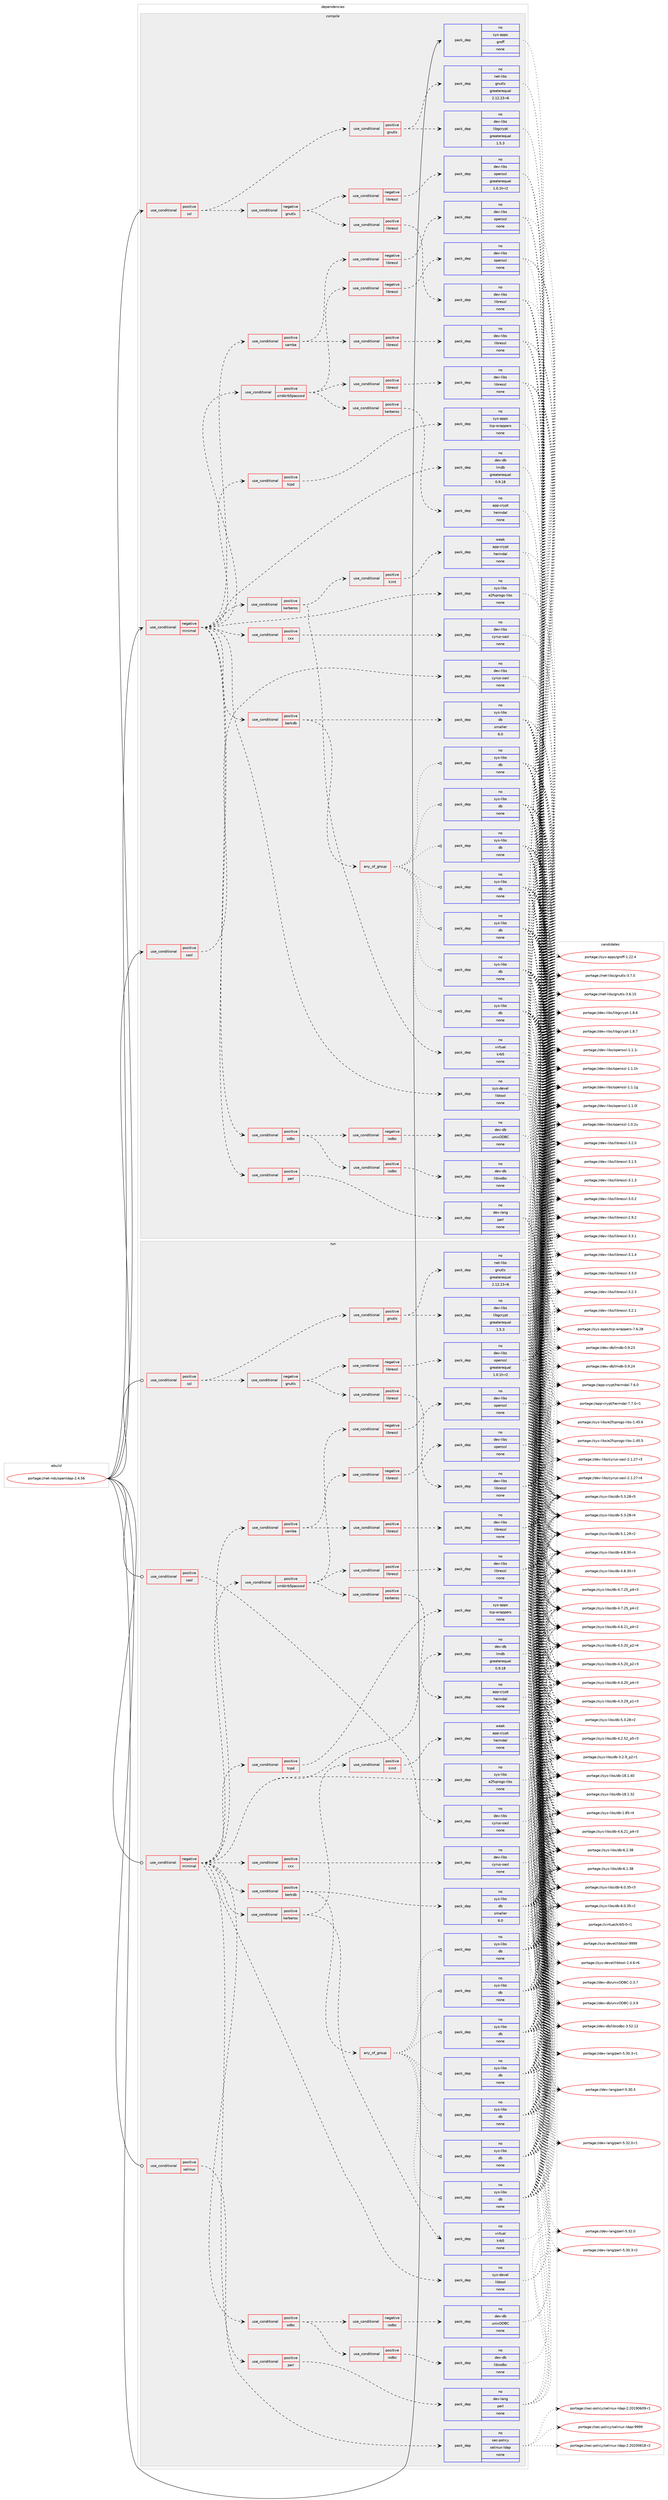 digraph prolog {

# *************
# Graph options
# *************

newrank=true;
concentrate=true;
compound=true;
graph [rankdir=LR,fontname=Helvetica,fontsize=10,ranksep=1.5];#, ranksep=2.5, nodesep=0.2];
edge  [arrowhead=vee];
node  [fontname=Helvetica,fontsize=10];

# **********
# The ebuild
# **********

subgraph cluster_leftcol {
color=gray;
rank=same;
label=<<i>ebuild</i>>;
id [label="portage://net-nds/openldap-2.4.56", color=red, width=4, href="../net-nds/openldap-2.4.56.svg"];
}

# ****************
# The dependencies
# ****************

subgraph cluster_midcol {
color=gray;
label=<<i>dependencies</i>>;
subgraph cluster_compile {
fillcolor="#eeeeee";
style=filled;
label=<<i>compile</i>>;
subgraph cond2084 {
dependency8531 [label=<<TABLE BORDER="0" CELLBORDER="1" CELLSPACING="0" CELLPADDING="4"><TR><TD ROWSPAN="3" CELLPADDING="10">use_conditional</TD></TR><TR><TD>negative</TD></TR><TR><TD>minimal</TD></TR></TABLE>>, shape=none, color=red];
subgraph pack6346 {
dependency8532 [label=<<TABLE BORDER="0" CELLBORDER="1" CELLSPACING="0" CELLPADDING="4" WIDTH="220"><TR><TD ROWSPAN="6" CELLPADDING="30">pack_dep</TD></TR><TR><TD WIDTH="110">no</TD></TR><TR><TD>sys-devel</TD></TR><TR><TD>libtool</TD></TR><TR><TD>none</TD></TR><TR><TD></TD></TR></TABLE>>, shape=none, color=blue];
}
dependency8531:e -> dependency8532:w [weight=20,style="dashed",arrowhead="vee"];
subgraph pack6347 {
dependency8533 [label=<<TABLE BORDER="0" CELLBORDER="1" CELLSPACING="0" CELLPADDING="4" WIDTH="220"><TR><TD ROWSPAN="6" CELLPADDING="30">pack_dep</TD></TR><TR><TD WIDTH="110">no</TD></TR><TR><TD>sys-libs</TD></TR><TR><TD>e2fsprogs-libs</TD></TR><TR><TD>none</TD></TR><TR><TD></TD></TR></TABLE>>, shape=none, color=blue];
}
dependency8531:e -> dependency8533:w [weight=20,style="dashed",arrowhead="vee"];
subgraph pack6348 {
dependency8534 [label=<<TABLE BORDER="0" CELLBORDER="1" CELLSPACING="0" CELLPADDING="4" WIDTH="220"><TR><TD ROWSPAN="6" CELLPADDING="30">pack_dep</TD></TR><TR><TD WIDTH="110">no</TD></TR><TR><TD>dev-db</TD></TR><TR><TD>lmdb</TD></TR><TR><TD>greaterequal</TD></TR><TR><TD>0.9.18</TD></TR></TABLE>>, shape=none, color=blue];
}
dependency8531:e -> dependency8534:w [weight=20,style="dashed",arrowhead="vee"];
subgraph cond2085 {
dependency8535 [label=<<TABLE BORDER="0" CELLBORDER="1" CELLSPACING="0" CELLPADDING="4"><TR><TD ROWSPAN="3" CELLPADDING="10">use_conditional</TD></TR><TR><TD>positive</TD></TR><TR><TD>tcpd</TD></TR></TABLE>>, shape=none, color=red];
subgraph pack6349 {
dependency8536 [label=<<TABLE BORDER="0" CELLBORDER="1" CELLSPACING="0" CELLPADDING="4" WIDTH="220"><TR><TD ROWSPAN="6" CELLPADDING="30">pack_dep</TD></TR><TR><TD WIDTH="110">no</TD></TR><TR><TD>sys-apps</TD></TR><TR><TD>tcp-wrappers</TD></TR><TR><TD>none</TD></TR><TR><TD></TD></TR></TABLE>>, shape=none, color=blue];
}
dependency8535:e -> dependency8536:w [weight=20,style="dashed",arrowhead="vee"];
}
dependency8531:e -> dependency8535:w [weight=20,style="dashed",arrowhead="vee"];
subgraph cond2086 {
dependency8537 [label=<<TABLE BORDER="0" CELLBORDER="1" CELLSPACING="0" CELLPADDING="4"><TR><TD ROWSPAN="3" CELLPADDING="10">use_conditional</TD></TR><TR><TD>positive</TD></TR><TR><TD>odbc</TD></TR></TABLE>>, shape=none, color=red];
subgraph cond2087 {
dependency8538 [label=<<TABLE BORDER="0" CELLBORDER="1" CELLSPACING="0" CELLPADDING="4"><TR><TD ROWSPAN="3" CELLPADDING="10">use_conditional</TD></TR><TR><TD>negative</TD></TR><TR><TD>iodbc</TD></TR></TABLE>>, shape=none, color=red];
subgraph pack6350 {
dependency8539 [label=<<TABLE BORDER="0" CELLBORDER="1" CELLSPACING="0" CELLPADDING="4" WIDTH="220"><TR><TD ROWSPAN="6" CELLPADDING="30">pack_dep</TD></TR><TR><TD WIDTH="110">no</TD></TR><TR><TD>dev-db</TD></TR><TR><TD>unixODBC</TD></TR><TR><TD>none</TD></TR><TR><TD></TD></TR></TABLE>>, shape=none, color=blue];
}
dependency8538:e -> dependency8539:w [weight=20,style="dashed",arrowhead="vee"];
}
dependency8537:e -> dependency8538:w [weight=20,style="dashed",arrowhead="vee"];
subgraph cond2088 {
dependency8540 [label=<<TABLE BORDER="0" CELLBORDER="1" CELLSPACING="0" CELLPADDING="4"><TR><TD ROWSPAN="3" CELLPADDING="10">use_conditional</TD></TR><TR><TD>positive</TD></TR><TR><TD>iodbc</TD></TR></TABLE>>, shape=none, color=red];
subgraph pack6351 {
dependency8541 [label=<<TABLE BORDER="0" CELLBORDER="1" CELLSPACING="0" CELLPADDING="4" WIDTH="220"><TR><TD ROWSPAN="6" CELLPADDING="30">pack_dep</TD></TR><TR><TD WIDTH="110">no</TD></TR><TR><TD>dev-db</TD></TR><TR><TD>libiodbc</TD></TR><TR><TD>none</TD></TR><TR><TD></TD></TR></TABLE>>, shape=none, color=blue];
}
dependency8540:e -> dependency8541:w [weight=20,style="dashed",arrowhead="vee"];
}
dependency8537:e -> dependency8540:w [weight=20,style="dashed",arrowhead="vee"];
}
dependency8531:e -> dependency8537:w [weight=20,style="dashed",arrowhead="vee"];
subgraph cond2089 {
dependency8542 [label=<<TABLE BORDER="0" CELLBORDER="1" CELLSPACING="0" CELLPADDING="4"><TR><TD ROWSPAN="3" CELLPADDING="10">use_conditional</TD></TR><TR><TD>positive</TD></TR><TR><TD>perl</TD></TR></TABLE>>, shape=none, color=red];
subgraph pack6352 {
dependency8543 [label=<<TABLE BORDER="0" CELLBORDER="1" CELLSPACING="0" CELLPADDING="4" WIDTH="220"><TR><TD ROWSPAN="6" CELLPADDING="30">pack_dep</TD></TR><TR><TD WIDTH="110">no</TD></TR><TR><TD>dev-lang</TD></TR><TR><TD>perl</TD></TR><TR><TD>none</TD></TR><TR><TD></TD></TR></TABLE>>, shape=none, color=blue];
}
dependency8542:e -> dependency8543:w [weight=20,style="dashed",arrowhead="vee"];
}
dependency8531:e -> dependency8542:w [weight=20,style="dashed",arrowhead="vee"];
subgraph cond2090 {
dependency8544 [label=<<TABLE BORDER="0" CELLBORDER="1" CELLSPACING="0" CELLPADDING="4"><TR><TD ROWSPAN="3" CELLPADDING="10">use_conditional</TD></TR><TR><TD>positive</TD></TR><TR><TD>samba</TD></TR></TABLE>>, shape=none, color=red];
subgraph cond2091 {
dependency8545 [label=<<TABLE BORDER="0" CELLBORDER="1" CELLSPACING="0" CELLPADDING="4"><TR><TD ROWSPAN="3" CELLPADDING="10">use_conditional</TD></TR><TR><TD>negative</TD></TR><TR><TD>libressl</TD></TR></TABLE>>, shape=none, color=red];
subgraph pack6353 {
dependency8546 [label=<<TABLE BORDER="0" CELLBORDER="1" CELLSPACING="0" CELLPADDING="4" WIDTH="220"><TR><TD ROWSPAN="6" CELLPADDING="30">pack_dep</TD></TR><TR><TD WIDTH="110">no</TD></TR><TR><TD>dev-libs</TD></TR><TR><TD>openssl</TD></TR><TR><TD>none</TD></TR><TR><TD></TD></TR></TABLE>>, shape=none, color=blue];
}
dependency8545:e -> dependency8546:w [weight=20,style="dashed",arrowhead="vee"];
}
dependency8544:e -> dependency8545:w [weight=20,style="dashed",arrowhead="vee"];
subgraph cond2092 {
dependency8547 [label=<<TABLE BORDER="0" CELLBORDER="1" CELLSPACING="0" CELLPADDING="4"><TR><TD ROWSPAN="3" CELLPADDING="10">use_conditional</TD></TR><TR><TD>positive</TD></TR><TR><TD>libressl</TD></TR></TABLE>>, shape=none, color=red];
subgraph pack6354 {
dependency8548 [label=<<TABLE BORDER="0" CELLBORDER="1" CELLSPACING="0" CELLPADDING="4" WIDTH="220"><TR><TD ROWSPAN="6" CELLPADDING="30">pack_dep</TD></TR><TR><TD WIDTH="110">no</TD></TR><TR><TD>dev-libs</TD></TR><TR><TD>libressl</TD></TR><TR><TD>none</TD></TR><TR><TD></TD></TR></TABLE>>, shape=none, color=blue];
}
dependency8547:e -> dependency8548:w [weight=20,style="dashed",arrowhead="vee"];
}
dependency8544:e -> dependency8547:w [weight=20,style="dashed",arrowhead="vee"];
}
dependency8531:e -> dependency8544:w [weight=20,style="dashed",arrowhead="vee"];
subgraph cond2093 {
dependency8549 [label=<<TABLE BORDER="0" CELLBORDER="1" CELLSPACING="0" CELLPADDING="4"><TR><TD ROWSPAN="3" CELLPADDING="10">use_conditional</TD></TR><TR><TD>positive</TD></TR><TR><TD>berkdb</TD></TR></TABLE>>, shape=none, color=red];
subgraph pack6355 {
dependency8550 [label=<<TABLE BORDER="0" CELLBORDER="1" CELLSPACING="0" CELLPADDING="4" WIDTH="220"><TR><TD ROWSPAN="6" CELLPADDING="30">pack_dep</TD></TR><TR><TD WIDTH="110">no</TD></TR><TR><TD>sys-libs</TD></TR><TR><TD>db</TD></TR><TR><TD>smaller</TD></TR><TR><TD>6.0</TD></TR></TABLE>>, shape=none, color=blue];
}
dependency8549:e -> dependency8550:w [weight=20,style="dashed",arrowhead="vee"];
subgraph any93 {
dependency8551 [label=<<TABLE BORDER="0" CELLBORDER="1" CELLSPACING="0" CELLPADDING="4"><TR><TD CELLPADDING="10">any_of_group</TD></TR></TABLE>>, shape=none, color=red];subgraph pack6356 {
dependency8552 [label=<<TABLE BORDER="0" CELLBORDER="1" CELLSPACING="0" CELLPADDING="4" WIDTH="220"><TR><TD ROWSPAN="6" CELLPADDING="30">pack_dep</TD></TR><TR><TD WIDTH="110">no</TD></TR><TR><TD>sys-libs</TD></TR><TR><TD>db</TD></TR><TR><TD>none</TD></TR><TR><TD></TD></TR></TABLE>>, shape=none, color=blue];
}
dependency8551:e -> dependency8552:w [weight=20,style="dotted",arrowhead="oinv"];
subgraph pack6357 {
dependency8553 [label=<<TABLE BORDER="0" CELLBORDER="1" CELLSPACING="0" CELLPADDING="4" WIDTH="220"><TR><TD ROWSPAN="6" CELLPADDING="30">pack_dep</TD></TR><TR><TD WIDTH="110">no</TD></TR><TR><TD>sys-libs</TD></TR><TR><TD>db</TD></TR><TR><TD>none</TD></TR><TR><TD></TD></TR></TABLE>>, shape=none, color=blue];
}
dependency8551:e -> dependency8553:w [weight=20,style="dotted",arrowhead="oinv"];
subgraph pack6358 {
dependency8554 [label=<<TABLE BORDER="0" CELLBORDER="1" CELLSPACING="0" CELLPADDING="4" WIDTH="220"><TR><TD ROWSPAN="6" CELLPADDING="30">pack_dep</TD></TR><TR><TD WIDTH="110">no</TD></TR><TR><TD>sys-libs</TD></TR><TR><TD>db</TD></TR><TR><TD>none</TD></TR><TR><TD></TD></TR></TABLE>>, shape=none, color=blue];
}
dependency8551:e -> dependency8554:w [weight=20,style="dotted",arrowhead="oinv"];
subgraph pack6359 {
dependency8555 [label=<<TABLE BORDER="0" CELLBORDER="1" CELLSPACING="0" CELLPADDING="4" WIDTH="220"><TR><TD ROWSPAN="6" CELLPADDING="30">pack_dep</TD></TR><TR><TD WIDTH="110">no</TD></TR><TR><TD>sys-libs</TD></TR><TR><TD>db</TD></TR><TR><TD>none</TD></TR><TR><TD></TD></TR></TABLE>>, shape=none, color=blue];
}
dependency8551:e -> dependency8555:w [weight=20,style="dotted",arrowhead="oinv"];
subgraph pack6360 {
dependency8556 [label=<<TABLE BORDER="0" CELLBORDER="1" CELLSPACING="0" CELLPADDING="4" WIDTH="220"><TR><TD ROWSPAN="6" CELLPADDING="30">pack_dep</TD></TR><TR><TD WIDTH="110">no</TD></TR><TR><TD>sys-libs</TD></TR><TR><TD>db</TD></TR><TR><TD>none</TD></TR><TR><TD></TD></TR></TABLE>>, shape=none, color=blue];
}
dependency8551:e -> dependency8556:w [weight=20,style="dotted",arrowhead="oinv"];
subgraph pack6361 {
dependency8557 [label=<<TABLE BORDER="0" CELLBORDER="1" CELLSPACING="0" CELLPADDING="4" WIDTH="220"><TR><TD ROWSPAN="6" CELLPADDING="30">pack_dep</TD></TR><TR><TD WIDTH="110">no</TD></TR><TR><TD>sys-libs</TD></TR><TR><TD>db</TD></TR><TR><TD>none</TD></TR><TR><TD></TD></TR></TABLE>>, shape=none, color=blue];
}
dependency8551:e -> dependency8557:w [weight=20,style="dotted",arrowhead="oinv"];
subgraph pack6362 {
dependency8558 [label=<<TABLE BORDER="0" CELLBORDER="1" CELLSPACING="0" CELLPADDING="4" WIDTH="220"><TR><TD ROWSPAN="6" CELLPADDING="30">pack_dep</TD></TR><TR><TD WIDTH="110">no</TD></TR><TR><TD>sys-libs</TD></TR><TR><TD>db</TD></TR><TR><TD>none</TD></TR><TR><TD></TD></TR></TABLE>>, shape=none, color=blue];
}
dependency8551:e -> dependency8558:w [weight=20,style="dotted",arrowhead="oinv"];
}
dependency8549:e -> dependency8551:w [weight=20,style="dashed",arrowhead="vee"];
}
dependency8531:e -> dependency8549:w [weight=20,style="dashed",arrowhead="vee"];
subgraph cond2094 {
dependency8559 [label=<<TABLE BORDER="0" CELLBORDER="1" CELLSPACING="0" CELLPADDING="4"><TR><TD ROWSPAN="3" CELLPADDING="10">use_conditional</TD></TR><TR><TD>positive</TD></TR><TR><TD>smbkrb5passwd</TD></TR></TABLE>>, shape=none, color=red];
subgraph cond2095 {
dependency8560 [label=<<TABLE BORDER="0" CELLBORDER="1" CELLSPACING="0" CELLPADDING="4"><TR><TD ROWSPAN="3" CELLPADDING="10">use_conditional</TD></TR><TR><TD>negative</TD></TR><TR><TD>libressl</TD></TR></TABLE>>, shape=none, color=red];
subgraph pack6363 {
dependency8561 [label=<<TABLE BORDER="0" CELLBORDER="1" CELLSPACING="0" CELLPADDING="4" WIDTH="220"><TR><TD ROWSPAN="6" CELLPADDING="30">pack_dep</TD></TR><TR><TD WIDTH="110">no</TD></TR><TR><TD>dev-libs</TD></TR><TR><TD>openssl</TD></TR><TR><TD>none</TD></TR><TR><TD></TD></TR></TABLE>>, shape=none, color=blue];
}
dependency8560:e -> dependency8561:w [weight=20,style="dashed",arrowhead="vee"];
}
dependency8559:e -> dependency8560:w [weight=20,style="dashed",arrowhead="vee"];
subgraph cond2096 {
dependency8562 [label=<<TABLE BORDER="0" CELLBORDER="1" CELLSPACING="0" CELLPADDING="4"><TR><TD ROWSPAN="3" CELLPADDING="10">use_conditional</TD></TR><TR><TD>positive</TD></TR><TR><TD>libressl</TD></TR></TABLE>>, shape=none, color=red];
subgraph pack6364 {
dependency8563 [label=<<TABLE BORDER="0" CELLBORDER="1" CELLSPACING="0" CELLPADDING="4" WIDTH="220"><TR><TD ROWSPAN="6" CELLPADDING="30">pack_dep</TD></TR><TR><TD WIDTH="110">no</TD></TR><TR><TD>dev-libs</TD></TR><TR><TD>libressl</TD></TR><TR><TD>none</TD></TR><TR><TD></TD></TR></TABLE>>, shape=none, color=blue];
}
dependency8562:e -> dependency8563:w [weight=20,style="dashed",arrowhead="vee"];
}
dependency8559:e -> dependency8562:w [weight=20,style="dashed",arrowhead="vee"];
subgraph cond2097 {
dependency8564 [label=<<TABLE BORDER="0" CELLBORDER="1" CELLSPACING="0" CELLPADDING="4"><TR><TD ROWSPAN="3" CELLPADDING="10">use_conditional</TD></TR><TR><TD>positive</TD></TR><TR><TD>kerberos</TD></TR></TABLE>>, shape=none, color=red];
subgraph pack6365 {
dependency8565 [label=<<TABLE BORDER="0" CELLBORDER="1" CELLSPACING="0" CELLPADDING="4" WIDTH="220"><TR><TD ROWSPAN="6" CELLPADDING="30">pack_dep</TD></TR><TR><TD WIDTH="110">no</TD></TR><TR><TD>app-crypt</TD></TR><TR><TD>heimdal</TD></TR><TR><TD>none</TD></TR><TR><TD></TD></TR></TABLE>>, shape=none, color=blue];
}
dependency8564:e -> dependency8565:w [weight=20,style="dashed",arrowhead="vee"];
}
dependency8559:e -> dependency8564:w [weight=20,style="dashed",arrowhead="vee"];
}
dependency8531:e -> dependency8559:w [weight=20,style="dashed",arrowhead="vee"];
subgraph cond2098 {
dependency8566 [label=<<TABLE BORDER="0" CELLBORDER="1" CELLSPACING="0" CELLPADDING="4"><TR><TD ROWSPAN="3" CELLPADDING="10">use_conditional</TD></TR><TR><TD>positive</TD></TR><TR><TD>kerberos</TD></TR></TABLE>>, shape=none, color=red];
subgraph pack6366 {
dependency8567 [label=<<TABLE BORDER="0" CELLBORDER="1" CELLSPACING="0" CELLPADDING="4" WIDTH="220"><TR><TD ROWSPAN="6" CELLPADDING="30">pack_dep</TD></TR><TR><TD WIDTH="110">no</TD></TR><TR><TD>virtual</TD></TR><TR><TD>krb5</TD></TR><TR><TD>none</TD></TR><TR><TD></TD></TR></TABLE>>, shape=none, color=blue];
}
dependency8566:e -> dependency8567:w [weight=20,style="dashed",arrowhead="vee"];
subgraph cond2099 {
dependency8568 [label=<<TABLE BORDER="0" CELLBORDER="1" CELLSPACING="0" CELLPADDING="4"><TR><TD ROWSPAN="3" CELLPADDING="10">use_conditional</TD></TR><TR><TD>positive</TD></TR><TR><TD>kinit</TD></TR></TABLE>>, shape=none, color=red];
subgraph pack6367 {
dependency8569 [label=<<TABLE BORDER="0" CELLBORDER="1" CELLSPACING="0" CELLPADDING="4" WIDTH="220"><TR><TD ROWSPAN="6" CELLPADDING="30">pack_dep</TD></TR><TR><TD WIDTH="110">weak</TD></TR><TR><TD>app-crypt</TD></TR><TR><TD>heimdal</TD></TR><TR><TD>none</TD></TR><TR><TD></TD></TR></TABLE>>, shape=none, color=blue];
}
dependency8568:e -> dependency8569:w [weight=20,style="dashed",arrowhead="vee"];
}
dependency8566:e -> dependency8568:w [weight=20,style="dashed",arrowhead="vee"];
}
dependency8531:e -> dependency8566:w [weight=20,style="dashed",arrowhead="vee"];
subgraph cond2100 {
dependency8570 [label=<<TABLE BORDER="0" CELLBORDER="1" CELLSPACING="0" CELLPADDING="4"><TR><TD ROWSPAN="3" CELLPADDING="10">use_conditional</TD></TR><TR><TD>positive</TD></TR><TR><TD>cxx</TD></TR></TABLE>>, shape=none, color=red];
subgraph pack6368 {
dependency8571 [label=<<TABLE BORDER="0" CELLBORDER="1" CELLSPACING="0" CELLPADDING="4" WIDTH="220"><TR><TD ROWSPAN="6" CELLPADDING="30">pack_dep</TD></TR><TR><TD WIDTH="110">no</TD></TR><TR><TD>dev-libs</TD></TR><TR><TD>cyrus-sasl</TD></TR><TR><TD>none</TD></TR><TR><TD></TD></TR></TABLE>>, shape=none, color=blue];
}
dependency8570:e -> dependency8571:w [weight=20,style="dashed",arrowhead="vee"];
}
dependency8531:e -> dependency8570:w [weight=20,style="dashed",arrowhead="vee"];
}
id:e -> dependency8531:w [weight=20,style="solid",arrowhead="vee"];
subgraph cond2101 {
dependency8572 [label=<<TABLE BORDER="0" CELLBORDER="1" CELLSPACING="0" CELLPADDING="4"><TR><TD ROWSPAN="3" CELLPADDING="10">use_conditional</TD></TR><TR><TD>positive</TD></TR><TR><TD>sasl</TD></TR></TABLE>>, shape=none, color=red];
subgraph pack6369 {
dependency8573 [label=<<TABLE BORDER="0" CELLBORDER="1" CELLSPACING="0" CELLPADDING="4" WIDTH="220"><TR><TD ROWSPAN="6" CELLPADDING="30">pack_dep</TD></TR><TR><TD WIDTH="110">no</TD></TR><TR><TD>dev-libs</TD></TR><TR><TD>cyrus-sasl</TD></TR><TR><TD>none</TD></TR><TR><TD></TD></TR></TABLE>>, shape=none, color=blue];
}
dependency8572:e -> dependency8573:w [weight=20,style="dashed",arrowhead="vee"];
}
id:e -> dependency8572:w [weight=20,style="solid",arrowhead="vee"];
subgraph cond2102 {
dependency8574 [label=<<TABLE BORDER="0" CELLBORDER="1" CELLSPACING="0" CELLPADDING="4"><TR><TD ROWSPAN="3" CELLPADDING="10">use_conditional</TD></TR><TR><TD>positive</TD></TR><TR><TD>ssl</TD></TR></TABLE>>, shape=none, color=red];
subgraph cond2103 {
dependency8575 [label=<<TABLE BORDER="0" CELLBORDER="1" CELLSPACING="0" CELLPADDING="4"><TR><TD ROWSPAN="3" CELLPADDING="10">use_conditional</TD></TR><TR><TD>negative</TD></TR><TR><TD>gnutls</TD></TR></TABLE>>, shape=none, color=red];
subgraph cond2104 {
dependency8576 [label=<<TABLE BORDER="0" CELLBORDER="1" CELLSPACING="0" CELLPADDING="4"><TR><TD ROWSPAN="3" CELLPADDING="10">use_conditional</TD></TR><TR><TD>negative</TD></TR><TR><TD>libressl</TD></TR></TABLE>>, shape=none, color=red];
subgraph pack6370 {
dependency8577 [label=<<TABLE BORDER="0" CELLBORDER="1" CELLSPACING="0" CELLPADDING="4" WIDTH="220"><TR><TD ROWSPAN="6" CELLPADDING="30">pack_dep</TD></TR><TR><TD WIDTH="110">no</TD></TR><TR><TD>dev-libs</TD></TR><TR><TD>openssl</TD></TR><TR><TD>greaterequal</TD></TR><TR><TD>1.0.1h-r2</TD></TR></TABLE>>, shape=none, color=blue];
}
dependency8576:e -> dependency8577:w [weight=20,style="dashed",arrowhead="vee"];
}
dependency8575:e -> dependency8576:w [weight=20,style="dashed",arrowhead="vee"];
subgraph cond2105 {
dependency8578 [label=<<TABLE BORDER="0" CELLBORDER="1" CELLSPACING="0" CELLPADDING="4"><TR><TD ROWSPAN="3" CELLPADDING="10">use_conditional</TD></TR><TR><TD>positive</TD></TR><TR><TD>libressl</TD></TR></TABLE>>, shape=none, color=red];
subgraph pack6371 {
dependency8579 [label=<<TABLE BORDER="0" CELLBORDER="1" CELLSPACING="0" CELLPADDING="4" WIDTH="220"><TR><TD ROWSPAN="6" CELLPADDING="30">pack_dep</TD></TR><TR><TD WIDTH="110">no</TD></TR><TR><TD>dev-libs</TD></TR><TR><TD>libressl</TD></TR><TR><TD>none</TD></TR><TR><TD></TD></TR></TABLE>>, shape=none, color=blue];
}
dependency8578:e -> dependency8579:w [weight=20,style="dashed",arrowhead="vee"];
}
dependency8575:e -> dependency8578:w [weight=20,style="dashed",arrowhead="vee"];
}
dependency8574:e -> dependency8575:w [weight=20,style="dashed",arrowhead="vee"];
subgraph cond2106 {
dependency8580 [label=<<TABLE BORDER="0" CELLBORDER="1" CELLSPACING="0" CELLPADDING="4"><TR><TD ROWSPAN="3" CELLPADDING="10">use_conditional</TD></TR><TR><TD>positive</TD></TR><TR><TD>gnutls</TD></TR></TABLE>>, shape=none, color=red];
subgraph pack6372 {
dependency8581 [label=<<TABLE BORDER="0" CELLBORDER="1" CELLSPACING="0" CELLPADDING="4" WIDTH="220"><TR><TD ROWSPAN="6" CELLPADDING="30">pack_dep</TD></TR><TR><TD WIDTH="110">no</TD></TR><TR><TD>net-libs</TD></TR><TR><TD>gnutls</TD></TR><TR><TD>greaterequal</TD></TR><TR><TD>2.12.23-r6</TD></TR></TABLE>>, shape=none, color=blue];
}
dependency8580:e -> dependency8581:w [weight=20,style="dashed",arrowhead="vee"];
subgraph pack6373 {
dependency8582 [label=<<TABLE BORDER="0" CELLBORDER="1" CELLSPACING="0" CELLPADDING="4" WIDTH="220"><TR><TD ROWSPAN="6" CELLPADDING="30">pack_dep</TD></TR><TR><TD WIDTH="110">no</TD></TR><TR><TD>dev-libs</TD></TR><TR><TD>libgcrypt</TD></TR><TR><TD>greaterequal</TD></TR><TR><TD>1.5.3</TD></TR></TABLE>>, shape=none, color=blue];
}
dependency8580:e -> dependency8582:w [weight=20,style="dashed",arrowhead="vee"];
}
dependency8574:e -> dependency8580:w [weight=20,style="dashed",arrowhead="vee"];
}
id:e -> dependency8574:w [weight=20,style="solid",arrowhead="vee"];
subgraph pack6374 {
dependency8583 [label=<<TABLE BORDER="0" CELLBORDER="1" CELLSPACING="0" CELLPADDING="4" WIDTH="220"><TR><TD ROWSPAN="6" CELLPADDING="30">pack_dep</TD></TR><TR><TD WIDTH="110">no</TD></TR><TR><TD>sys-apps</TD></TR><TR><TD>groff</TD></TR><TR><TD>none</TD></TR><TR><TD></TD></TR></TABLE>>, shape=none, color=blue];
}
id:e -> dependency8583:w [weight=20,style="solid",arrowhead="vee"];
}
subgraph cluster_compileandrun {
fillcolor="#eeeeee";
style=filled;
label=<<i>compile and run</i>>;
}
subgraph cluster_run {
fillcolor="#eeeeee";
style=filled;
label=<<i>run</i>>;
subgraph cond2107 {
dependency8584 [label=<<TABLE BORDER="0" CELLBORDER="1" CELLSPACING="0" CELLPADDING="4"><TR><TD ROWSPAN="3" CELLPADDING="10">use_conditional</TD></TR><TR><TD>negative</TD></TR><TR><TD>minimal</TD></TR></TABLE>>, shape=none, color=red];
subgraph pack6375 {
dependency8585 [label=<<TABLE BORDER="0" CELLBORDER="1" CELLSPACING="0" CELLPADDING="4" WIDTH="220"><TR><TD ROWSPAN="6" CELLPADDING="30">pack_dep</TD></TR><TR><TD WIDTH="110">no</TD></TR><TR><TD>sys-devel</TD></TR><TR><TD>libtool</TD></TR><TR><TD>none</TD></TR><TR><TD></TD></TR></TABLE>>, shape=none, color=blue];
}
dependency8584:e -> dependency8585:w [weight=20,style="dashed",arrowhead="vee"];
subgraph pack6376 {
dependency8586 [label=<<TABLE BORDER="0" CELLBORDER="1" CELLSPACING="0" CELLPADDING="4" WIDTH="220"><TR><TD ROWSPAN="6" CELLPADDING="30">pack_dep</TD></TR><TR><TD WIDTH="110">no</TD></TR><TR><TD>sys-libs</TD></TR><TR><TD>e2fsprogs-libs</TD></TR><TR><TD>none</TD></TR><TR><TD></TD></TR></TABLE>>, shape=none, color=blue];
}
dependency8584:e -> dependency8586:w [weight=20,style="dashed",arrowhead="vee"];
subgraph pack6377 {
dependency8587 [label=<<TABLE BORDER="0" CELLBORDER="1" CELLSPACING="0" CELLPADDING="4" WIDTH="220"><TR><TD ROWSPAN="6" CELLPADDING="30">pack_dep</TD></TR><TR><TD WIDTH="110">no</TD></TR><TR><TD>dev-db</TD></TR><TR><TD>lmdb</TD></TR><TR><TD>greaterequal</TD></TR><TR><TD>0.9.18</TD></TR></TABLE>>, shape=none, color=blue];
}
dependency8584:e -> dependency8587:w [weight=20,style="dashed",arrowhead="vee"];
subgraph cond2108 {
dependency8588 [label=<<TABLE BORDER="0" CELLBORDER="1" CELLSPACING="0" CELLPADDING="4"><TR><TD ROWSPAN="3" CELLPADDING="10">use_conditional</TD></TR><TR><TD>positive</TD></TR><TR><TD>tcpd</TD></TR></TABLE>>, shape=none, color=red];
subgraph pack6378 {
dependency8589 [label=<<TABLE BORDER="0" CELLBORDER="1" CELLSPACING="0" CELLPADDING="4" WIDTH="220"><TR><TD ROWSPAN="6" CELLPADDING="30">pack_dep</TD></TR><TR><TD WIDTH="110">no</TD></TR><TR><TD>sys-apps</TD></TR><TR><TD>tcp-wrappers</TD></TR><TR><TD>none</TD></TR><TR><TD></TD></TR></TABLE>>, shape=none, color=blue];
}
dependency8588:e -> dependency8589:w [weight=20,style="dashed",arrowhead="vee"];
}
dependency8584:e -> dependency8588:w [weight=20,style="dashed",arrowhead="vee"];
subgraph cond2109 {
dependency8590 [label=<<TABLE BORDER="0" CELLBORDER="1" CELLSPACING="0" CELLPADDING="4"><TR><TD ROWSPAN="3" CELLPADDING="10">use_conditional</TD></TR><TR><TD>positive</TD></TR><TR><TD>odbc</TD></TR></TABLE>>, shape=none, color=red];
subgraph cond2110 {
dependency8591 [label=<<TABLE BORDER="0" CELLBORDER="1" CELLSPACING="0" CELLPADDING="4"><TR><TD ROWSPAN="3" CELLPADDING="10">use_conditional</TD></TR><TR><TD>negative</TD></TR><TR><TD>iodbc</TD></TR></TABLE>>, shape=none, color=red];
subgraph pack6379 {
dependency8592 [label=<<TABLE BORDER="0" CELLBORDER="1" CELLSPACING="0" CELLPADDING="4" WIDTH="220"><TR><TD ROWSPAN="6" CELLPADDING="30">pack_dep</TD></TR><TR><TD WIDTH="110">no</TD></TR><TR><TD>dev-db</TD></TR><TR><TD>unixODBC</TD></TR><TR><TD>none</TD></TR><TR><TD></TD></TR></TABLE>>, shape=none, color=blue];
}
dependency8591:e -> dependency8592:w [weight=20,style="dashed",arrowhead="vee"];
}
dependency8590:e -> dependency8591:w [weight=20,style="dashed",arrowhead="vee"];
subgraph cond2111 {
dependency8593 [label=<<TABLE BORDER="0" CELLBORDER="1" CELLSPACING="0" CELLPADDING="4"><TR><TD ROWSPAN="3" CELLPADDING="10">use_conditional</TD></TR><TR><TD>positive</TD></TR><TR><TD>iodbc</TD></TR></TABLE>>, shape=none, color=red];
subgraph pack6380 {
dependency8594 [label=<<TABLE BORDER="0" CELLBORDER="1" CELLSPACING="0" CELLPADDING="4" WIDTH="220"><TR><TD ROWSPAN="6" CELLPADDING="30">pack_dep</TD></TR><TR><TD WIDTH="110">no</TD></TR><TR><TD>dev-db</TD></TR><TR><TD>libiodbc</TD></TR><TR><TD>none</TD></TR><TR><TD></TD></TR></TABLE>>, shape=none, color=blue];
}
dependency8593:e -> dependency8594:w [weight=20,style="dashed",arrowhead="vee"];
}
dependency8590:e -> dependency8593:w [weight=20,style="dashed",arrowhead="vee"];
}
dependency8584:e -> dependency8590:w [weight=20,style="dashed",arrowhead="vee"];
subgraph cond2112 {
dependency8595 [label=<<TABLE BORDER="0" CELLBORDER="1" CELLSPACING="0" CELLPADDING="4"><TR><TD ROWSPAN="3" CELLPADDING="10">use_conditional</TD></TR><TR><TD>positive</TD></TR><TR><TD>perl</TD></TR></TABLE>>, shape=none, color=red];
subgraph pack6381 {
dependency8596 [label=<<TABLE BORDER="0" CELLBORDER="1" CELLSPACING="0" CELLPADDING="4" WIDTH="220"><TR><TD ROWSPAN="6" CELLPADDING="30">pack_dep</TD></TR><TR><TD WIDTH="110">no</TD></TR><TR><TD>dev-lang</TD></TR><TR><TD>perl</TD></TR><TR><TD>none</TD></TR><TR><TD></TD></TR></TABLE>>, shape=none, color=blue];
}
dependency8595:e -> dependency8596:w [weight=20,style="dashed",arrowhead="vee"];
}
dependency8584:e -> dependency8595:w [weight=20,style="dashed",arrowhead="vee"];
subgraph cond2113 {
dependency8597 [label=<<TABLE BORDER="0" CELLBORDER="1" CELLSPACING="0" CELLPADDING="4"><TR><TD ROWSPAN="3" CELLPADDING="10">use_conditional</TD></TR><TR><TD>positive</TD></TR><TR><TD>samba</TD></TR></TABLE>>, shape=none, color=red];
subgraph cond2114 {
dependency8598 [label=<<TABLE BORDER="0" CELLBORDER="1" CELLSPACING="0" CELLPADDING="4"><TR><TD ROWSPAN="3" CELLPADDING="10">use_conditional</TD></TR><TR><TD>negative</TD></TR><TR><TD>libressl</TD></TR></TABLE>>, shape=none, color=red];
subgraph pack6382 {
dependency8599 [label=<<TABLE BORDER="0" CELLBORDER="1" CELLSPACING="0" CELLPADDING="4" WIDTH="220"><TR><TD ROWSPAN="6" CELLPADDING="30">pack_dep</TD></TR><TR><TD WIDTH="110">no</TD></TR><TR><TD>dev-libs</TD></TR><TR><TD>openssl</TD></TR><TR><TD>none</TD></TR><TR><TD></TD></TR></TABLE>>, shape=none, color=blue];
}
dependency8598:e -> dependency8599:w [weight=20,style="dashed",arrowhead="vee"];
}
dependency8597:e -> dependency8598:w [weight=20,style="dashed",arrowhead="vee"];
subgraph cond2115 {
dependency8600 [label=<<TABLE BORDER="0" CELLBORDER="1" CELLSPACING="0" CELLPADDING="4"><TR><TD ROWSPAN="3" CELLPADDING="10">use_conditional</TD></TR><TR><TD>positive</TD></TR><TR><TD>libressl</TD></TR></TABLE>>, shape=none, color=red];
subgraph pack6383 {
dependency8601 [label=<<TABLE BORDER="0" CELLBORDER="1" CELLSPACING="0" CELLPADDING="4" WIDTH="220"><TR><TD ROWSPAN="6" CELLPADDING="30">pack_dep</TD></TR><TR><TD WIDTH="110">no</TD></TR><TR><TD>dev-libs</TD></TR><TR><TD>libressl</TD></TR><TR><TD>none</TD></TR><TR><TD></TD></TR></TABLE>>, shape=none, color=blue];
}
dependency8600:e -> dependency8601:w [weight=20,style="dashed",arrowhead="vee"];
}
dependency8597:e -> dependency8600:w [weight=20,style="dashed",arrowhead="vee"];
}
dependency8584:e -> dependency8597:w [weight=20,style="dashed",arrowhead="vee"];
subgraph cond2116 {
dependency8602 [label=<<TABLE BORDER="0" CELLBORDER="1" CELLSPACING="0" CELLPADDING="4"><TR><TD ROWSPAN="3" CELLPADDING="10">use_conditional</TD></TR><TR><TD>positive</TD></TR><TR><TD>berkdb</TD></TR></TABLE>>, shape=none, color=red];
subgraph pack6384 {
dependency8603 [label=<<TABLE BORDER="0" CELLBORDER="1" CELLSPACING="0" CELLPADDING="4" WIDTH="220"><TR><TD ROWSPAN="6" CELLPADDING="30">pack_dep</TD></TR><TR><TD WIDTH="110">no</TD></TR><TR><TD>sys-libs</TD></TR><TR><TD>db</TD></TR><TR><TD>smaller</TD></TR><TR><TD>6.0</TD></TR></TABLE>>, shape=none, color=blue];
}
dependency8602:e -> dependency8603:w [weight=20,style="dashed",arrowhead="vee"];
subgraph any94 {
dependency8604 [label=<<TABLE BORDER="0" CELLBORDER="1" CELLSPACING="0" CELLPADDING="4"><TR><TD CELLPADDING="10">any_of_group</TD></TR></TABLE>>, shape=none, color=red];subgraph pack6385 {
dependency8605 [label=<<TABLE BORDER="0" CELLBORDER="1" CELLSPACING="0" CELLPADDING="4" WIDTH="220"><TR><TD ROWSPAN="6" CELLPADDING="30">pack_dep</TD></TR><TR><TD WIDTH="110">no</TD></TR><TR><TD>sys-libs</TD></TR><TR><TD>db</TD></TR><TR><TD>none</TD></TR><TR><TD></TD></TR></TABLE>>, shape=none, color=blue];
}
dependency8604:e -> dependency8605:w [weight=20,style="dotted",arrowhead="oinv"];
subgraph pack6386 {
dependency8606 [label=<<TABLE BORDER="0" CELLBORDER="1" CELLSPACING="0" CELLPADDING="4" WIDTH="220"><TR><TD ROWSPAN="6" CELLPADDING="30">pack_dep</TD></TR><TR><TD WIDTH="110">no</TD></TR><TR><TD>sys-libs</TD></TR><TR><TD>db</TD></TR><TR><TD>none</TD></TR><TR><TD></TD></TR></TABLE>>, shape=none, color=blue];
}
dependency8604:e -> dependency8606:w [weight=20,style="dotted",arrowhead="oinv"];
subgraph pack6387 {
dependency8607 [label=<<TABLE BORDER="0" CELLBORDER="1" CELLSPACING="0" CELLPADDING="4" WIDTH="220"><TR><TD ROWSPAN="6" CELLPADDING="30">pack_dep</TD></TR><TR><TD WIDTH="110">no</TD></TR><TR><TD>sys-libs</TD></TR><TR><TD>db</TD></TR><TR><TD>none</TD></TR><TR><TD></TD></TR></TABLE>>, shape=none, color=blue];
}
dependency8604:e -> dependency8607:w [weight=20,style="dotted",arrowhead="oinv"];
subgraph pack6388 {
dependency8608 [label=<<TABLE BORDER="0" CELLBORDER="1" CELLSPACING="0" CELLPADDING="4" WIDTH="220"><TR><TD ROWSPAN="6" CELLPADDING="30">pack_dep</TD></TR><TR><TD WIDTH="110">no</TD></TR><TR><TD>sys-libs</TD></TR><TR><TD>db</TD></TR><TR><TD>none</TD></TR><TR><TD></TD></TR></TABLE>>, shape=none, color=blue];
}
dependency8604:e -> dependency8608:w [weight=20,style="dotted",arrowhead="oinv"];
subgraph pack6389 {
dependency8609 [label=<<TABLE BORDER="0" CELLBORDER="1" CELLSPACING="0" CELLPADDING="4" WIDTH="220"><TR><TD ROWSPAN="6" CELLPADDING="30">pack_dep</TD></TR><TR><TD WIDTH="110">no</TD></TR><TR><TD>sys-libs</TD></TR><TR><TD>db</TD></TR><TR><TD>none</TD></TR><TR><TD></TD></TR></TABLE>>, shape=none, color=blue];
}
dependency8604:e -> dependency8609:w [weight=20,style="dotted",arrowhead="oinv"];
subgraph pack6390 {
dependency8610 [label=<<TABLE BORDER="0" CELLBORDER="1" CELLSPACING="0" CELLPADDING="4" WIDTH="220"><TR><TD ROWSPAN="6" CELLPADDING="30">pack_dep</TD></TR><TR><TD WIDTH="110">no</TD></TR><TR><TD>sys-libs</TD></TR><TR><TD>db</TD></TR><TR><TD>none</TD></TR><TR><TD></TD></TR></TABLE>>, shape=none, color=blue];
}
dependency8604:e -> dependency8610:w [weight=20,style="dotted",arrowhead="oinv"];
subgraph pack6391 {
dependency8611 [label=<<TABLE BORDER="0" CELLBORDER="1" CELLSPACING="0" CELLPADDING="4" WIDTH="220"><TR><TD ROWSPAN="6" CELLPADDING="30">pack_dep</TD></TR><TR><TD WIDTH="110">no</TD></TR><TR><TD>sys-libs</TD></TR><TR><TD>db</TD></TR><TR><TD>none</TD></TR><TR><TD></TD></TR></TABLE>>, shape=none, color=blue];
}
dependency8604:e -> dependency8611:w [weight=20,style="dotted",arrowhead="oinv"];
}
dependency8602:e -> dependency8604:w [weight=20,style="dashed",arrowhead="vee"];
}
dependency8584:e -> dependency8602:w [weight=20,style="dashed",arrowhead="vee"];
subgraph cond2117 {
dependency8612 [label=<<TABLE BORDER="0" CELLBORDER="1" CELLSPACING="0" CELLPADDING="4"><TR><TD ROWSPAN="3" CELLPADDING="10">use_conditional</TD></TR><TR><TD>positive</TD></TR><TR><TD>smbkrb5passwd</TD></TR></TABLE>>, shape=none, color=red];
subgraph cond2118 {
dependency8613 [label=<<TABLE BORDER="0" CELLBORDER="1" CELLSPACING="0" CELLPADDING="4"><TR><TD ROWSPAN="3" CELLPADDING="10">use_conditional</TD></TR><TR><TD>negative</TD></TR><TR><TD>libressl</TD></TR></TABLE>>, shape=none, color=red];
subgraph pack6392 {
dependency8614 [label=<<TABLE BORDER="0" CELLBORDER="1" CELLSPACING="0" CELLPADDING="4" WIDTH="220"><TR><TD ROWSPAN="6" CELLPADDING="30">pack_dep</TD></TR><TR><TD WIDTH="110">no</TD></TR><TR><TD>dev-libs</TD></TR><TR><TD>openssl</TD></TR><TR><TD>none</TD></TR><TR><TD></TD></TR></TABLE>>, shape=none, color=blue];
}
dependency8613:e -> dependency8614:w [weight=20,style="dashed",arrowhead="vee"];
}
dependency8612:e -> dependency8613:w [weight=20,style="dashed",arrowhead="vee"];
subgraph cond2119 {
dependency8615 [label=<<TABLE BORDER="0" CELLBORDER="1" CELLSPACING="0" CELLPADDING="4"><TR><TD ROWSPAN="3" CELLPADDING="10">use_conditional</TD></TR><TR><TD>positive</TD></TR><TR><TD>libressl</TD></TR></TABLE>>, shape=none, color=red];
subgraph pack6393 {
dependency8616 [label=<<TABLE BORDER="0" CELLBORDER="1" CELLSPACING="0" CELLPADDING="4" WIDTH="220"><TR><TD ROWSPAN="6" CELLPADDING="30">pack_dep</TD></TR><TR><TD WIDTH="110">no</TD></TR><TR><TD>dev-libs</TD></TR><TR><TD>libressl</TD></TR><TR><TD>none</TD></TR><TR><TD></TD></TR></TABLE>>, shape=none, color=blue];
}
dependency8615:e -> dependency8616:w [weight=20,style="dashed",arrowhead="vee"];
}
dependency8612:e -> dependency8615:w [weight=20,style="dashed",arrowhead="vee"];
subgraph cond2120 {
dependency8617 [label=<<TABLE BORDER="0" CELLBORDER="1" CELLSPACING="0" CELLPADDING="4"><TR><TD ROWSPAN="3" CELLPADDING="10">use_conditional</TD></TR><TR><TD>positive</TD></TR><TR><TD>kerberos</TD></TR></TABLE>>, shape=none, color=red];
subgraph pack6394 {
dependency8618 [label=<<TABLE BORDER="0" CELLBORDER="1" CELLSPACING="0" CELLPADDING="4" WIDTH="220"><TR><TD ROWSPAN="6" CELLPADDING="30">pack_dep</TD></TR><TR><TD WIDTH="110">no</TD></TR><TR><TD>app-crypt</TD></TR><TR><TD>heimdal</TD></TR><TR><TD>none</TD></TR><TR><TD></TD></TR></TABLE>>, shape=none, color=blue];
}
dependency8617:e -> dependency8618:w [weight=20,style="dashed",arrowhead="vee"];
}
dependency8612:e -> dependency8617:w [weight=20,style="dashed",arrowhead="vee"];
}
dependency8584:e -> dependency8612:w [weight=20,style="dashed",arrowhead="vee"];
subgraph cond2121 {
dependency8619 [label=<<TABLE BORDER="0" CELLBORDER="1" CELLSPACING="0" CELLPADDING="4"><TR><TD ROWSPAN="3" CELLPADDING="10">use_conditional</TD></TR><TR><TD>positive</TD></TR><TR><TD>kerberos</TD></TR></TABLE>>, shape=none, color=red];
subgraph pack6395 {
dependency8620 [label=<<TABLE BORDER="0" CELLBORDER="1" CELLSPACING="0" CELLPADDING="4" WIDTH="220"><TR><TD ROWSPAN="6" CELLPADDING="30">pack_dep</TD></TR><TR><TD WIDTH="110">no</TD></TR><TR><TD>virtual</TD></TR><TR><TD>krb5</TD></TR><TR><TD>none</TD></TR><TR><TD></TD></TR></TABLE>>, shape=none, color=blue];
}
dependency8619:e -> dependency8620:w [weight=20,style="dashed",arrowhead="vee"];
subgraph cond2122 {
dependency8621 [label=<<TABLE BORDER="0" CELLBORDER="1" CELLSPACING="0" CELLPADDING="4"><TR><TD ROWSPAN="3" CELLPADDING="10">use_conditional</TD></TR><TR><TD>positive</TD></TR><TR><TD>kinit</TD></TR></TABLE>>, shape=none, color=red];
subgraph pack6396 {
dependency8622 [label=<<TABLE BORDER="0" CELLBORDER="1" CELLSPACING="0" CELLPADDING="4" WIDTH="220"><TR><TD ROWSPAN="6" CELLPADDING="30">pack_dep</TD></TR><TR><TD WIDTH="110">weak</TD></TR><TR><TD>app-crypt</TD></TR><TR><TD>heimdal</TD></TR><TR><TD>none</TD></TR><TR><TD></TD></TR></TABLE>>, shape=none, color=blue];
}
dependency8621:e -> dependency8622:w [weight=20,style="dashed",arrowhead="vee"];
}
dependency8619:e -> dependency8621:w [weight=20,style="dashed",arrowhead="vee"];
}
dependency8584:e -> dependency8619:w [weight=20,style="dashed",arrowhead="vee"];
subgraph cond2123 {
dependency8623 [label=<<TABLE BORDER="0" CELLBORDER="1" CELLSPACING="0" CELLPADDING="4"><TR><TD ROWSPAN="3" CELLPADDING="10">use_conditional</TD></TR><TR><TD>positive</TD></TR><TR><TD>cxx</TD></TR></TABLE>>, shape=none, color=red];
subgraph pack6397 {
dependency8624 [label=<<TABLE BORDER="0" CELLBORDER="1" CELLSPACING="0" CELLPADDING="4" WIDTH="220"><TR><TD ROWSPAN="6" CELLPADDING="30">pack_dep</TD></TR><TR><TD WIDTH="110">no</TD></TR><TR><TD>dev-libs</TD></TR><TR><TD>cyrus-sasl</TD></TR><TR><TD>none</TD></TR><TR><TD></TD></TR></TABLE>>, shape=none, color=blue];
}
dependency8623:e -> dependency8624:w [weight=20,style="dashed",arrowhead="vee"];
}
dependency8584:e -> dependency8623:w [weight=20,style="dashed",arrowhead="vee"];
}
id:e -> dependency8584:w [weight=20,style="solid",arrowhead="odot"];
subgraph cond2124 {
dependency8625 [label=<<TABLE BORDER="0" CELLBORDER="1" CELLSPACING="0" CELLPADDING="4"><TR><TD ROWSPAN="3" CELLPADDING="10">use_conditional</TD></TR><TR><TD>positive</TD></TR><TR><TD>sasl</TD></TR></TABLE>>, shape=none, color=red];
subgraph pack6398 {
dependency8626 [label=<<TABLE BORDER="0" CELLBORDER="1" CELLSPACING="0" CELLPADDING="4" WIDTH="220"><TR><TD ROWSPAN="6" CELLPADDING="30">pack_dep</TD></TR><TR><TD WIDTH="110">no</TD></TR><TR><TD>dev-libs</TD></TR><TR><TD>cyrus-sasl</TD></TR><TR><TD>none</TD></TR><TR><TD></TD></TR></TABLE>>, shape=none, color=blue];
}
dependency8625:e -> dependency8626:w [weight=20,style="dashed",arrowhead="vee"];
}
id:e -> dependency8625:w [weight=20,style="solid",arrowhead="odot"];
subgraph cond2125 {
dependency8627 [label=<<TABLE BORDER="0" CELLBORDER="1" CELLSPACING="0" CELLPADDING="4"><TR><TD ROWSPAN="3" CELLPADDING="10">use_conditional</TD></TR><TR><TD>positive</TD></TR><TR><TD>selinux</TD></TR></TABLE>>, shape=none, color=red];
subgraph pack6399 {
dependency8628 [label=<<TABLE BORDER="0" CELLBORDER="1" CELLSPACING="0" CELLPADDING="4" WIDTH="220"><TR><TD ROWSPAN="6" CELLPADDING="30">pack_dep</TD></TR><TR><TD WIDTH="110">no</TD></TR><TR><TD>sec-policy</TD></TR><TR><TD>selinux-ldap</TD></TR><TR><TD>none</TD></TR><TR><TD></TD></TR></TABLE>>, shape=none, color=blue];
}
dependency8627:e -> dependency8628:w [weight=20,style="dashed",arrowhead="vee"];
}
id:e -> dependency8627:w [weight=20,style="solid",arrowhead="odot"];
subgraph cond2126 {
dependency8629 [label=<<TABLE BORDER="0" CELLBORDER="1" CELLSPACING="0" CELLPADDING="4"><TR><TD ROWSPAN="3" CELLPADDING="10">use_conditional</TD></TR><TR><TD>positive</TD></TR><TR><TD>ssl</TD></TR></TABLE>>, shape=none, color=red];
subgraph cond2127 {
dependency8630 [label=<<TABLE BORDER="0" CELLBORDER="1" CELLSPACING="0" CELLPADDING="4"><TR><TD ROWSPAN="3" CELLPADDING="10">use_conditional</TD></TR><TR><TD>negative</TD></TR><TR><TD>gnutls</TD></TR></TABLE>>, shape=none, color=red];
subgraph cond2128 {
dependency8631 [label=<<TABLE BORDER="0" CELLBORDER="1" CELLSPACING="0" CELLPADDING="4"><TR><TD ROWSPAN="3" CELLPADDING="10">use_conditional</TD></TR><TR><TD>negative</TD></TR><TR><TD>libressl</TD></TR></TABLE>>, shape=none, color=red];
subgraph pack6400 {
dependency8632 [label=<<TABLE BORDER="0" CELLBORDER="1" CELLSPACING="0" CELLPADDING="4" WIDTH="220"><TR><TD ROWSPAN="6" CELLPADDING="30">pack_dep</TD></TR><TR><TD WIDTH="110">no</TD></TR><TR><TD>dev-libs</TD></TR><TR><TD>openssl</TD></TR><TR><TD>greaterequal</TD></TR><TR><TD>1.0.1h-r2</TD></TR></TABLE>>, shape=none, color=blue];
}
dependency8631:e -> dependency8632:w [weight=20,style="dashed",arrowhead="vee"];
}
dependency8630:e -> dependency8631:w [weight=20,style="dashed",arrowhead="vee"];
subgraph cond2129 {
dependency8633 [label=<<TABLE BORDER="0" CELLBORDER="1" CELLSPACING="0" CELLPADDING="4"><TR><TD ROWSPAN="3" CELLPADDING="10">use_conditional</TD></TR><TR><TD>positive</TD></TR><TR><TD>libressl</TD></TR></TABLE>>, shape=none, color=red];
subgraph pack6401 {
dependency8634 [label=<<TABLE BORDER="0" CELLBORDER="1" CELLSPACING="0" CELLPADDING="4" WIDTH="220"><TR><TD ROWSPAN="6" CELLPADDING="30">pack_dep</TD></TR><TR><TD WIDTH="110">no</TD></TR><TR><TD>dev-libs</TD></TR><TR><TD>libressl</TD></TR><TR><TD>none</TD></TR><TR><TD></TD></TR></TABLE>>, shape=none, color=blue];
}
dependency8633:e -> dependency8634:w [weight=20,style="dashed",arrowhead="vee"];
}
dependency8630:e -> dependency8633:w [weight=20,style="dashed",arrowhead="vee"];
}
dependency8629:e -> dependency8630:w [weight=20,style="dashed",arrowhead="vee"];
subgraph cond2130 {
dependency8635 [label=<<TABLE BORDER="0" CELLBORDER="1" CELLSPACING="0" CELLPADDING="4"><TR><TD ROWSPAN="3" CELLPADDING="10">use_conditional</TD></TR><TR><TD>positive</TD></TR><TR><TD>gnutls</TD></TR></TABLE>>, shape=none, color=red];
subgraph pack6402 {
dependency8636 [label=<<TABLE BORDER="0" CELLBORDER="1" CELLSPACING="0" CELLPADDING="4" WIDTH="220"><TR><TD ROWSPAN="6" CELLPADDING="30">pack_dep</TD></TR><TR><TD WIDTH="110">no</TD></TR><TR><TD>net-libs</TD></TR><TR><TD>gnutls</TD></TR><TR><TD>greaterequal</TD></TR><TR><TD>2.12.23-r6</TD></TR></TABLE>>, shape=none, color=blue];
}
dependency8635:e -> dependency8636:w [weight=20,style="dashed",arrowhead="vee"];
subgraph pack6403 {
dependency8637 [label=<<TABLE BORDER="0" CELLBORDER="1" CELLSPACING="0" CELLPADDING="4" WIDTH="220"><TR><TD ROWSPAN="6" CELLPADDING="30">pack_dep</TD></TR><TR><TD WIDTH="110">no</TD></TR><TR><TD>dev-libs</TD></TR><TR><TD>libgcrypt</TD></TR><TR><TD>greaterequal</TD></TR><TR><TD>1.5.3</TD></TR></TABLE>>, shape=none, color=blue];
}
dependency8635:e -> dependency8637:w [weight=20,style="dashed",arrowhead="vee"];
}
dependency8629:e -> dependency8635:w [weight=20,style="dashed",arrowhead="vee"];
}
id:e -> dependency8629:w [weight=20,style="solid",arrowhead="odot"];
}
}

# **************
# The candidates
# **************

subgraph cluster_choices {
rank=same;
color=gray;
label=<<i>candidates</i>>;

subgraph choice6346 {
color=black;
nodesep=1;
choice1151211154510010111810110847108105981161111111084557575757 [label="portage://sys-devel/libtool-9999", color=red, width=4,href="../sys-devel/libtool-9999.svg"];
choice1151211154510010111810110847108105981161111111084550465246544511454 [label="portage://sys-devel/libtool-2.4.6-r6", color=red, width=4,href="../sys-devel/libtool-2.4.6-r6.svg"];
dependency8532:e -> choice1151211154510010111810110847108105981161111111084557575757:w [style=dotted,weight="100"];
dependency8532:e -> choice1151211154510010111810110847108105981161111111084550465246544511454:w [style=dotted,weight="100"];
}
subgraph choice6347 {
color=black;
nodesep=1;
choice11512111545108105981154710150102115112114111103115451081059811545494652534654 [label="portage://sys-libs/e2fsprogs-libs-1.45.6", color=red, width=4,href="../sys-libs/e2fsprogs-libs-1.45.6.svg"];
choice11512111545108105981154710150102115112114111103115451081059811545494652534653 [label="portage://sys-libs/e2fsprogs-libs-1.45.5", color=red, width=4,href="../sys-libs/e2fsprogs-libs-1.45.5.svg"];
dependency8533:e -> choice11512111545108105981154710150102115112114111103115451081059811545494652534654:w [style=dotted,weight="100"];
dependency8533:e -> choice11512111545108105981154710150102115112114111103115451081059811545494652534653:w [style=dotted,weight="100"];
}
subgraph choice6348 {
color=black;
nodesep=1;
choice1001011184510098471081091009845484657465052 [label="portage://dev-db/lmdb-0.9.24", color=red, width=4,href="../dev-db/lmdb-0.9.24.svg"];
choice1001011184510098471081091009845484657465051 [label="portage://dev-db/lmdb-0.9.23", color=red, width=4,href="../dev-db/lmdb-0.9.23.svg"];
dependency8534:e -> choice1001011184510098471081091009845484657465052:w [style=dotted,weight="100"];
dependency8534:e -> choice1001011184510098471081091009845484657465051:w [style=dotted,weight="100"];
}
subgraph choice6349 {
color=black;
nodesep=1;
choice11512111545971121121154711699112451191149711211210111411545554654465056 [label="portage://sys-apps/tcp-wrappers-7.6.28", color=red, width=4,href="../sys-apps/tcp-wrappers-7.6.28.svg"];
dependency8536:e -> choice11512111545971121121154711699112451191149711211210111411545554654465056:w [style=dotted,weight="100"];
}
subgraph choice6350 {
color=black;
nodesep=1;
choice10010111845100984711711010512079686667455046514657 [label="portage://dev-db/unixODBC-2.3.9", color=red, width=4,href="../dev-db/unixODBC-2.3.9.svg"];
choice10010111845100984711711010512079686667455046514655 [label="portage://dev-db/unixODBC-2.3.7", color=red, width=4,href="../dev-db/unixODBC-2.3.7.svg"];
dependency8539:e -> choice10010111845100984711711010512079686667455046514657:w [style=dotted,weight="100"];
dependency8539:e -> choice10010111845100984711711010512079686667455046514655:w [style=dotted,weight="100"];
}
subgraph choice6351 {
color=black;
nodesep=1;
choice1001011184510098471081059810511110098994551465350464950 [label="portage://dev-db/libiodbc-3.52.12", color=red, width=4,href="../dev-db/libiodbc-3.52.12.svg"];
dependency8541:e -> choice1001011184510098471081059810511110098994551465350464950:w [style=dotted,weight="100"];
}
subgraph choice6352 {
color=black;
nodesep=1;
choice100101118451089711010347112101114108455346515046484511449 [label="portage://dev-lang/perl-5.32.0-r1", color=red, width=4,href="../dev-lang/perl-5.32.0-r1.svg"];
choice10010111845108971101034711210111410845534651504648 [label="portage://dev-lang/perl-5.32.0", color=red, width=4,href="../dev-lang/perl-5.32.0.svg"];
choice100101118451089711010347112101114108455346514846514511450 [label="portage://dev-lang/perl-5.30.3-r2", color=red, width=4,href="../dev-lang/perl-5.30.3-r2.svg"];
choice100101118451089711010347112101114108455346514846514511449 [label="portage://dev-lang/perl-5.30.3-r1", color=red, width=4,href="../dev-lang/perl-5.30.3-r1.svg"];
choice10010111845108971101034711210111410845534651484651 [label="portage://dev-lang/perl-5.30.3", color=red, width=4,href="../dev-lang/perl-5.30.3.svg"];
dependency8543:e -> choice100101118451089711010347112101114108455346515046484511449:w [style=dotted,weight="100"];
dependency8543:e -> choice10010111845108971101034711210111410845534651504648:w [style=dotted,weight="100"];
dependency8543:e -> choice100101118451089711010347112101114108455346514846514511450:w [style=dotted,weight="100"];
dependency8543:e -> choice100101118451089711010347112101114108455346514846514511449:w [style=dotted,weight="100"];
dependency8543:e -> choice10010111845108971101034711210111410845534651484651:w [style=dotted,weight="100"];
}
subgraph choice6353 {
color=black;
nodesep=1;
choice100101118451081059811547111112101110115115108454946494649105 [label="portage://dev-libs/openssl-1.1.1i", color=red, width=4,href="../dev-libs/openssl-1.1.1i.svg"];
choice100101118451081059811547111112101110115115108454946494649104 [label="portage://dev-libs/openssl-1.1.1h", color=red, width=4,href="../dev-libs/openssl-1.1.1h.svg"];
choice100101118451081059811547111112101110115115108454946494649103 [label="portage://dev-libs/openssl-1.1.1g", color=red, width=4,href="../dev-libs/openssl-1.1.1g.svg"];
choice100101118451081059811547111112101110115115108454946494648108 [label="portage://dev-libs/openssl-1.1.0l", color=red, width=4,href="../dev-libs/openssl-1.1.0l.svg"];
choice100101118451081059811547111112101110115115108454946484650117 [label="portage://dev-libs/openssl-1.0.2u", color=red, width=4,href="../dev-libs/openssl-1.0.2u.svg"];
dependency8546:e -> choice100101118451081059811547111112101110115115108454946494649105:w [style=dotted,weight="100"];
dependency8546:e -> choice100101118451081059811547111112101110115115108454946494649104:w [style=dotted,weight="100"];
dependency8546:e -> choice100101118451081059811547111112101110115115108454946494649103:w [style=dotted,weight="100"];
dependency8546:e -> choice100101118451081059811547111112101110115115108454946494648108:w [style=dotted,weight="100"];
dependency8546:e -> choice100101118451081059811547111112101110115115108454946484650117:w [style=dotted,weight="100"];
}
subgraph choice6354 {
color=black;
nodesep=1;
choice10010111845108105981154710810598114101115115108455146514649 [label="portage://dev-libs/libressl-3.3.1", color=red, width=4,href="../dev-libs/libressl-3.3.1.svg"];
choice10010111845108105981154710810598114101115115108455146514648 [label="portage://dev-libs/libressl-3.3.0", color=red, width=4,href="../dev-libs/libressl-3.3.0.svg"];
choice10010111845108105981154710810598114101115115108455146504651 [label="portage://dev-libs/libressl-3.2.3", color=red, width=4,href="../dev-libs/libressl-3.2.3.svg"];
choice10010111845108105981154710810598114101115115108455146504649 [label="portage://dev-libs/libressl-3.2.1", color=red, width=4,href="../dev-libs/libressl-3.2.1.svg"];
choice10010111845108105981154710810598114101115115108455146504648 [label="portage://dev-libs/libressl-3.2.0", color=red, width=4,href="../dev-libs/libressl-3.2.0.svg"];
choice10010111845108105981154710810598114101115115108455146494653 [label="portage://dev-libs/libressl-3.1.5", color=red, width=4,href="../dev-libs/libressl-3.1.5.svg"];
choice10010111845108105981154710810598114101115115108455146494652 [label="portage://dev-libs/libressl-3.1.4", color=red, width=4,href="../dev-libs/libressl-3.1.4.svg"];
choice10010111845108105981154710810598114101115115108455146494651 [label="portage://dev-libs/libressl-3.1.3", color=red, width=4,href="../dev-libs/libressl-3.1.3.svg"];
choice10010111845108105981154710810598114101115115108455146484650 [label="portage://dev-libs/libressl-3.0.2", color=red, width=4,href="../dev-libs/libressl-3.0.2.svg"];
choice10010111845108105981154710810598114101115115108455046574650 [label="portage://dev-libs/libressl-2.9.2", color=red, width=4,href="../dev-libs/libressl-2.9.2.svg"];
dependency8548:e -> choice10010111845108105981154710810598114101115115108455146514649:w [style=dotted,weight="100"];
dependency8548:e -> choice10010111845108105981154710810598114101115115108455146514648:w [style=dotted,weight="100"];
dependency8548:e -> choice10010111845108105981154710810598114101115115108455146504651:w [style=dotted,weight="100"];
dependency8548:e -> choice10010111845108105981154710810598114101115115108455146504649:w [style=dotted,weight="100"];
dependency8548:e -> choice10010111845108105981154710810598114101115115108455146504648:w [style=dotted,weight="100"];
dependency8548:e -> choice10010111845108105981154710810598114101115115108455146494653:w [style=dotted,weight="100"];
dependency8548:e -> choice10010111845108105981154710810598114101115115108455146494652:w [style=dotted,weight="100"];
dependency8548:e -> choice10010111845108105981154710810598114101115115108455146494651:w [style=dotted,weight="100"];
dependency8548:e -> choice10010111845108105981154710810598114101115115108455146484650:w [style=dotted,weight="100"];
dependency8548:e -> choice10010111845108105981154710810598114101115115108455046574650:w [style=dotted,weight="100"];
}
subgraph choice6355 {
color=black;
nodesep=1;
choice1151211154510810598115471009845544650465156 [label="portage://sys-libs/db-6.2.38", color=red, width=4,href="../sys-libs/db-6.2.38.svg"];
choice1151211154510810598115471009845544649465156 [label="portage://sys-libs/db-6.1.38", color=red, width=4,href="../sys-libs/db-6.1.38.svg"];
choice11512111545108105981154710098455446484651534511451 [label="portage://sys-libs/db-6.0.35-r3", color=red, width=4,href="../sys-libs/db-6.0.35-r3.svg"];
choice11512111545108105981154710098455446484651534511450 [label="portage://sys-libs/db-6.0.35-r2", color=red, width=4,href="../sys-libs/db-6.0.35-r2.svg"];
choice11512111545108105981154710098455346514650564511453 [label="portage://sys-libs/db-5.3.28-r5", color=red, width=4,href="../sys-libs/db-5.3.28-r5.svg"];
choice11512111545108105981154710098455346514650564511452 [label="portage://sys-libs/db-5.3.28-r4", color=red, width=4,href="../sys-libs/db-5.3.28-r4.svg"];
choice11512111545108105981154710098455346514650564511450 [label="portage://sys-libs/db-5.3.28-r2", color=red, width=4,href="../sys-libs/db-5.3.28-r2.svg"];
choice11512111545108105981154710098455346494650574511450 [label="portage://sys-libs/db-5.1.29-r2", color=red, width=4,href="../sys-libs/db-5.1.29-r2.svg"];
choice11512111545108105981154710098455246564651484511452 [label="portage://sys-libs/db-4.8.30-r4", color=red, width=4,href="../sys-libs/db-4.8.30-r4.svg"];
choice11512111545108105981154710098455246564651484511451 [label="portage://sys-libs/db-4.8.30-r3", color=red, width=4,href="../sys-libs/db-4.8.30-r3.svg"];
choice115121115451081059811547100984552465546505395112524511451 [label="portage://sys-libs/db-4.7.25_p4-r3", color=red, width=4,href="../sys-libs/db-4.7.25_p4-r3.svg"];
choice115121115451081059811547100984552465546505395112524511450 [label="portage://sys-libs/db-4.7.25_p4-r2", color=red, width=4,href="../sys-libs/db-4.7.25_p4-r2.svg"];
choice115121115451081059811547100984552465446504995112524511451 [label="portage://sys-libs/db-4.6.21_p4-r3", color=red, width=4,href="../sys-libs/db-4.6.21_p4-r3.svg"];
choice115121115451081059811547100984552465446504995112524511450 [label="portage://sys-libs/db-4.6.21_p4-r2", color=red, width=4,href="../sys-libs/db-4.6.21_p4-r2.svg"];
choice115121115451081059811547100984552465346504895112504511452 [label="portage://sys-libs/db-4.5.20_p2-r4", color=red, width=4,href="../sys-libs/db-4.5.20_p2-r4.svg"];
choice115121115451081059811547100984552465346504895112504511451 [label="portage://sys-libs/db-4.5.20_p2-r3", color=red, width=4,href="../sys-libs/db-4.5.20_p2-r3.svg"];
choice115121115451081059811547100984552465246504895112524511451 [label="portage://sys-libs/db-4.4.20_p4-r3", color=red, width=4,href="../sys-libs/db-4.4.20_p4-r3.svg"];
choice115121115451081059811547100984552465146505795112494511451 [label="portage://sys-libs/db-4.3.29_p1-r3", color=red, width=4,href="../sys-libs/db-4.3.29_p1-r3.svg"];
choice115121115451081059811547100984552465046535095112534511451 [label="portage://sys-libs/db-4.2.52_p5-r3", color=red, width=4,href="../sys-libs/db-4.2.52_p5-r3.svg"];
choice1151211154510810598115471009845514650465795112504511449 [label="portage://sys-libs/db-3.2.9_p2-r1", color=red, width=4,href="../sys-libs/db-3.2.9_p2-r1.svg"];
choice115121115451081059811547100984549564649465248 [label="portage://sys-libs/db-18.1.40", color=red, width=4,href="../sys-libs/db-18.1.40.svg"];
choice115121115451081059811547100984549564649465150 [label="portage://sys-libs/db-18.1.32", color=red, width=4,href="../sys-libs/db-18.1.32.svg"];
choice1151211154510810598115471009845494656534511452 [label="portage://sys-libs/db-1.85-r4", color=red, width=4,href="../sys-libs/db-1.85-r4.svg"];
dependency8550:e -> choice1151211154510810598115471009845544650465156:w [style=dotted,weight="100"];
dependency8550:e -> choice1151211154510810598115471009845544649465156:w [style=dotted,weight="100"];
dependency8550:e -> choice11512111545108105981154710098455446484651534511451:w [style=dotted,weight="100"];
dependency8550:e -> choice11512111545108105981154710098455446484651534511450:w [style=dotted,weight="100"];
dependency8550:e -> choice11512111545108105981154710098455346514650564511453:w [style=dotted,weight="100"];
dependency8550:e -> choice11512111545108105981154710098455346514650564511452:w [style=dotted,weight="100"];
dependency8550:e -> choice11512111545108105981154710098455346514650564511450:w [style=dotted,weight="100"];
dependency8550:e -> choice11512111545108105981154710098455346494650574511450:w [style=dotted,weight="100"];
dependency8550:e -> choice11512111545108105981154710098455246564651484511452:w [style=dotted,weight="100"];
dependency8550:e -> choice11512111545108105981154710098455246564651484511451:w [style=dotted,weight="100"];
dependency8550:e -> choice115121115451081059811547100984552465546505395112524511451:w [style=dotted,weight="100"];
dependency8550:e -> choice115121115451081059811547100984552465546505395112524511450:w [style=dotted,weight="100"];
dependency8550:e -> choice115121115451081059811547100984552465446504995112524511451:w [style=dotted,weight="100"];
dependency8550:e -> choice115121115451081059811547100984552465446504995112524511450:w [style=dotted,weight="100"];
dependency8550:e -> choice115121115451081059811547100984552465346504895112504511452:w [style=dotted,weight="100"];
dependency8550:e -> choice115121115451081059811547100984552465346504895112504511451:w [style=dotted,weight="100"];
dependency8550:e -> choice115121115451081059811547100984552465246504895112524511451:w [style=dotted,weight="100"];
dependency8550:e -> choice115121115451081059811547100984552465146505795112494511451:w [style=dotted,weight="100"];
dependency8550:e -> choice115121115451081059811547100984552465046535095112534511451:w [style=dotted,weight="100"];
dependency8550:e -> choice1151211154510810598115471009845514650465795112504511449:w [style=dotted,weight="100"];
dependency8550:e -> choice115121115451081059811547100984549564649465248:w [style=dotted,weight="100"];
dependency8550:e -> choice115121115451081059811547100984549564649465150:w [style=dotted,weight="100"];
dependency8550:e -> choice1151211154510810598115471009845494656534511452:w [style=dotted,weight="100"];
}
subgraph choice6356 {
color=black;
nodesep=1;
choice1151211154510810598115471009845544650465156 [label="portage://sys-libs/db-6.2.38", color=red, width=4,href="../sys-libs/db-6.2.38.svg"];
choice1151211154510810598115471009845544649465156 [label="portage://sys-libs/db-6.1.38", color=red, width=4,href="../sys-libs/db-6.1.38.svg"];
choice11512111545108105981154710098455446484651534511451 [label="portage://sys-libs/db-6.0.35-r3", color=red, width=4,href="../sys-libs/db-6.0.35-r3.svg"];
choice11512111545108105981154710098455446484651534511450 [label="portage://sys-libs/db-6.0.35-r2", color=red, width=4,href="../sys-libs/db-6.0.35-r2.svg"];
choice11512111545108105981154710098455346514650564511453 [label="portage://sys-libs/db-5.3.28-r5", color=red, width=4,href="../sys-libs/db-5.3.28-r5.svg"];
choice11512111545108105981154710098455346514650564511452 [label="portage://sys-libs/db-5.3.28-r4", color=red, width=4,href="../sys-libs/db-5.3.28-r4.svg"];
choice11512111545108105981154710098455346514650564511450 [label="portage://sys-libs/db-5.3.28-r2", color=red, width=4,href="../sys-libs/db-5.3.28-r2.svg"];
choice11512111545108105981154710098455346494650574511450 [label="portage://sys-libs/db-5.1.29-r2", color=red, width=4,href="../sys-libs/db-5.1.29-r2.svg"];
choice11512111545108105981154710098455246564651484511452 [label="portage://sys-libs/db-4.8.30-r4", color=red, width=4,href="../sys-libs/db-4.8.30-r4.svg"];
choice11512111545108105981154710098455246564651484511451 [label="portage://sys-libs/db-4.8.30-r3", color=red, width=4,href="../sys-libs/db-4.8.30-r3.svg"];
choice115121115451081059811547100984552465546505395112524511451 [label="portage://sys-libs/db-4.7.25_p4-r3", color=red, width=4,href="../sys-libs/db-4.7.25_p4-r3.svg"];
choice115121115451081059811547100984552465546505395112524511450 [label="portage://sys-libs/db-4.7.25_p4-r2", color=red, width=4,href="../sys-libs/db-4.7.25_p4-r2.svg"];
choice115121115451081059811547100984552465446504995112524511451 [label="portage://sys-libs/db-4.6.21_p4-r3", color=red, width=4,href="../sys-libs/db-4.6.21_p4-r3.svg"];
choice115121115451081059811547100984552465446504995112524511450 [label="portage://sys-libs/db-4.6.21_p4-r2", color=red, width=4,href="../sys-libs/db-4.6.21_p4-r2.svg"];
choice115121115451081059811547100984552465346504895112504511452 [label="portage://sys-libs/db-4.5.20_p2-r4", color=red, width=4,href="../sys-libs/db-4.5.20_p2-r4.svg"];
choice115121115451081059811547100984552465346504895112504511451 [label="portage://sys-libs/db-4.5.20_p2-r3", color=red, width=4,href="../sys-libs/db-4.5.20_p2-r3.svg"];
choice115121115451081059811547100984552465246504895112524511451 [label="portage://sys-libs/db-4.4.20_p4-r3", color=red, width=4,href="../sys-libs/db-4.4.20_p4-r3.svg"];
choice115121115451081059811547100984552465146505795112494511451 [label="portage://sys-libs/db-4.3.29_p1-r3", color=red, width=4,href="../sys-libs/db-4.3.29_p1-r3.svg"];
choice115121115451081059811547100984552465046535095112534511451 [label="portage://sys-libs/db-4.2.52_p5-r3", color=red, width=4,href="../sys-libs/db-4.2.52_p5-r3.svg"];
choice1151211154510810598115471009845514650465795112504511449 [label="portage://sys-libs/db-3.2.9_p2-r1", color=red, width=4,href="../sys-libs/db-3.2.9_p2-r1.svg"];
choice115121115451081059811547100984549564649465248 [label="portage://sys-libs/db-18.1.40", color=red, width=4,href="../sys-libs/db-18.1.40.svg"];
choice115121115451081059811547100984549564649465150 [label="portage://sys-libs/db-18.1.32", color=red, width=4,href="../sys-libs/db-18.1.32.svg"];
choice1151211154510810598115471009845494656534511452 [label="portage://sys-libs/db-1.85-r4", color=red, width=4,href="../sys-libs/db-1.85-r4.svg"];
dependency8552:e -> choice1151211154510810598115471009845544650465156:w [style=dotted,weight="100"];
dependency8552:e -> choice1151211154510810598115471009845544649465156:w [style=dotted,weight="100"];
dependency8552:e -> choice11512111545108105981154710098455446484651534511451:w [style=dotted,weight="100"];
dependency8552:e -> choice11512111545108105981154710098455446484651534511450:w [style=dotted,weight="100"];
dependency8552:e -> choice11512111545108105981154710098455346514650564511453:w [style=dotted,weight="100"];
dependency8552:e -> choice11512111545108105981154710098455346514650564511452:w [style=dotted,weight="100"];
dependency8552:e -> choice11512111545108105981154710098455346514650564511450:w [style=dotted,weight="100"];
dependency8552:e -> choice11512111545108105981154710098455346494650574511450:w [style=dotted,weight="100"];
dependency8552:e -> choice11512111545108105981154710098455246564651484511452:w [style=dotted,weight="100"];
dependency8552:e -> choice11512111545108105981154710098455246564651484511451:w [style=dotted,weight="100"];
dependency8552:e -> choice115121115451081059811547100984552465546505395112524511451:w [style=dotted,weight="100"];
dependency8552:e -> choice115121115451081059811547100984552465546505395112524511450:w [style=dotted,weight="100"];
dependency8552:e -> choice115121115451081059811547100984552465446504995112524511451:w [style=dotted,weight="100"];
dependency8552:e -> choice115121115451081059811547100984552465446504995112524511450:w [style=dotted,weight="100"];
dependency8552:e -> choice115121115451081059811547100984552465346504895112504511452:w [style=dotted,weight="100"];
dependency8552:e -> choice115121115451081059811547100984552465346504895112504511451:w [style=dotted,weight="100"];
dependency8552:e -> choice115121115451081059811547100984552465246504895112524511451:w [style=dotted,weight="100"];
dependency8552:e -> choice115121115451081059811547100984552465146505795112494511451:w [style=dotted,weight="100"];
dependency8552:e -> choice115121115451081059811547100984552465046535095112534511451:w [style=dotted,weight="100"];
dependency8552:e -> choice1151211154510810598115471009845514650465795112504511449:w [style=dotted,weight="100"];
dependency8552:e -> choice115121115451081059811547100984549564649465248:w [style=dotted,weight="100"];
dependency8552:e -> choice115121115451081059811547100984549564649465150:w [style=dotted,weight="100"];
dependency8552:e -> choice1151211154510810598115471009845494656534511452:w [style=dotted,weight="100"];
}
subgraph choice6357 {
color=black;
nodesep=1;
choice1151211154510810598115471009845544650465156 [label="portage://sys-libs/db-6.2.38", color=red, width=4,href="../sys-libs/db-6.2.38.svg"];
choice1151211154510810598115471009845544649465156 [label="portage://sys-libs/db-6.1.38", color=red, width=4,href="../sys-libs/db-6.1.38.svg"];
choice11512111545108105981154710098455446484651534511451 [label="portage://sys-libs/db-6.0.35-r3", color=red, width=4,href="../sys-libs/db-6.0.35-r3.svg"];
choice11512111545108105981154710098455446484651534511450 [label="portage://sys-libs/db-6.0.35-r2", color=red, width=4,href="../sys-libs/db-6.0.35-r2.svg"];
choice11512111545108105981154710098455346514650564511453 [label="portage://sys-libs/db-5.3.28-r5", color=red, width=4,href="../sys-libs/db-5.3.28-r5.svg"];
choice11512111545108105981154710098455346514650564511452 [label="portage://sys-libs/db-5.3.28-r4", color=red, width=4,href="../sys-libs/db-5.3.28-r4.svg"];
choice11512111545108105981154710098455346514650564511450 [label="portage://sys-libs/db-5.3.28-r2", color=red, width=4,href="../sys-libs/db-5.3.28-r2.svg"];
choice11512111545108105981154710098455346494650574511450 [label="portage://sys-libs/db-5.1.29-r2", color=red, width=4,href="../sys-libs/db-5.1.29-r2.svg"];
choice11512111545108105981154710098455246564651484511452 [label="portage://sys-libs/db-4.8.30-r4", color=red, width=4,href="../sys-libs/db-4.8.30-r4.svg"];
choice11512111545108105981154710098455246564651484511451 [label="portage://sys-libs/db-4.8.30-r3", color=red, width=4,href="../sys-libs/db-4.8.30-r3.svg"];
choice115121115451081059811547100984552465546505395112524511451 [label="portage://sys-libs/db-4.7.25_p4-r3", color=red, width=4,href="../sys-libs/db-4.7.25_p4-r3.svg"];
choice115121115451081059811547100984552465546505395112524511450 [label="portage://sys-libs/db-4.7.25_p4-r2", color=red, width=4,href="../sys-libs/db-4.7.25_p4-r2.svg"];
choice115121115451081059811547100984552465446504995112524511451 [label="portage://sys-libs/db-4.6.21_p4-r3", color=red, width=4,href="../sys-libs/db-4.6.21_p4-r3.svg"];
choice115121115451081059811547100984552465446504995112524511450 [label="portage://sys-libs/db-4.6.21_p4-r2", color=red, width=4,href="../sys-libs/db-4.6.21_p4-r2.svg"];
choice115121115451081059811547100984552465346504895112504511452 [label="portage://sys-libs/db-4.5.20_p2-r4", color=red, width=4,href="../sys-libs/db-4.5.20_p2-r4.svg"];
choice115121115451081059811547100984552465346504895112504511451 [label="portage://sys-libs/db-4.5.20_p2-r3", color=red, width=4,href="../sys-libs/db-4.5.20_p2-r3.svg"];
choice115121115451081059811547100984552465246504895112524511451 [label="portage://sys-libs/db-4.4.20_p4-r3", color=red, width=4,href="../sys-libs/db-4.4.20_p4-r3.svg"];
choice115121115451081059811547100984552465146505795112494511451 [label="portage://sys-libs/db-4.3.29_p1-r3", color=red, width=4,href="../sys-libs/db-4.3.29_p1-r3.svg"];
choice115121115451081059811547100984552465046535095112534511451 [label="portage://sys-libs/db-4.2.52_p5-r3", color=red, width=4,href="../sys-libs/db-4.2.52_p5-r3.svg"];
choice1151211154510810598115471009845514650465795112504511449 [label="portage://sys-libs/db-3.2.9_p2-r1", color=red, width=4,href="../sys-libs/db-3.2.9_p2-r1.svg"];
choice115121115451081059811547100984549564649465248 [label="portage://sys-libs/db-18.1.40", color=red, width=4,href="../sys-libs/db-18.1.40.svg"];
choice115121115451081059811547100984549564649465150 [label="portage://sys-libs/db-18.1.32", color=red, width=4,href="../sys-libs/db-18.1.32.svg"];
choice1151211154510810598115471009845494656534511452 [label="portage://sys-libs/db-1.85-r4", color=red, width=4,href="../sys-libs/db-1.85-r4.svg"];
dependency8553:e -> choice1151211154510810598115471009845544650465156:w [style=dotted,weight="100"];
dependency8553:e -> choice1151211154510810598115471009845544649465156:w [style=dotted,weight="100"];
dependency8553:e -> choice11512111545108105981154710098455446484651534511451:w [style=dotted,weight="100"];
dependency8553:e -> choice11512111545108105981154710098455446484651534511450:w [style=dotted,weight="100"];
dependency8553:e -> choice11512111545108105981154710098455346514650564511453:w [style=dotted,weight="100"];
dependency8553:e -> choice11512111545108105981154710098455346514650564511452:w [style=dotted,weight="100"];
dependency8553:e -> choice11512111545108105981154710098455346514650564511450:w [style=dotted,weight="100"];
dependency8553:e -> choice11512111545108105981154710098455346494650574511450:w [style=dotted,weight="100"];
dependency8553:e -> choice11512111545108105981154710098455246564651484511452:w [style=dotted,weight="100"];
dependency8553:e -> choice11512111545108105981154710098455246564651484511451:w [style=dotted,weight="100"];
dependency8553:e -> choice115121115451081059811547100984552465546505395112524511451:w [style=dotted,weight="100"];
dependency8553:e -> choice115121115451081059811547100984552465546505395112524511450:w [style=dotted,weight="100"];
dependency8553:e -> choice115121115451081059811547100984552465446504995112524511451:w [style=dotted,weight="100"];
dependency8553:e -> choice115121115451081059811547100984552465446504995112524511450:w [style=dotted,weight="100"];
dependency8553:e -> choice115121115451081059811547100984552465346504895112504511452:w [style=dotted,weight="100"];
dependency8553:e -> choice115121115451081059811547100984552465346504895112504511451:w [style=dotted,weight="100"];
dependency8553:e -> choice115121115451081059811547100984552465246504895112524511451:w [style=dotted,weight="100"];
dependency8553:e -> choice115121115451081059811547100984552465146505795112494511451:w [style=dotted,weight="100"];
dependency8553:e -> choice115121115451081059811547100984552465046535095112534511451:w [style=dotted,weight="100"];
dependency8553:e -> choice1151211154510810598115471009845514650465795112504511449:w [style=dotted,weight="100"];
dependency8553:e -> choice115121115451081059811547100984549564649465248:w [style=dotted,weight="100"];
dependency8553:e -> choice115121115451081059811547100984549564649465150:w [style=dotted,weight="100"];
dependency8553:e -> choice1151211154510810598115471009845494656534511452:w [style=dotted,weight="100"];
}
subgraph choice6358 {
color=black;
nodesep=1;
choice1151211154510810598115471009845544650465156 [label="portage://sys-libs/db-6.2.38", color=red, width=4,href="../sys-libs/db-6.2.38.svg"];
choice1151211154510810598115471009845544649465156 [label="portage://sys-libs/db-6.1.38", color=red, width=4,href="../sys-libs/db-6.1.38.svg"];
choice11512111545108105981154710098455446484651534511451 [label="portage://sys-libs/db-6.0.35-r3", color=red, width=4,href="../sys-libs/db-6.0.35-r3.svg"];
choice11512111545108105981154710098455446484651534511450 [label="portage://sys-libs/db-6.0.35-r2", color=red, width=4,href="../sys-libs/db-6.0.35-r2.svg"];
choice11512111545108105981154710098455346514650564511453 [label="portage://sys-libs/db-5.3.28-r5", color=red, width=4,href="../sys-libs/db-5.3.28-r5.svg"];
choice11512111545108105981154710098455346514650564511452 [label="portage://sys-libs/db-5.3.28-r4", color=red, width=4,href="../sys-libs/db-5.3.28-r4.svg"];
choice11512111545108105981154710098455346514650564511450 [label="portage://sys-libs/db-5.3.28-r2", color=red, width=4,href="../sys-libs/db-5.3.28-r2.svg"];
choice11512111545108105981154710098455346494650574511450 [label="portage://sys-libs/db-5.1.29-r2", color=red, width=4,href="../sys-libs/db-5.1.29-r2.svg"];
choice11512111545108105981154710098455246564651484511452 [label="portage://sys-libs/db-4.8.30-r4", color=red, width=4,href="../sys-libs/db-4.8.30-r4.svg"];
choice11512111545108105981154710098455246564651484511451 [label="portage://sys-libs/db-4.8.30-r3", color=red, width=4,href="../sys-libs/db-4.8.30-r3.svg"];
choice115121115451081059811547100984552465546505395112524511451 [label="portage://sys-libs/db-4.7.25_p4-r3", color=red, width=4,href="../sys-libs/db-4.7.25_p4-r3.svg"];
choice115121115451081059811547100984552465546505395112524511450 [label="portage://sys-libs/db-4.7.25_p4-r2", color=red, width=4,href="../sys-libs/db-4.7.25_p4-r2.svg"];
choice115121115451081059811547100984552465446504995112524511451 [label="portage://sys-libs/db-4.6.21_p4-r3", color=red, width=4,href="../sys-libs/db-4.6.21_p4-r3.svg"];
choice115121115451081059811547100984552465446504995112524511450 [label="portage://sys-libs/db-4.6.21_p4-r2", color=red, width=4,href="../sys-libs/db-4.6.21_p4-r2.svg"];
choice115121115451081059811547100984552465346504895112504511452 [label="portage://sys-libs/db-4.5.20_p2-r4", color=red, width=4,href="../sys-libs/db-4.5.20_p2-r4.svg"];
choice115121115451081059811547100984552465346504895112504511451 [label="portage://sys-libs/db-4.5.20_p2-r3", color=red, width=4,href="../sys-libs/db-4.5.20_p2-r3.svg"];
choice115121115451081059811547100984552465246504895112524511451 [label="portage://sys-libs/db-4.4.20_p4-r3", color=red, width=4,href="../sys-libs/db-4.4.20_p4-r3.svg"];
choice115121115451081059811547100984552465146505795112494511451 [label="portage://sys-libs/db-4.3.29_p1-r3", color=red, width=4,href="../sys-libs/db-4.3.29_p1-r3.svg"];
choice115121115451081059811547100984552465046535095112534511451 [label="portage://sys-libs/db-4.2.52_p5-r3", color=red, width=4,href="../sys-libs/db-4.2.52_p5-r3.svg"];
choice1151211154510810598115471009845514650465795112504511449 [label="portage://sys-libs/db-3.2.9_p2-r1", color=red, width=4,href="../sys-libs/db-3.2.9_p2-r1.svg"];
choice115121115451081059811547100984549564649465248 [label="portage://sys-libs/db-18.1.40", color=red, width=4,href="../sys-libs/db-18.1.40.svg"];
choice115121115451081059811547100984549564649465150 [label="portage://sys-libs/db-18.1.32", color=red, width=4,href="../sys-libs/db-18.1.32.svg"];
choice1151211154510810598115471009845494656534511452 [label="portage://sys-libs/db-1.85-r4", color=red, width=4,href="../sys-libs/db-1.85-r4.svg"];
dependency8554:e -> choice1151211154510810598115471009845544650465156:w [style=dotted,weight="100"];
dependency8554:e -> choice1151211154510810598115471009845544649465156:w [style=dotted,weight="100"];
dependency8554:e -> choice11512111545108105981154710098455446484651534511451:w [style=dotted,weight="100"];
dependency8554:e -> choice11512111545108105981154710098455446484651534511450:w [style=dotted,weight="100"];
dependency8554:e -> choice11512111545108105981154710098455346514650564511453:w [style=dotted,weight="100"];
dependency8554:e -> choice11512111545108105981154710098455346514650564511452:w [style=dotted,weight="100"];
dependency8554:e -> choice11512111545108105981154710098455346514650564511450:w [style=dotted,weight="100"];
dependency8554:e -> choice11512111545108105981154710098455346494650574511450:w [style=dotted,weight="100"];
dependency8554:e -> choice11512111545108105981154710098455246564651484511452:w [style=dotted,weight="100"];
dependency8554:e -> choice11512111545108105981154710098455246564651484511451:w [style=dotted,weight="100"];
dependency8554:e -> choice115121115451081059811547100984552465546505395112524511451:w [style=dotted,weight="100"];
dependency8554:e -> choice115121115451081059811547100984552465546505395112524511450:w [style=dotted,weight="100"];
dependency8554:e -> choice115121115451081059811547100984552465446504995112524511451:w [style=dotted,weight="100"];
dependency8554:e -> choice115121115451081059811547100984552465446504995112524511450:w [style=dotted,weight="100"];
dependency8554:e -> choice115121115451081059811547100984552465346504895112504511452:w [style=dotted,weight="100"];
dependency8554:e -> choice115121115451081059811547100984552465346504895112504511451:w [style=dotted,weight="100"];
dependency8554:e -> choice115121115451081059811547100984552465246504895112524511451:w [style=dotted,weight="100"];
dependency8554:e -> choice115121115451081059811547100984552465146505795112494511451:w [style=dotted,weight="100"];
dependency8554:e -> choice115121115451081059811547100984552465046535095112534511451:w [style=dotted,weight="100"];
dependency8554:e -> choice1151211154510810598115471009845514650465795112504511449:w [style=dotted,weight="100"];
dependency8554:e -> choice115121115451081059811547100984549564649465248:w [style=dotted,weight="100"];
dependency8554:e -> choice115121115451081059811547100984549564649465150:w [style=dotted,weight="100"];
dependency8554:e -> choice1151211154510810598115471009845494656534511452:w [style=dotted,weight="100"];
}
subgraph choice6359 {
color=black;
nodesep=1;
choice1151211154510810598115471009845544650465156 [label="portage://sys-libs/db-6.2.38", color=red, width=4,href="../sys-libs/db-6.2.38.svg"];
choice1151211154510810598115471009845544649465156 [label="portage://sys-libs/db-6.1.38", color=red, width=4,href="../sys-libs/db-6.1.38.svg"];
choice11512111545108105981154710098455446484651534511451 [label="portage://sys-libs/db-6.0.35-r3", color=red, width=4,href="../sys-libs/db-6.0.35-r3.svg"];
choice11512111545108105981154710098455446484651534511450 [label="portage://sys-libs/db-6.0.35-r2", color=red, width=4,href="../sys-libs/db-6.0.35-r2.svg"];
choice11512111545108105981154710098455346514650564511453 [label="portage://sys-libs/db-5.3.28-r5", color=red, width=4,href="../sys-libs/db-5.3.28-r5.svg"];
choice11512111545108105981154710098455346514650564511452 [label="portage://sys-libs/db-5.3.28-r4", color=red, width=4,href="../sys-libs/db-5.3.28-r4.svg"];
choice11512111545108105981154710098455346514650564511450 [label="portage://sys-libs/db-5.3.28-r2", color=red, width=4,href="../sys-libs/db-5.3.28-r2.svg"];
choice11512111545108105981154710098455346494650574511450 [label="portage://sys-libs/db-5.1.29-r2", color=red, width=4,href="../sys-libs/db-5.1.29-r2.svg"];
choice11512111545108105981154710098455246564651484511452 [label="portage://sys-libs/db-4.8.30-r4", color=red, width=4,href="../sys-libs/db-4.8.30-r4.svg"];
choice11512111545108105981154710098455246564651484511451 [label="portage://sys-libs/db-4.8.30-r3", color=red, width=4,href="../sys-libs/db-4.8.30-r3.svg"];
choice115121115451081059811547100984552465546505395112524511451 [label="portage://sys-libs/db-4.7.25_p4-r3", color=red, width=4,href="../sys-libs/db-4.7.25_p4-r3.svg"];
choice115121115451081059811547100984552465546505395112524511450 [label="portage://sys-libs/db-4.7.25_p4-r2", color=red, width=4,href="../sys-libs/db-4.7.25_p4-r2.svg"];
choice115121115451081059811547100984552465446504995112524511451 [label="portage://sys-libs/db-4.6.21_p4-r3", color=red, width=4,href="../sys-libs/db-4.6.21_p4-r3.svg"];
choice115121115451081059811547100984552465446504995112524511450 [label="portage://sys-libs/db-4.6.21_p4-r2", color=red, width=4,href="../sys-libs/db-4.6.21_p4-r2.svg"];
choice115121115451081059811547100984552465346504895112504511452 [label="portage://sys-libs/db-4.5.20_p2-r4", color=red, width=4,href="../sys-libs/db-4.5.20_p2-r4.svg"];
choice115121115451081059811547100984552465346504895112504511451 [label="portage://sys-libs/db-4.5.20_p2-r3", color=red, width=4,href="../sys-libs/db-4.5.20_p2-r3.svg"];
choice115121115451081059811547100984552465246504895112524511451 [label="portage://sys-libs/db-4.4.20_p4-r3", color=red, width=4,href="../sys-libs/db-4.4.20_p4-r3.svg"];
choice115121115451081059811547100984552465146505795112494511451 [label="portage://sys-libs/db-4.3.29_p1-r3", color=red, width=4,href="../sys-libs/db-4.3.29_p1-r3.svg"];
choice115121115451081059811547100984552465046535095112534511451 [label="portage://sys-libs/db-4.2.52_p5-r3", color=red, width=4,href="../sys-libs/db-4.2.52_p5-r3.svg"];
choice1151211154510810598115471009845514650465795112504511449 [label="portage://sys-libs/db-3.2.9_p2-r1", color=red, width=4,href="../sys-libs/db-3.2.9_p2-r1.svg"];
choice115121115451081059811547100984549564649465248 [label="portage://sys-libs/db-18.1.40", color=red, width=4,href="../sys-libs/db-18.1.40.svg"];
choice115121115451081059811547100984549564649465150 [label="portage://sys-libs/db-18.1.32", color=red, width=4,href="../sys-libs/db-18.1.32.svg"];
choice1151211154510810598115471009845494656534511452 [label="portage://sys-libs/db-1.85-r4", color=red, width=4,href="../sys-libs/db-1.85-r4.svg"];
dependency8555:e -> choice1151211154510810598115471009845544650465156:w [style=dotted,weight="100"];
dependency8555:e -> choice1151211154510810598115471009845544649465156:w [style=dotted,weight="100"];
dependency8555:e -> choice11512111545108105981154710098455446484651534511451:w [style=dotted,weight="100"];
dependency8555:e -> choice11512111545108105981154710098455446484651534511450:w [style=dotted,weight="100"];
dependency8555:e -> choice11512111545108105981154710098455346514650564511453:w [style=dotted,weight="100"];
dependency8555:e -> choice11512111545108105981154710098455346514650564511452:w [style=dotted,weight="100"];
dependency8555:e -> choice11512111545108105981154710098455346514650564511450:w [style=dotted,weight="100"];
dependency8555:e -> choice11512111545108105981154710098455346494650574511450:w [style=dotted,weight="100"];
dependency8555:e -> choice11512111545108105981154710098455246564651484511452:w [style=dotted,weight="100"];
dependency8555:e -> choice11512111545108105981154710098455246564651484511451:w [style=dotted,weight="100"];
dependency8555:e -> choice115121115451081059811547100984552465546505395112524511451:w [style=dotted,weight="100"];
dependency8555:e -> choice115121115451081059811547100984552465546505395112524511450:w [style=dotted,weight="100"];
dependency8555:e -> choice115121115451081059811547100984552465446504995112524511451:w [style=dotted,weight="100"];
dependency8555:e -> choice115121115451081059811547100984552465446504995112524511450:w [style=dotted,weight="100"];
dependency8555:e -> choice115121115451081059811547100984552465346504895112504511452:w [style=dotted,weight="100"];
dependency8555:e -> choice115121115451081059811547100984552465346504895112504511451:w [style=dotted,weight="100"];
dependency8555:e -> choice115121115451081059811547100984552465246504895112524511451:w [style=dotted,weight="100"];
dependency8555:e -> choice115121115451081059811547100984552465146505795112494511451:w [style=dotted,weight="100"];
dependency8555:e -> choice115121115451081059811547100984552465046535095112534511451:w [style=dotted,weight="100"];
dependency8555:e -> choice1151211154510810598115471009845514650465795112504511449:w [style=dotted,weight="100"];
dependency8555:e -> choice115121115451081059811547100984549564649465248:w [style=dotted,weight="100"];
dependency8555:e -> choice115121115451081059811547100984549564649465150:w [style=dotted,weight="100"];
dependency8555:e -> choice1151211154510810598115471009845494656534511452:w [style=dotted,weight="100"];
}
subgraph choice6360 {
color=black;
nodesep=1;
choice1151211154510810598115471009845544650465156 [label="portage://sys-libs/db-6.2.38", color=red, width=4,href="../sys-libs/db-6.2.38.svg"];
choice1151211154510810598115471009845544649465156 [label="portage://sys-libs/db-6.1.38", color=red, width=4,href="../sys-libs/db-6.1.38.svg"];
choice11512111545108105981154710098455446484651534511451 [label="portage://sys-libs/db-6.0.35-r3", color=red, width=4,href="../sys-libs/db-6.0.35-r3.svg"];
choice11512111545108105981154710098455446484651534511450 [label="portage://sys-libs/db-6.0.35-r2", color=red, width=4,href="../sys-libs/db-6.0.35-r2.svg"];
choice11512111545108105981154710098455346514650564511453 [label="portage://sys-libs/db-5.3.28-r5", color=red, width=4,href="../sys-libs/db-5.3.28-r5.svg"];
choice11512111545108105981154710098455346514650564511452 [label="portage://sys-libs/db-5.3.28-r4", color=red, width=4,href="../sys-libs/db-5.3.28-r4.svg"];
choice11512111545108105981154710098455346514650564511450 [label="portage://sys-libs/db-5.3.28-r2", color=red, width=4,href="../sys-libs/db-5.3.28-r2.svg"];
choice11512111545108105981154710098455346494650574511450 [label="portage://sys-libs/db-5.1.29-r2", color=red, width=4,href="../sys-libs/db-5.1.29-r2.svg"];
choice11512111545108105981154710098455246564651484511452 [label="portage://sys-libs/db-4.8.30-r4", color=red, width=4,href="../sys-libs/db-4.8.30-r4.svg"];
choice11512111545108105981154710098455246564651484511451 [label="portage://sys-libs/db-4.8.30-r3", color=red, width=4,href="../sys-libs/db-4.8.30-r3.svg"];
choice115121115451081059811547100984552465546505395112524511451 [label="portage://sys-libs/db-4.7.25_p4-r3", color=red, width=4,href="../sys-libs/db-4.7.25_p4-r3.svg"];
choice115121115451081059811547100984552465546505395112524511450 [label="portage://sys-libs/db-4.7.25_p4-r2", color=red, width=4,href="../sys-libs/db-4.7.25_p4-r2.svg"];
choice115121115451081059811547100984552465446504995112524511451 [label="portage://sys-libs/db-4.6.21_p4-r3", color=red, width=4,href="../sys-libs/db-4.6.21_p4-r3.svg"];
choice115121115451081059811547100984552465446504995112524511450 [label="portage://sys-libs/db-4.6.21_p4-r2", color=red, width=4,href="../sys-libs/db-4.6.21_p4-r2.svg"];
choice115121115451081059811547100984552465346504895112504511452 [label="portage://sys-libs/db-4.5.20_p2-r4", color=red, width=4,href="../sys-libs/db-4.5.20_p2-r4.svg"];
choice115121115451081059811547100984552465346504895112504511451 [label="portage://sys-libs/db-4.5.20_p2-r3", color=red, width=4,href="../sys-libs/db-4.5.20_p2-r3.svg"];
choice115121115451081059811547100984552465246504895112524511451 [label="portage://sys-libs/db-4.4.20_p4-r3", color=red, width=4,href="../sys-libs/db-4.4.20_p4-r3.svg"];
choice115121115451081059811547100984552465146505795112494511451 [label="portage://sys-libs/db-4.3.29_p1-r3", color=red, width=4,href="../sys-libs/db-4.3.29_p1-r3.svg"];
choice115121115451081059811547100984552465046535095112534511451 [label="portage://sys-libs/db-4.2.52_p5-r3", color=red, width=4,href="../sys-libs/db-4.2.52_p5-r3.svg"];
choice1151211154510810598115471009845514650465795112504511449 [label="portage://sys-libs/db-3.2.9_p2-r1", color=red, width=4,href="../sys-libs/db-3.2.9_p2-r1.svg"];
choice115121115451081059811547100984549564649465248 [label="portage://sys-libs/db-18.1.40", color=red, width=4,href="../sys-libs/db-18.1.40.svg"];
choice115121115451081059811547100984549564649465150 [label="portage://sys-libs/db-18.1.32", color=red, width=4,href="../sys-libs/db-18.1.32.svg"];
choice1151211154510810598115471009845494656534511452 [label="portage://sys-libs/db-1.85-r4", color=red, width=4,href="../sys-libs/db-1.85-r4.svg"];
dependency8556:e -> choice1151211154510810598115471009845544650465156:w [style=dotted,weight="100"];
dependency8556:e -> choice1151211154510810598115471009845544649465156:w [style=dotted,weight="100"];
dependency8556:e -> choice11512111545108105981154710098455446484651534511451:w [style=dotted,weight="100"];
dependency8556:e -> choice11512111545108105981154710098455446484651534511450:w [style=dotted,weight="100"];
dependency8556:e -> choice11512111545108105981154710098455346514650564511453:w [style=dotted,weight="100"];
dependency8556:e -> choice11512111545108105981154710098455346514650564511452:w [style=dotted,weight="100"];
dependency8556:e -> choice11512111545108105981154710098455346514650564511450:w [style=dotted,weight="100"];
dependency8556:e -> choice11512111545108105981154710098455346494650574511450:w [style=dotted,weight="100"];
dependency8556:e -> choice11512111545108105981154710098455246564651484511452:w [style=dotted,weight="100"];
dependency8556:e -> choice11512111545108105981154710098455246564651484511451:w [style=dotted,weight="100"];
dependency8556:e -> choice115121115451081059811547100984552465546505395112524511451:w [style=dotted,weight="100"];
dependency8556:e -> choice115121115451081059811547100984552465546505395112524511450:w [style=dotted,weight="100"];
dependency8556:e -> choice115121115451081059811547100984552465446504995112524511451:w [style=dotted,weight="100"];
dependency8556:e -> choice115121115451081059811547100984552465446504995112524511450:w [style=dotted,weight="100"];
dependency8556:e -> choice115121115451081059811547100984552465346504895112504511452:w [style=dotted,weight="100"];
dependency8556:e -> choice115121115451081059811547100984552465346504895112504511451:w [style=dotted,weight="100"];
dependency8556:e -> choice115121115451081059811547100984552465246504895112524511451:w [style=dotted,weight="100"];
dependency8556:e -> choice115121115451081059811547100984552465146505795112494511451:w [style=dotted,weight="100"];
dependency8556:e -> choice115121115451081059811547100984552465046535095112534511451:w [style=dotted,weight="100"];
dependency8556:e -> choice1151211154510810598115471009845514650465795112504511449:w [style=dotted,weight="100"];
dependency8556:e -> choice115121115451081059811547100984549564649465248:w [style=dotted,weight="100"];
dependency8556:e -> choice115121115451081059811547100984549564649465150:w [style=dotted,weight="100"];
dependency8556:e -> choice1151211154510810598115471009845494656534511452:w [style=dotted,weight="100"];
}
subgraph choice6361 {
color=black;
nodesep=1;
choice1151211154510810598115471009845544650465156 [label="portage://sys-libs/db-6.2.38", color=red, width=4,href="../sys-libs/db-6.2.38.svg"];
choice1151211154510810598115471009845544649465156 [label="portage://sys-libs/db-6.1.38", color=red, width=4,href="../sys-libs/db-6.1.38.svg"];
choice11512111545108105981154710098455446484651534511451 [label="portage://sys-libs/db-6.0.35-r3", color=red, width=4,href="../sys-libs/db-6.0.35-r3.svg"];
choice11512111545108105981154710098455446484651534511450 [label="portage://sys-libs/db-6.0.35-r2", color=red, width=4,href="../sys-libs/db-6.0.35-r2.svg"];
choice11512111545108105981154710098455346514650564511453 [label="portage://sys-libs/db-5.3.28-r5", color=red, width=4,href="../sys-libs/db-5.3.28-r5.svg"];
choice11512111545108105981154710098455346514650564511452 [label="portage://sys-libs/db-5.3.28-r4", color=red, width=4,href="../sys-libs/db-5.3.28-r4.svg"];
choice11512111545108105981154710098455346514650564511450 [label="portage://sys-libs/db-5.3.28-r2", color=red, width=4,href="../sys-libs/db-5.3.28-r2.svg"];
choice11512111545108105981154710098455346494650574511450 [label="portage://sys-libs/db-5.1.29-r2", color=red, width=4,href="../sys-libs/db-5.1.29-r2.svg"];
choice11512111545108105981154710098455246564651484511452 [label="portage://sys-libs/db-4.8.30-r4", color=red, width=4,href="../sys-libs/db-4.8.30-r4.svg"];
choice11512111545108105981154710098455246564651484511451 [label="portage://sys-libs/db-4.8.30-r3", color=red, width=4,href="../sys-libs/db-4.8.30-r3.svg"];
choice115121115451081059811547100984552465546505395112524511451 [label="portage://sys-libs/db-4.7.25_p4-r3", color=red, width=4,href="../sys-libs/db-4.7.25_p4-r3.svg"];
choice115121115451081059811547100984552465546505395112524511450 [label="portage://sys-libs/db-4.7.25_p4-r2", color=red, width=4,href="../sys-libs/db-4.7.25_p4-r2.svg"];
choice115121115451081059811547100984552465446504995112524511451 [label="portage://sys-libs/db-4.6.21_p4-r3", color=red, width=4,href="../sys-libs/db-4.6.21_p4-r3.svg"];
choice115121115451081059811547100984552465446504995112524511450 [label="portage://sys-libs/db-4.6.21_p4-r2", color=red, width=4,href="../sys-libs/db-4.6.21_p4-r2.svg"];
choice115121115451081059811547100984552465346504895112504511452 [label="portage://sys-libs/db-4.5.20_p2-r4", color=red, width=4,href="../sys-libs/db-4.5.20_p2-r4.svg"];
choice115121115451081059811547100984552465346504895112504511451 [label="portage://sys-libs/db-4.5.20_p2-r3", color=red, width=4,href="../sys-libs/db-4.5.20_p2-r3.svg"];
choice115121115451081059811547100984552465246504895112524511451 [label="portage://sys-libs/db-4.4.20_p4-r3", color=red, width=4,href="../sys-libs/db-4.4.20_p4-r3.svg"];
choice115121115451081059811547100984552465146505795112494511451 [label="portage://sys-libs/db-4.3.29_p1-r3", color=red, width=4,href="../sys-libs/db-4.3.29_p1-r3.svg"];
choice115121115451081059811547100984552465046535095112534511451 [label="portage://sys-libs/db-4.2.52_p5-r3", color=red, width=4,href="../sys-libs/db-4.2.52_p5-r3.svg"];
choice1151211154510810598115471009845514650465795112504511449 [label="portage://sys-libs/db-3.2.9_p2-r1", color=red, width=4,href="../sys-libs/db-3.2.9_p2-r1.svg"];
choice115121115451081059811547100984549564649465248 [label="portage://sys-libs/db-18.1.40", color=red, width=4,href="../sys-libs/db-18.1.40.svg"];
choice115121115451081059811547100984549564649465150 [label="portage://sys-libs/db-18.1.32", color=red, width=4,href="../sys-libs/db-18.1.32.svg"];
choice1151211154510810598115471009845494656534511452 [label="portage://sys-libs/db-1.85-r4", color=red, width=4,href="../sys-libs/db-1.85-r4.svg"];
dependency8557:e -> choice1151211154510810598115471009845544650465156:w [style=dotted,weight="100"];
dependency8557:e -> choice1151211154510810598115471009845544649465156:w [style=dotted,weight="100"];
dependency8557:e -> choice11512111545108105981154710098455446484651534511451:w [style=dotted,weight="100"];
dependency8557:e -> choice11512111545108105981154710098455446484651534511450:w [style=dotted,weight="100"];
dependency8557:e -> choice11512111545108105981154710098455346514650564511453:w [style=dotted,weight="100"];
dependency8557:e -> choice11512111545108105981154710098455346514650564511452:w [style=dotted,weight="100"];
dependency8557:e -> choice11512111545108105981154710098455346514650564511450:w [style=dotted,weight="100"];
dependency8557:e -> choice11512111545108105981154710098455346494650574511450:w [style=dotted,weight="100"];
dependency8557:e -> choice11512111545108105981154710098455246564651484511452:w [style=dotted,weight="100"];
dependency8557:e -> choice11512111545108105981154710098455246564651484511451:w [style=dotted,weight="100"];
dependency8557:e -> choice115121115451081059811547100984552465546505395112524511451:w [style=dotted,weight="100"];
dependency8557:e -> choice115121115451081059811547100984552465546505395112524511450:w [style=dotted,weight="100"];
dependency8557:e -> choice115121115451081059811547100984552465446504995112524511451:w [style=dotted,weight="100"];
dependency8557:e -> choice115121115451081059811547100984552465446504995112524511450:w [style=dotted,weight="100"];
dependency8557:e -> choice115121115451081059811547100984552465346504895112504511452:w [style=dotted,weight="100"];
dependency8557:e -> choice115121115451081059811547100984552465346504895112504511451:w [style=dotted,weight="100"];
dependency8557:e -> choice115121115451081059811547100984552465246504895112524511451:w [style=dotted,weight="100"];
dependency8557:e -> choice115121115451081059811547100984552465146505795112494511451:w [style=dotted,weight="100"];
dependency8557:e -> choice115121115451081059811547100984552465046535095112534511451:w [style=dotted,weight="100"];
dependency8557:e -> choice1151211154510810598115471009845514650465795112504511449:w [style=dotted,weight="100"];
dependency8557:e -> choice115121115451081059811547100984549564649465248:w [style=dotted,weight="100"];
dependency8557:e -> choice115121115451081059811547100984549564649465150:w [style=dotted,weight="100"];
dependency8557:e -> choice1151211154510810598115471009845494656534511452:w [style=dotted,weight="100"];
}
subgraph choice6362 {
color=black;
nodesep=1;
choice1151211154510810598115471009845544650465156 [label="portage://sys-libs/db-6.2.38", color=red, width=4,href="../sys-libs/db-6.2.38.svg"];
choice1151211154510810598115471009845544649465156 [label="portage://sys-libs/db-6.1.38", color=red, width=4,href="../sys-libs/db-6.1.38.svg"];
choice11512111545108105981154710098455446484651534511451 [label="portage://sys-libs/db-6.0.35-r3", color=red, width=4,href="../sys-libs/db-6.0.35-r3.svg"];
choice11512111545108105981154710098455446484651534511450 [label="portage://sys-libs/db-6.0.35-r2", color=red, width=4,href="../sys-libs/db-6.0.35-r2.svg"];
choice11512111545108105981154710098455346514650564511453 [label="portage://sys-libs/db-5.3.28-r5", color=red, width=4,href="../sys-libs/db-5.3.28-r5.svg"];
choice11512111545108105981154710098455346514650564511452 [label="portage://sys-libs/db-5.3.28-r4", color=red, width=4,href="../sys-libs/db-5.3.28-r4.svg"];
choice11512111545108105981154710098455346514650564511450 [label="portage://sys-libs/db-5.3.28-r2", color=red, width=4,href="../sys-libs/db-5.3.28-r2.svg"];
choice11512111545108105981154710098455346494650574511450 [label="portage://sys-libs/db-5.1.29-r2", color=red, width=4,href="../sys-libs/db-5.1.29-r2.svg"];
choice11512111545108105981154710098455246564651484511452 [label="portage://sys-libs/db-4.8.30-r4", color=red, width=4,href="../sys-libs/db-4.8.30-r4.svg"];
choice11512111545108105981154710098455246564651484511451 [label="portage://sys-libs/db-4.8.30-r3", color=red, width=4,href="../sys-libs/db-4.8.30-r3.svg"];
choice115121115451081059811547100984552465546505395112524511451 [label="portage://sys-libs/db-4.7.25_p4-r3", color=red, width=4,href="../sys-libs/db-4.7.25_p4-r3.svg"];
choice115121115451081059811547100984552465546505395112524511450 [label="portage://sys-libs/db-4.7.25_p4-r2", color=red, width=4,href="../sys-libs/db-4.7.25_p4-r2.svg"];
choice115121115451081059811547100984552465446504995112524511451 [label="portage://sys-libs/db-4.6.21_p4-r3", color=red, width=4,href="../sys-libs/db-4.6.21_p4-r3.svg"];
choice115121115451081059811547100984552465446504995112524511450 [label="portage://sys-libs/db-4.6.21_p4-r2", color=red, width=4,href="../sys-libs/db-4.6.21_p4-r2.svg"];
choice115121115451081059811547100984552465346504895112504511452 [label="portage://sys-libs/db-4.5.20_p2-r4", color=red, width=4,href="../sys-libs/db-4.5.20_p2-r4.svg"];
choice115121115451081059811547100984552465346504895112504511451 [label="portage://sys-libs/db-4.5.20_p2-r3", color=red, width=4,href="../sys-libs/db-4.5.20_p2-r3.svg"];
choice115121115451081059811547100984552465246504895112524511451 [label="portage://sys-libs/db-4.4.20_p4-r3", color=red, width=4,href="../sys-libs/db-4.4.20_p4-r3.svg"];
choice115121115451081059811547100984552465146505795112494511451 [label="portage://sys-libs/db-4.3.29_p1-r3", color=red, width=4,href="../sys-libs/db-4.3.29_p1-r3.svg"];
choice115121115451081059811547100984552465046535095112534511451 [label="portage://sys-libs/db-4.2.52_p5-r3", color=red, width=4,href="../sys-libs/db-4.2.52_p5-r3.svg"];
choice1151211154510810598115471009845514650465795112504511449 [label="portage://sys-libs/db-3.2.9_p2-r1", color=red, width=4,href="../sys-libs/db-3.2.9_p2-r1.svg"];
choice115121115451081059811547100984549564649465248 [label="portage://sys-libs/db-18.1.40", color=red, width=4,href="../sys-libs/db-18.1.40.svg"];
choice115121115451081059811547100984549564649465150 [label="portage://sys-libs/db-18.1.32", color=red, width=4,href="../sys-libs/db-18.1.32.svg"];
choice1151211154510810598115471009845494656534511452 [label="portage://sys-libs/db-1.85-r4", color=red, width=4,href="../sys-libs/db-1.85-r4.svg"];
dependency8558:e -> choice1151211154510810598115471009845544650465156:w [style=dotted,weight="100"];
dependency8558:e -> choice1151211154510810598115471009845544649465156:w [style=dotted,weight="100"];
dependency8558:e -> choice11512111545108105981154710098455446484651534511451:w [style=dotted,weight="100"];
dependency8558:e -> choice11512111545108105981154710098455446484651534511450:w [style=dotted,weight="100"];
dependency8558:e -> choice11512111545108105981154710098455346514650564511453:w [style=dotted,weight="100"];
dependency8558:e -> choice11512111545108105981154710098455346514650564511452:w [style=dotted,weight="100"];
dependency8558:e -> choice11512111545108105981154710098455346514650564511450:w [style=dotted,weight="100"];
dependency8558:e -> choice11512111545108105981154710098455346494650574511450:w [style=dotted,weight="100"];
dependency8558:e -> choice11512111545108105981154710098455246564651484511452:w [style=dotted,weight="100"];
dependency8558:e -> choice11512111545108105981154710098455246564651484511451:w [style=dotted,weight="100"];
dependency8558:e -> choice115121115451081059811547100984552465546505395112524511451:w [style=dotted,weight="100"];
dependency8558:e -> choice115121115451081059811547100984552465546505395112524511450:w [style=dotted,weight="100"];
dependency8558:e -> choice115121115451081059811547100984552465446504995112524511451:w [style=dotted,weight="100"];
dependency8558:e -> choice115121115451081059811547100984552465446504995112524511450:w [style=dotted,weight="100"];
dependency8558:e -> choice115121115451081059811547100984552465346504895112504511452:w [style=dotted,weight="100"];
dependency8558:e -> choice115121115451081059811547100984552465346504895112504511451:w [style=dotted,weight="100"];
dependency8558:e -> choice115121115451081059811547100984552465246504895112524511451:w [style=dotted,weight="100"];
dependency8558:e -> choice115121115451081059811547100984552465146505795112494511451:w [style=dotted,weight="100"];
dependency8558:e -> choice115121115451081059811547100984552465046535095112534511451:w [style=dotted,weight="100"];
dependency8558:e -> choice1151211154510810598115471009845514650465795112504511449:w [style=dotted,weight="100"];
dependency8558:e -> choice115121115451081059811547100984549564649465248:w [style=dotted,weight="100"];
dependency8558:e -> choice115121115451081059811547100984549564649465150:w [style=dotted,weight="100"];
dependency8558:e -> choice1151211154510810598115471009845494656534511452:w [style=dotted,weight="100"];
}
subgraph choice6363 {
color=black;
nodesep=1;
choice100101118451081059811547111112101110115115108454946494649105 [label="portage://dev-libs/openssl-1.1.1i", color=red, width=4,href="../dev-libs/openssl-1.1.1i.svg"];
choice100101118451081059811547111112101110115115108454946494649104 [label="portage://dev-libs/openssl-1.1.1h", color=red, width=4,href="../dev-libs/openssl-1.1.1h.svg"];
choice100101118451081059811547111112101110115115108454946494649103 [label="portage://dev-libs/openssl-1.1.1g", color=red, width=4,href="../dev-libs/openssl-1.1.1g.svg"];
choice100101118451081059811547111112101110115115108454946494648108 [label="portage://dev-libs/openssl-1.1.0l", color=red, width=4,href="../dev-libs/openssl-1.1.0l.svg"];
choice100101118451081059811547111112101110115115108454946484650117 [label="portage://dev-libs/openssl-1.0.2u", color=red, width=4,href="../dev-libs/openssl-1.0.2u.svg"];
dependency8561:e -> choice100101118451081059811547111112101110115115108454946494649105:w [style=dotted,weight="100"];
dependency8561:e -> choice100101118451081059811547111112101110115115108454946494649104:w [style=dotted,weight="100"];
dependency8561:e -> choice100101118451081059811547111112101110115115108454946494649103:w [style=dotted,weight="100"];
dependency8561:e -> choice100101118451081059811547111112101110115115108454946494648108:w [style=dotted,weight="100"];
dependency8561:e -> choice100101118451081059811547111112101110115115108454946484650117:w [style=dotted,weight="100"];
}
subgraph choice6364 {
color=black;
nodesep=1;
choice10010111845108105981154710810598114101115115108455146514649 [label="portage://dev-libs/libressl-3.3.1", color=red, width=4,href="../dev-libs/libressl-3.3.1.svg"];
choice10010111845108105981154710810598114101115115108455146514648 [label="portage://dev-libs/libressl-3.3.0", color=red, width=4,href="../dev-libs/libressl-3.3.0.svg"];
choice10010111845108105981154710810598114101115115108455146504651 [label="portage://dev-libs/libressl-3.2.3", color=red, width=4,href="../dev-libs/libressl-3.2.3.svg"];
choice10010111845108105981154710810598114101115115108455146504649 [label="portage://dev-libs/libressl-3.2.1", color=red, width=4,href="../dev-libs/libressl-3.2.1.svg"];
choice10010111845108105981154710810598114101115115108455146504648 [label="portage://dev-libs/libressl-3.2.0", color=red, width=4,href="../dev-libs/libressl-3.2.0.svg"];
choice10010111845108105981154710810598114101115115108455146494653 [label="portage://dev-libs/libressl-3.1.5", color=red, width=4,href="../dev-libs/libressl-3.1.5.svg"];
choice10010111845108105981154710810598114101115115108455146494652 [label="portage://dev-libs/libressl-3.1.4", color=red, width=4,href="../dev-libs/libressl-3.1.4.svg"];
choice10010111845108105981154710810598114101115115108455146494651 [label="portage://dev-libs/libressl-3.1.3", color=red, width=4,href="../dev-libs/libressl-3.1.3.svg"];
choice10010111845108105981154710810598114101115115108455146484650 [label="portage://dev-libs/libressl-3.0.2", color=red, width=4,href="../dev-libs/libressl-3.0.2.svg"];
choice10010111845108105981154710810598114101115115108455046574650 [label="portage://dev-libs/libressl-2.9.2", color=red, width=4,href="../dev-libs/libressl-2.9.2.svg"];
dependency8563:e -> choice10010111845108105981154710810598114101115115108455146514649:w [style=dotted,weight="100"];
dependency8563:e -> choice10010111845108105981154710810598114101115115108455146514648:w [style=dotted,weight="100"];
dependency8563:e -> choice10010111845108105981154710810598114101115115108455146504651:w [style=dotted,weight="100"];
dependency8563:e -> choice10010111845108105981154710810598114101115115108455146504649:w [style=dotted,weight="100"];
dependency8563:e -> choice10010111845108105981154710810598114101115115108455146504648:w [style=dotted,weight="100"];
dependency8563:e -> choice10010111845108105981154710810598114101115115108455146494653:w [style=dotted,weight="100"];
dependency8563:e -> choice10010111845108105981154710810598114101115115108455146494652:w [style=dotted,weight="100"];
dependency8563:e -> choice10010111845108105981154710810598114101115115108455146494651:w [style=dotted,weight="100"];
dependency8563:e -> choice10010111845108105981154710810598114101115115108455146484650:w [style=dotted,weight="100"];
dependency8563:e -> choice10010111845108105981154710810598114101115115108455046574650:w [style=dotted,weight="100"];
}
subgraph choice6365 {
color=black;
nodesep=1;
choice97112112459911412111211647104101105109100971084555465546484511449 [label="portage://app-crypt/heimdal-7.7.0-r1", color=red, width=4,href="../app-crypt/heimdal-7.7.0-r1.svg"];
choice9711211245991141211121164710410110510910097108455546544648 [label="portage://app-crypt/heimdal-7.6.0", color=red, width=4,href="../app-crypt/heimdal-7.6.0.svg"];
dependency8565:e -> choice97112112459911412111211647104101105109100971084555465546484511449:w [style=dotted,weight="100"];
dependency8565:e -> choice9711211245991141211121164710410110510910097108455546544648:w [style=dotted,weight="100"];
}
subgraph choice6366 {
color=black;
nodesep=1;
choice1181051141161179710847107114985345484511449 [label="portage://virtual/krb5-0-r1", color=red, width=4,href="../virtual/krb5-0-r1.svg"];
dependency8567:e -> choice1181051141161179710847107114985345484511449:w [style=dotted,weight="100"];
}
subgraph choice6367 {
color=black;
nodesep=1;
choice97112112459911412111211647104101105109100971084555465546484511449 [label="portage://app-crypt/heimdal-7.7.0-r1", color=red, width=4,href="../app-crypt/heimdal-7.7.0-r1.svg"];
choice9711211245991141211121164710410110510910097108455546544648 [label="portage://app-crypt/heimdal-7.6.0", color=red, width=4,href="../app-crypt/heimdal-7.6.0.svg"];
dependency8569:e -> choice97112112459911412111211647104101105109100971084555465546484511449:w [style=dotted,weight="100"];
dependency8569:e -> choice9711211245991141211121164710410110510910097108455546544648:w [style=dotted,weight="100"];
}
subgraph choice6368 {
color=black;
nodesep=1;
choice100101118451081059811547991211141171154511597115108455046494650554511452 [label="portage://dev-libs/cyrus-sasl-2.1.27-r4", color=red, width=4,href="../dev-libs/cyrus-sasl-2.1.27-r4.svg"];
choice100101118451081059811547991211141171154511597115108455046494650554511451 [label="portage://dev-libs/cyrus-sasl-2.1.27-r3", color=red, width=4,href="../dev-libs/cyrus-sasl-2.1.27-r3.svg"];
dependency8571:e -> choice100101118451081059811547991211141171154511597115108455046494650554511452:w [style=dotted,weight="100"];
dependency8571:e -> choice100101118451081059811547991211141171154511597115108455046494650554511451:w [style=dotted,weight="100"];
}
subgraph choice6369 {
color=black;
nodesep=1;
choice100101118451081059811547991211141171154511597115108455046494650554511452 [label="portage://dev-libs/cyrus-sasl-2.1.27-r4", color=red, width=4,href="../dev-libs/cyrus-sasl-2.1.27-r4.svg"];
choice100101118451081059811547991211141171154511597115108455046494650554511451 [label="portage://dev-libs/cyrus-sasl-2.1.27-r3", color=red, width=4,href="../dev-libs/cyrus-sasl-2.1.27-r3.svg"];
dependency8573:e -> choice100101118451081059811547991211141171154511597115108455046494650554511452:w [style=dotted,weight="100"];
dependency8573:e -> choice100101118451081059811547991211141171154511597115108455046494650554511451:w [style=dotted,weight="100"];
}
subgraph choice6370 {
color=black;
nodesep=1;
choice100101118451081059811547111112101110115115108454946494649105 [label="portage://dev-libs/openssl-1.1.1i", color=red, width=4,href="../dev-libs/openssl-1.1.1i.svg"];
choice100101118451081059811547111112101110115115108454946494649104 [label="portage://dev-libs/openssl-1.1.1h", color=red, width=4,href="../dev-libs/openssl-1.1.1h.svg"];
choice100101118451081059811547111112101110115115108454946494649103 [label="portage://dev-libs/openssl-1.1.1g", color=red, width=4,href="../dev-libs/openssl-1.1.1g.svg"];
choice100101118451081059811547111112101110115115108454946494648108 [label="portage://dev-libs/openssl-1.1.0l", color=red, width=4,href="../dev-libs/openssl-1.1.0l.svg"];
choice100101118451081059811547111112101110115115108454946484650117 [label="portage://dev-libs/openssl-1.0.2u", color=red, width=4,href="../dev-libs/openssl-1.0.2u.svg"];
dependency8577:e -> choice100101118451081059811547111112101110115115108454946494649105:w [style=dotted,weight="100"];
dependency8577:e -> choice100101118451081059811547111112101110115115108454946494649104:w [style=dotted,weight="100"];
dependency8577:e -> choice100101118451081059811547111112101110115115108454946494649103:w [style=dotted,weight="100"];
dependency8577:e -> choice100101118451081059811547111112101110115115108454946494648108:w [style=dotted,weight="100"];
dependency8577:e -> choice100101118451081059811547111112101110115115108454946484650117:w [style=dotted,weight="100"];
}
subgraph choice6371 {
color=black;
nodesep=1;
choice10010111845108105981154710810598114101115115108455146514649 [label="portage://dev-libs/libressl-3.3.1", color=red, width=4,href="../dev-libs/libressl-3.3.1.svg"];
choice10010111845108105981154710810598114101115115108455146514648 [label="portage://dev-libs/libressl-3.3.0", color=red, width=4,href="../dev-libs/libressl-3.3.0.svg"];
choice10010111845108105981154710810598114101115115108455146504651 [label="portage://dev-libs/libressl-3.2.3", color=red, width=4,href="../dev-libs/libressl-3.2.3.svg"];
choice10010111845108105981154710810598114101115115108455146504649 [label="portage://dev-libs/libressl-3.2.1", color=red, width=4,href="../dev-libs/libressl-3.2.1.svg"];
choice10010111845108105981154710810598114101115115108455146504648 [label="portage://dev-libs/libressl-3.2.0", color=red, width=4,href="../dev-libs/libressl-3.2.0.svg"];
choice10010111845108105981154710810598114101115115108455146494653 [label="portage://dev-libs/libressl-3.1.5", color=red, width=4,href="../dev-libs/libressl-3.1.5.svg"];
choice10010111845108105981154710810598114101115115108455146494652 [label="portage://dev-libs/libressl-3.1.4", color=red, width=4,href="../dev-libs/libressl-3.1.4.svg"];
choice10010111845108105981154710810598114101115115108455146494651 [label="portage://dev-libs/libressl-3.1.3", color=red, width=4,href="../dev-libs/libressl-3.1.3.svg"];
choice10010111845108105981154710810598114101115115108455146484650 [label="portage://dev-libs/libressl-3.0.2", color=red, width=4,href="../dev-libs/libressl-3.0.2.svg"];
choice10010111845108105981154710810598114101115115108455046574650 [label="portage://dev-libs/libressl-2.9.2", color=red, width=4,href="../dev-libs/libressl-2.9.2.svg"];
dependency8579:e -> choice10010111845108105981154710810598114101115115108455146514649:w [style=dotted,weight="100"];
dependency8579:e -> choice10010111845108105981154710810598114101115115108455146514648:w [style=dotted,weight="100"];
dependency8579:e -> choice10010111845108105981154710810598114101115115108455146504651:w [style=dotted,weight="100"];
dependency8579:e -> choice10010111845108105981154710810598114101115115108455146504649:w [style=dotted,weight="100"];
dependency8579:e -> choice10010111845108105981154710810598114101115115108455146504648:w [style=dotted,weight="100"];
dependency8579:e -> choice10010111845108105981154710810598114101115115108455146494653:w [style=dotted,weight="100"];
dependency8579:e -> choice10010111845108105981154710810598114101115115108455146494652:w [style=dotted,weight="100"];
dependency8579:e -> choice10010111845108105981154710810598114101115115108455146494651:w [style=dotted,weight="100"];
dependency8579:e -> choice10010111845108105981154710810598114101115115108455146484650:w [style=dotted,weight="100"];
dependency8579:e -> choice10010111845108105981154710810598114101115115108455046574650:w [style=dotted,weight="100"];
}
subgraph choice6372 {
color=black;
nodesep=1;
choice110101116451081059811547103110117116108115455146554648 [label="portage://net-libs/gnutls-3.7.0", color=red, width=4,href="../net-libs/gnutls-3.7.0.svg"];
choice11010111645108105981154710311011711610811545514654464953 [label="portage://net-libs/gnutls-3.6.15", color=red, width=4,href="../net-libs/gnutls-3.6.15.svg"];
dependency8581:e -> choice110101116451081059811547103110117116108115455146554648:w [style=dotted,weight="100"];
dependency8581:e -> choice11010111645108105981154710311011711610811545514654464953:w [style=dotted,weight="100"];
}
subgraph choice6373 {
color=black;
nodesep=1;
choice1001011184510810598115471081059810399114121112116454946564655 [label="portage://dev-libs/libgcrypt-1.8.7", color=red, width=4,href="../dev-libs/libgcrypt-1.8.7.svg"];
choice1001011184510810598115471081059810399114121112116454946564654 [label="portage://dev-libs/libgcrypt-1.8.6", color=red, width=4,href="../dev-libs/libgcrypt-1.8.6.svg"];
dependency8582:e -> choice1001011184510810598115471081059810399114121112116454946564655:w [style=dotted,weight="100"];
dependency8582:e -> choice1001011184510810598115471081059810399114121112116454946564654:w [style=dotted,weight="100"];
}
subgraph choice6374 {
color=black;
nodesep=1;
choice11512111545971121121154710311411110210245494650504652 [label="portage://sys-apps/groff-1.22.4", color=red, width=4,href="../sys-apps/groff-1.22.4.svg"];
dependency8583:e -> choice11512111545971121121154710311411110210245494650504652:w [style=dotted,weight="100"];
}
subgraph choice6375 {
color=black;
nodesep=1;
choice1151211154510010111810110847108105981161111111084557575757 [label="portage://sys-devel/libtool-9999", color=red, width=4,href="../sys-devel/libtool-9999.svg"];
choice1151211154510010111810110847108105981161111111084550465246544511454 [label="portage://sys-devel/libtool-2.4.6-r6", color=red, width=4,href="../sys-devel/libtool-2.4.6-r6.svg"];
dependency8585:e -> choice1151211154510010111810110847108105981161111111084557575757:w [style=dotted,weight="100"];
dependency8585:e -> choice1151211154510010111810110847108105981161111111084550465246544511454:w [style=dotted,weight="100"];
}
subgraph choice6376 {
color=black;
nodesep=1;
choice11512111545108105981154710150102115112114111103115451081059811545494652534654 [label="portage://sys-libs/e2fsprogs-libs-1.45.6", color=red, width=4,href="../sys-libs/e2fsprogs-libs-1.45.6.svg"];
choice11512111545108105981154710150102115112114111103115451081059811545494652534653 [label="portage://sys-libs/e2fsprogs-libs-1.45.5", color=red, width=4,href="../sys-libs/e2fsprogs-libs-1.45.5.svg"];
dependency8586:e -> choice11512111545108105981154710150102115112114111103115451081059811545494652534654:w [style=dotted,weight="100"];
dependency8586:e -> choice11512111545108105981154710150102115112114111103115451081059811545494652534653:w [style=dotted,weight="100"];
}
subgraph choice6377 {
color=black;
nodesep=1;
choice1001011184510098471081091009845484657465052 [label="portage://dev-db/lmdb-0.9.24", color=red, width=4,href="../dev-db/lmdb-0.9.24.svg"];
choice1001011184510098471081091009845484657465051 [label="portage://dev-db/lmdb-0.9.23", color=red, width=4,href="../dev-db/lmdb-0.9.23.svg"];
dependency8587:e -> choice1001011184510098471081091009845484657465052:w [style=dotted,weight="100"];
dependency8587:e -> choice1001011184510098471081091009845484657465051:w [style=dotted,weight="100"];
}
subgraph choice6378 {
color=black;
nodesep=1;
choice11512111545971121121154711699112451191149711211210111411545554654465056 [label="portage://sys-apps/tcp-wrappers-7.6.28", color=red, width=4,href="../sys-apps/tcp-wrappers-7.6.28.svg"];
dependency8589:e -> choice11512111545971121121154711699112451191149711211210111411545554654465056:w [style=dotted,weight="100"];
}
subgraph choice6379 {
color=black;
nodesep=1;
choice10010111845100984711711010512079686667455046514657 [label="portage://dev-db/unixODBC-2.3.9", color=red, width=4,href="../dev-db/unixODBC-2.3.9.svg"];
choice10010111845100984711711010512079686667455046514655 [label="portage://dev-db/unixODBC-2.3.7", color=red, width=4,href="../dev-db/unixODBC-2.3.7.svg"];
dependency8592:e -> choice10010111845100984711711010512079686667455046514657:w [style=dotted,weight="100"];
dependency8592:e -> choice10010111845100984711711010512079686667455046514655:w [style=dotted,weight="100"];
}
subgraph choice6380 {
color=black;
nodesep=1;
choice1001011184510098471081059810511110098994551465350464950 [label="portage://dev-db/libiodbc-3.52.12", color=red, width=4,href="../dev-db/libiodbc-3.52.12.svg"];
dependency8594:e -> choice1001011184510098471081059810511110098994551465350464950:w [style=dotted,weight="100"];
}
subgraph choice6381 {
color=black;
nodesep=1;
choice100101118451089711010347112101114108455346515046484511449 [label="portage://dev-lang/perl-5.32.0-r1", color=red, width=4,href="../dev-lang/perl-5.32.0-r1.svg"];
choice10010111845108971101034711210111410845534651504648 [label="portage://dev-lang/perl-5.32.0", color=red, width=4,href="../dev-lang/perl-5.32.0.svg"];
choice100101118451089711010347112101114108455346514846514511450 [label="portage://dev-lang/perl-5.30.3-r2", color=red, width=4,href="../dev-lang/perl-5.30.3-r2.svg"];
choice100101118451089711010347112101114108455346514846514511449 [label="portage://dev-lang/perl-5.30.3-r1", color=red, width=4,href="../dev-lang/perl-5.30.3-r1.svg"];
choice10010111845108971101034711210111410845534651484651 [label="portage://dev-lang/perl-5.30.3", color=red, width=4,href="../dev-lang/perl-5.30.3.svg"];
dependency8596:e -> choice100101118451089711010347112101114108455346515046484511449:w [style=dotted,weight="100"];
dependency8596:e -> choice10010111845108971101034711210111410845534651504648:w [style=dotted,weight="100"];
dependency8596:e -> choice100101118451089711010347112101114108455346514846514511450:w [style=dotted,weight="100"];
dependency8596:e -> choice100101118451089711010347112101114108455346514846514511449:w [style=dotted,weight="100"];
dependency8596:e -> choice10010111845108971101034711210111410845534651484651:w [style=dotted,weight="100"];
}
subgraph choice6382 {
color=black;
nodesep=1;
choice100101118451081059811547111112101110115115108454946494649105 [label="portage://dev-libs/openssl-1.1.1i", color=red, width=4,href="../dev-libs/openssl-1.1.1i.svg"];
choice100101118451081059811547111112101110115115108454946494649104 [label="portage://dev-libs/openssl-1.1.1h", color=red, width=4,href="../dev-libs/openssl-1.1.1h.svg"];
choice100101118451081059811547111112101110115115108454946494649103 [label="portage://dev-libs/openssl-1.1.1g", color=red, width=4,href="../dev-libs/openssl-1.1.1g.svg"];
choice100101118451081059811547111112101110115115108454946494648108 [label="portage://dev-libs/openssl-1.1.0l", color=red, width=4,href="../dev-libs/openssl-1.1.0l.svg"];
choice100101118451081059811547111112101110115115108454946484650117 [label="portage://dev-libs/openssl-1.0.2u", color=red, width=4,href="../dev-libs/openssl-1.0.2u.svg"];
dependency8599:e -> choice100101118451081059811547111112101110115115108454946494649105:w [style=dotted,weight="100"];
dependency8599:e -> choice100101118451081059811547111112101110115115108454946494649104:w [style=dotted,weight="100"];
dependency8599:e -> choice100101118451081059811547111112101110115115108454946494649103:w [style=dotted,weight="100"];
dependency8599:e -> choice100101118451081059811547111112101110115115108454946494648108:w [style=dotted,weight="100"];
dependency8599:e -> choice100101118451081059811547111112101110115115108454946484650117:w [style=dotted,weight="100"];
}
subgraph choice6383 {
color=black;
nodesep=1;
choice10010111845108105981154710810598114101115115108455146514649 [label="portage://dev-libs/libressl-3.3.1", color=red, width=4,href="../dev-libs/libressl-3.3.1.svg"];
choice10010111845108105981154710810598114101115115108455146514648 [label="portage://dev-libs/libressl-3.3.0", color=red, width=4,href="../dev-libs/libressl-3.3.0.svg"];
choice10010111845108105981154710810598114101115115108455146504651 [label="portage://dev-libs/libressl-3.2.3", color=red, width=4,href="../dev-libs/libressl-3.2.3.svg"];
choice10010111845108105981154710810598114101115115108455146504649 [label="portage://dev-libs/libressl-3.2.1", color=red, width=4,href="../dev-libs/libressl-3.2.1.svg"];
choice10010111845108105981154710810598114101115115108455146504648 [label="portage://dev-libs/libressl-3.2.0", color=red, width=4,href="../dev-libs/libressl-3.2.0.svg"];
choice10010111845108105981154710810598114101115115108455146494653 [label="portage://dev-libs/libressl-3.1.5", color=red, width=4,href="../dev-libs/libressl-3.1.5.svg"];
choice10010111845108105981154710810598114101115115108455146494652 [label="portage://dev-libs/libressl-3.1.4", color=red, width=4,href="../dev-libs/libressl-3.1.4.svg"];
choice10010111845108105981154710810598114101115115108455146494651 [label="portage://dev-libs/libressl-3.1.3", color=red, width=4,href="../dev-libs/libressl-3.1.3.svg"];
choice10010111845108105981154710810598114101115115108455146484650 [label="portage://dev-libs/libressl-3.0.2", color=red, width=4,href="../dev-libs/libressl-3.0.2.svg"];
choice10010111845108105981154710810598114101115115108455046574650 [label="portage://dev-libs/libressl-2.9.2", color=red, width=4,href="../dev-libs/libressl-2.9.2.svg"];
dependency8601:e -> choice10010111845108105981154710810598114101115115108455146514649:w [style=dotted,weight="100"];
dependency8601:e -> choice10010111845108105981154710810598114101115115108455146514648:w [style=dotted,weight="100"];
dependency8601:e -> choice10010111845108105981154710810598114101115115108455146504651:w [style=dotted,weight="100"];
dependency8601:e -> choice10010111845108105981154710810598114101115115108455146504649:w [style=dotted,weight="100"];
dependency8601:e -> choice10010111845108105981154710810598114101115115108455146504648:w [style=dotted,weight="100"];
dependency8601:e -> choice10010111845108105981154710810598114101115115108455146494653:w [style=dotted,weight="100"];
dependency8601:e -> choice10010111845108105981154710810598114101115115108455146494652:w [style=dotted,weight="100"];
dependency8601:e -> choice10010111845108105981154710810598114101115115108455146494651:w [style=dotted,weight="100"];
dependency8601:e -> choice10010111845108105981154710810598114101115115108455146484650:w [style=dotted,weight="100"];
dependency8601:e -> choice10010111845108105981154710810598114101115115108455046574650:w [style=dotted,weight="100"];
}
subgraph choice6384 {
color=black;
nodesep=1;
choice1151211154510810598115471009845544650465156 [label="portage://sys-libs/db-6.2.38", color=red, width=4,href="../sys-libs/db-6.2.38.svg"];
choice1151211154510810598115471009845544649465156 [label="portage://sys-libs/db-6.1.38", color=red, width=4,href="../sys-libs/db-6.1.38.svg"];
choice11512111545108105981154710098455446484651534511451 [label="portage://sys-libs/db-6.0.35-r3", color=red, width=4,href="../sys-libs/db-6.0.35-r3.svg"];
choice11512111545108105981154710098455446484651534511450 [label="portage://sys-libs/db-6.0.35-r2", color=red, width=4,href="../sys-libs/db-6.0.35-r2.svg"];
choice11512111545108105981154710098455346514650564511453 [label="portage://sys-libs/db-5.3.28-r5", color=red, width=4,href="../sys-libs/db-5.3.28-r5.svg"];
choice11512111545108105981154710098455346514650564511452 [label="portage://sys-libs/db-5.3.28-r4", color=red, width=4,href="../sys-libs/db-5.3.28-r4.svg"];
choice11512111545108105981154710098455346514650564511450 [label="portage://sys-libs/db-5.3.28-r2", color=red, width=4,href="../sys-libs/db-5.3.28-r2.svg"];
choice11512111545108105981154710098455346494650574511450 [label="portage://sys-libs/db-5.1.29-r2", color=red, width=4,href="../sys-libs/db-5.1.29-r2.svg"];
choice11512111545108105981154710098455246564651484511452 [label="portage://sys-libs/db-4.8.30-r4", color=red, width=4,href="../sys-libs/db-4.8.30-r4.svg"];
choice11512111545108105981154710098455246564651484511451 [label="portage://sys-libs/db-4.8.30-r3", color=red, width=4,href="../sys-libs/db-4.8.30-r3.svg"];
choice115121115451081059811547100984552465546505395112524511451 [label="portage://sys-libs/db-4.7.25_p4-r3", color=red, width=4,href="../sys-libs/db-4.7.25_p4-r3.svg"];
choice115121115451081059811547100984552465546505395112524511450 [label="portage://sys-libs/db-4.7.25_p4-r2", color=red, width=4,href="../sys-libs/db-4.7.25_p4-r2.svg"];
choice115121115451081059811547100984552465446504995112524511451 [label="portage://sys-libs/db-4.6.21_p4-r3", color=red, width=4,href="../sys-libs/db-4.6.21_p4-r3.svg"];
choice115121115451081059811547100984552465446504995112524511450 [label="portage://sys-libs/db-4.6.21_p4-r2", color=red, width=4,href="../sys-libs/db-4.6.21_p4-r2.svg"];
choice115121115451081059811547100984552465346504895112504511452 [label="portage://sys-libs/db-4.5.20_p2-r4", color=red, width=4,href="../sys-libs/db-4.5.20_p2-r4.svg"];
choice115121115451081059811547100984552465346504895112504511451 [label="portage://sys-libs/db-4.5.20_p2-r3", color=red, width=4,href="../sys-libs/db-4.5.20_p2-r3.svg"];
choice115121115451081059811547100984552465246504895112524511451 [label="portage://sys-libs/db-4.4.20_p4-r3", color=red, width=4,href="../sys-libs/db-4.4.20_p4-r3.svg"];
choice115121115451081059811547100984552465146505795112494511451 [label="portage://sys-libs/db-4.3.29_p1-r3", color=red, width=4,href="../sys-libs/db-4.3.29_p1-r3.svg"];
choice115121115451081059811547100984552465046535095112534511451 [label="portage://sys-libs/db-4.2.52_p5-r3", color=red, width=4,href="../sys-libs/db-4.2.52_p5-r3.svg"];
choice1151211154510810598115471009845514650465795112504511449 [label="portage://sys-libs/db-3.2.9_p2-r1", color=red, width=4,href="../sys-libs/db-3.2.9_p2-r1.svg"];
choice115121115451081059811547100984549564649465248 [label="portage://sys-libs/db-18.1.40", color=red, width=4,href="../sys-libs/db-18.1.40.svg"];
choice115121115451081059811547100984549564649465150 [label="portage://sys-libs/db-18.1.32", color=red, width=4,href="../sys-libs/db-18.1.32.svg"];
choice1151211154510810598115471009845494656534511452 [label="portage://sys-libs/db-1.85-r4", color=red, width=4,href="../sys-libs/db-1.85-r4.svg"];
dependency8603:e -> choice1151211154510810598115471009845544650465156:w [style=dotted,weight="100"];
dependency8603:e -> choice1151211154510810598115471009845544649465156:w [style=dotted,weight="100"];
dependency8603:e -> choice11512111545108105981154710098455446484651534511451:w [style=dotted,weight="100"];
dependency8603:e -> choice11512111545108105981154710098455446484651534511450:w [style=dotted,weight="100"];
dependency8603:e -> choice11512111545108105981154710098455346514650564511453:w [style=dotted,weight="100"];
dependency8603:e -> choice11512111545108105981154710098455346514650564511452:w [style=dotted,weight="100"];
dependency8603:e -> choice11512111545108105981154710098455346514650564511450:w [style=dotted,weight="100"];
dependency8603:e -> choice11512111545108105981154710098455346494650574511450:w [style=dotted,weight="100"];
dependency8603:e -> choice11512111545108105981154710098455246564651484511452:w [style=dotted,weight="100"];
dependency8603:e -> choice11512111545108105981154710098455246564651484511451:w [style=dotted,weight="100"];
dependency8603:e -> choice115121115451081059811547100984552465546505395112524511451:w [style=dotted,weight="100"];
dependency8603:e -> choice115121115451081059811547100984552465546505395112524511450:w [style=dotted,weight="100"];
dependency8603:e -> choice115121115451081059811547100984552465446504995112524511451:w [style=dotted,weight="100"];
dependency8603:e -> choice115121115451081059811547100984552465446504995112524511450:w [style=dotted,weight="100"];
dependency8603:e -> choice115121115451081059811547100984552465346504895112504511452:w [style=dotted,weight="100"];
dependency8603:e -> choice115121115451081059811547100984552465346504895112504511451:w [style=dotted,weight="100"];
dependency8603:e -> choice115121115451081059811547100984552465246504895112524511451:w [style=dotted,weight="100"];
dependency8603:e -> choice115121115451081059811547100984552465146505795112494511451:w [style=dotted,weight="100"];
dependency8603:e -> choice115121115451081059811547100984552465046535095112534511451:w [style=dotted,weight="100"];
dependency8603:e -> choice1151211154510810598115471009845514650465795112504511449:w [style=dotted,weight="100"];
dependency8603:e -> choice115121115451081059811547100984549564649465248:w [style=dotted,weight="100"];
dependency8603:e -> choice115121115451081059811547100984549564649465150:w [style=dotted,weight="100"];
dependency8603:e -> choice1151211154510810598115471009845494656534511452:w [style=dotted,weight="100"];
}
subgraph choice6385 {
color=black;
nodesep=1;
choice1151211154510810598115471009845544650465156 [label="portage://sys-libs/db-6.2.38", color=red, width=4,href="../sys-libs/db-6.2.38.svg"];
choice1151211154510810598115471009845544649465156 [label="portage://sys-libs/db-6.1.38", color=red, width=4,href="../sys-libs/db-6.1.38.svg"];
choice11512111545108105981154710098455446484651534511451 [label="portage://sys-libs/db-6.0.35-r3", color=red, width=4,href="../sys-libs/db-6.0.35-r3.svg"];
choice11512111545108105981154710098455446484651534511450 [label="portage://sys-libs/db-6.0.35-r2", color=red, width=4,href="../sys-libs/db-6.0.35-r2.svg"];
choice11512111545108105981154710098455346514650564511453 [label="portage://sys-libs/db-5.3.28-r5", color=red, width=4,href="../sys-libs/db-5.3.28-r5.svg"];
choice11512111545108105981154710098455346514650564511452 [label="portage://sys-libs/db-5.3.28-r4", color=red, width=4,href="../sys-libs/db-5.3.28-r4.svg"];
choice11512111545108105981154710098455346514650564511450 [label="portage://sys-libs/db-5.3.28-r2", color=red, width=4,href="../sys-libs/db-5.3.28-r2.svg"];
choice11512111545108105981154710098455346494650574511450 [label="portage://sys-libs/db-5.1.29-r2", color=red, width=4,href="../sys-libs/db-5.1.29-r2.svg"];
choice11512111545108105981154710098455246564651484511452 [label="portage://sys-libs/db-4.8.30-r4", color=red, width=4,href="../sys-libs/db-4.8.30-r4.svg"];
choice11512111545108105981154710098455246564651484511451 [label="portage://sys-libs/db-4.8.30-r3", color=red, width=4,href="../sys-libs/db-4.8.30-r3.svg"];
choice115121115451081059811547100984552465546505395112524511451 [label="portage://sys-libs/db-4.7.25_p4-r3", color=red, width=4,href="../sys-libs/db-4.7.25_p4-r3.svg"];
choice115121115451081059811547100984552465546505395112524511450 [label="portage://sys-libs/db-4.7.25_p4-r2", color=red, width=4,href="../sys-libs/db-4.7.25_p4-r2.svg"];
choice115121115451081059811547100984552465446504995112524511451 [label="portage://sys-libs/db-4.6.21_p4-r3", color=red, width=4,href="../sys-libs/db-4.6.21_p4-r3.svg"];
choice115121115451081059811547100984552465446504995112524511450 [label="portage://sys-libs/db-4.6.21_p4-r2", color=red, width=4,href="../sys-libs/db-4.6.21_p4-r2.svg"];
choice115121115451081059811547100984552465346504895112504511452 [label="portage://sys-libs/db-4.5.20_p2-r4", color=red, width=4,href="../sys-libs/db-4.5.20_p2-r4.svg"];
choice115121115451081059811547100984552465346504895112504511451 [label="portage://sys-libs/db-4.5.20_p2-r3", color=red, width=4,href="../sys-libs/db-4.5.20_p2-r3.svg"];
choice115121115451081059811547100984552465246504895112524511451 [label="portage://sys-libs/db-4.4.20_p4-r3", color=red, width=4,href="../sys-libs/db-4.4.20_p4-r3.svg"];
choice115121115451081059811547100984552465146505795112494511451 [label="portage://sys-libs/db-4.3.29_p1-r3", color=red, width=4,href="../sys-libs/db-4.3.29_p1-r3.svg"];
choice115121115451081059811547100984552465046535095112534511451 [label="portage://sys-libs/db-4.2.52_p5-r3", color=red, width=4,href="../sys-libs/db-4.2.52_p5-r3.svg"];
choice1151211154510810598115471009845514650465795112504511449 [label="portage://sys-libs/db-3.2.9_p2-r1", color=red, width=4,href="../sys-libs/db-3.2.9_p2-r1.svg"];
choice115121115451081059811547100984549564649465248 [label="portage://sys-libs/db-18.1.40", color=red, width=4,href="../sys-libs/db-18.1.40.svg"];
choice115121115451081059811547100984549564649465150 [label="portage://sys-libs/db-18.1.32", color=red, width=4,href="../sys-libs/db-18.1.32.svg"];
choice1151211154510810598115471009845494656534511452 [label="portage://sys-libs/db-1.85-r4", color=red, width=4,href="../sys-libs/db-1.85-r4.svg"];
dependency8605:e -> choice1151211154510810598115471009845544650465156:w [style=dotted,weight="100"];
dependency8605:e -> choice1151211154510810598115471009845544649465156:w [style=dotted,weight="100"];
dependency8605:e -> choice11512111545108105981154710098455446484651534511451:w [style=dotted,weight="100"];
dependency8605:e -> choice11512111545108105981154710098455446484651534511450:w [style=dotted,weight="100"];
dependency8605:e -> choice11512111545108105981154710098455346514650564511453:w [style=dotted,weight="100"];
dependency8605:e -> choice11512111545108105981154710098455346514650564511452:w [style=dotted,weight="100"];
dependency8605:e -> choice11512111545108105981154710098455346514650564511450:w [style=dotted,weight="100"];
dependency8605:e -> choice11512111545108105981154710098455346494650574511450:w [style=dotted,weight="100"];
dependency8605:e -> choice11512111545108105981154710098455246564651484511452:w [style=dotted,weight="100"];
dependency8605:e -> choice11512111545108105981154710098455246564651484511451:w [style=dotted,weight="100"];
dependency8605:e -> choice115121115451081059811547100984552465546505395112524511451:w [style=dotted,weight="100"];
dependency8605:e -> choice115121115451081059811547100984552465546505395112524511450:w [style=dotted,weight="100"];
dependency8605:e -> choice115121115451081059811547100984552465446504995112524511451:w [style=dotted,weight="100"];
dependency8605:e -> choice115121115451081059811547100984552465446504995112524511450:w [style=dotted,weight="100"];
dependency8605:e -> choice115121115451081059811547100984552465346504895112504511452:w [style=dotted,weight="100"];
dependency8605:e -> choice115121115451081059811547100984552465346504895112504511451:w [style=dotted,weight="100"];
dependency8605:e -> choice115121115451081059811547100984552465246504895112524511451:w [style=dotted,weight="100"];
dependency8605:e -> choice115121115451081059811547100984552465146505795112494511451:w [style=dotted,weight="100"];
dependency8605:e -> choice115121115451081059811547100984552465046535095112534511451:w [style=dotted,weight="100"];
dependency8605:e -> choice1151211154510810598115471009845514650465795112504511449:w [style=dotted,weight="100"];
dependency8605:e -> choice115121115451081059811547100984549564649465248:w [style=dotted,weight="100"];
dependency8605:e -> choice115121115451081059811547100984549564649465150:w [style=dotted,weight="100"];
dependency8605:e -> choice1151211154510810598115471009845494656534511452:w [style=dotted,weight="100"];
}
subgraph choice6386 {
color=black;
nodesep=1;
choice1151211154510810598115471009845544650465156 [label="portage://sys-libs/db-6.2.38", color=red, width=4,href="../sys-libs/db-6.2.38.svg"];
choice1151211154510810598115471009845544649465156 [label="portage://sys-libs/db-6.1.38", color=red, width=4,href="../sys-libs/db-6.1.38.svg"];
choice11512111545108105981154710098455446484651534511451 [label="portage://sys-libs/db-6.0.35-r3", color=red, width=4,href="../sys-libs/db-6.0.35-r3.svg"];
choice11512111545108105981154710098455446484651534511450 [label="portage://sys-libs/db-6.0.35-r2", color=red, width=4,href="../sys-libs/db-6.0.35-r2.svg"];
choice11512111545108105981154710098455346514650564511453 [label="portage://sys-libs/db-5.3.28-r5", color=red, width=4,href="../sys-libs/db-5.3.28-r5.svg"];
choice11512111545108105981154710098455346514650564511452 [label="portage://sys-libs/db-5.3.28-r4", color=red, width=4,href="../sys-libs/db-5.3.28-r4.svg"];
choice11512111545108105981154710098455346514650564511450 [label="portage://sys-libs/db-5.3.28-r2", color=red, width=4,href="../sys-libs/db-5.3.28-r2.svg"];
choice11512111545108105981154710098455346494650574511450 [label="portage://sys-libs/db-5.1.29-r2", color=red, width=4,href="../sys-libs/db-5.1.29-r2.svg"];
choice11512111545108105981154710098455246564651484511452 [label="portage://sys-libs/db-4.8.30-r4", color=red, width=4,href="../sys-libs/db-4.8.30-r4.svg"];
choice11512111545108105981154710098455246564651484511451 [label="portage://sys-libs/db-4.8.30-r3", color=red, width=4,href="../sys-libs/db-4.8.30-r3.svg"];
choice115121115451081059811547100984552465546505395112524511451 [label="portage://sys-libs/db-4.7.25_p4-r3", color=red, width=4,href="../sys-libs/db-4.7.25_p4-r3.svg"];
choice115121115451081059811547100984552465546505395112524511450 [label="portage://sys-libs/db-4.7.25_p4-r2", color=red, width=4,href="../sys-libs/db-4.7.25_p4-r2.svg"];
choice115121115451081059811547100984552465446504995112524511451 [label="portage://sys-libs/db-4.6.21_p4-r3", color=red, width=4,href="../sys-libs/db-4.6.21_p4-r3.svg"];
choice115121115451081059811547100984552465446504995112524511450 [label="portage://sys-libs/db-4.6.21_p4-r2", color=red, width=4,href="../sys-libs/db-4.6.21_p4-r2.svg"];
choice115121115451081059811547100984552465346504895112504511452 [label="portage://sys-libs/db-4.5.20_p2-r4", color=red, width=4,href="../sys-libs/db-4.5.20_p2-r4.svg"];
choice115121115451081059811547100984552465346504895112504511451 [label="portage://sys-libs/db-4.5.20_p2-r3", color=red, width=4,href="../sys-libs/db-4.5.20_p2-r3.svg"];
choice115121115451081059811547100984552465246504895112524511451 [label="portage://sys-libs/db-4.4.20_p4-r3", color=red, width=4,href="../sys-libs/db-4.4.20_p4-r3.svg"];
choice115121115451081059811547100984552465146505795112494511451 [label="portage://sys-libs/db-4.3.29_p1-r3", color=red, width=4,href="../sys-libs/db-4.3.29_p1-r3.svg"];
choice115121115451081059811547100984552465046535095112534511451 [label="portage://sys-libs/db-4.2.52_p5-r3", color=red, width=4,href="../sys-libs/db-4.2.52_p5-r3.svg"];
choice1151211154510810598115471009845514650465795112504511449 [label="portage://sys-libs/db-3.2.9_p2-r1", color=red, width=4,href="../sys-libs/db-3.2.9_p2-r1.svg"];
choice115121115451081059811547100984549564649465248 [label="portage://sys-libs/db-18.1.40", color=red, width=4,href="../sys-libs/db-18.1.40.svg"];
choice115121115451081059811547100984549564649465150 [label="portage://sys-libs/db-18.1.32", color=red, width=4,href="../sys-libs/db-18.1.32.svg"];
choice1151211154510810598115471009845494656534511452 [label="portage://sys-libs/db-1.85-r4", color=red, width=4,href="../sys-libs/db-1.85-r4.svg"];
dependency8606:e -> choice1151211154510810598115471009845544650465156:w [style=dotted,weight="100"];
dependency8606:e -> choice1151211154510810598115471009845544649465156:w [style=dotted,weight="100"];
dependency8606:e -> choice11512111545108105981154710098455446484651534511451:w [style=dotted,weight="100"];
dependency8606:e -> choice11512111545108105981154710098455446484651534511450:w [style=dotted,weight="100"];
dependency8606:e -> choice11512111545108105981154710098455346514650564511453:w [style=dotted,weight="100"];
dependency8606:e -> choice11512111545108105981154710098455346514650564511452:w [style=dotted,weight="100"];
dependency8606:e -> choice11512111545108105981154710098455346514650564511450:w [style=dotted,weight="100"];
dependency8606:e -> choice11512111545108105981154710098455346494650574511450:w [style=dotted,weight="100"];
dependency8606:e -> choice11512111545108105981154710098455246564651484511452:w [style=dotted,weight="100"];
dependency8606:e -> choice11512111545108105981154710098455246564651484511451:w [style=dotted,weight="100"];
dependency8606:e -> choice115121115451081059811547100984552465546505395112524511451:w [style=dotted,weight="100"];
dependency8606:e -> choice115121115451081059811547100984552465546505395112524511450:w [style=dotted,weight="100"];
dependency8606:e -> choice115121115451081059811547100984552465446504995112524511451:w [style=dotted,weight="100"];
dependency8606:e -> choice115121115451081059811547100984552465446504995112524511450:w [style=dotted,weight="100"];
dependency8606:e -> choice115121115451081059811547100984552465346504895112504511452:w [style=dotted,weight="100"];
dependency8606:e -> choice115121115451081059811547100984552465346504895112504511451:w [style=dotted,weight="100"];
dependency8606:e -> choice115121115451081059811547100984552465246504895112524511451:w [style=dotted,weight="100"];
dependency8606:e -> choice115121115451081059811547100984552465146505795112494511451:w [style=dotted,weight="100"];
dependency8606:e -> choice115121115451081059811547100984552465046535095112534511451:w [style=dotted,weight="100"];
dependency8606:e -> choice1151211154510810598115471009845514650465795112504511449:w [style=dotted,weight="100"];
dependency8606:e -> choice115121115451081059811547100984549564649465248:w [style=dotted,weight="100"];
dependency8606:e -> choice115121115451081059811547100984549564649465150:w [style=dotted,weight="100"];
dependency8606:e -> choice1151211154510810598115471009845494656534511452:w [style=dotted,weight="100"];
}
subgraph choice6387 {
color=black;
nodesep=1;
choice1151211154510810598115471009845544650465156 [label="portage://sys-libs/db-6.2.38", color=red, width=4,href="../sys-libs/db-6.2.38.svg"];
choice1151211154510810598115471009845544649465156 [label="portage://sys-libs/db-6.1.38", color=red, width=4,href="../sys-libs/db-6.1.38.svg"];
choice11512111545108105981154710098455446484651534511451 [label="portage://sys-libs/db-6.0.35-r3", color=red, width=4,href="../sys-libs/db-6.0.35-r3.svg"];
choice11512111545108105981154710098455446484651534511450 [label="portage://sys-libs/db-6.0.35-r2", color=red, width=4,href="../sys-libs/db-6.0.35-r2.svg"];
choice11512111545108105981154710098455346514650564511453 [label="portage://sys-libs/db-5.3.28-r5", color=red, width=4,href="../sys-libs/db-5.3.28-r5.svg"];
choice11512111545108105981154710098455346514650564511452 [label="portage://sys-libs/db-5.3.28-r4", color=red, width=4,href="../sys-libs/db-5.3.28-r4.svg"];
choice11512111545108105981154710098455346514650564511450 [label="portage://sys-libs/db-5.3.28-r2", color=red, width=4,href="../sys-libs/db-5.3.28-r2.svg"];
choice11512111545108105981154710098455346494650574511450 [label="portage://sys-libs/db-5.1.29-r2", color=red, width=4,href="../sys-libs/db-5.1.29-r2.svg"];
choice11512111545108105981154710098455246564651484511452 [label="portage://sys-libs/db-4.8.30-r4", color=red, width=4,href="../sys-libs/db-4.8.30-r4.svg"];
choice11512111545108105981154710098455246564651484511451 [label="portage://sys-libs/db-4.8.30-r3", color=red, width=4,href="../sys-libs/db-4.8.30-r3.svg"];
choice115121115451081059811547100984552465546505395112524511451 [label="portage://sys-libs/db-4.7.25_p4-r3", color=red, width=4,href="../sys-libs/db-4.7.25_p4-r3.svg"];
choice115121115451081059811547100984552465546505395112524511450 [label="portage://sys-libs/db-4.7.25_p4-r2", color=red, width=4,href="../sys-libs/db-4.7.25_p4-r2.svg"];
choice115121115451081059811547100984552465446504995112524511451 [label="portage://sys-libs/db-4.6.21_p4-r3", color=red, width=4,href="../sys-libs/db-4.6.21_p4-r3.svg"];
choice115121115451081059811547100984552465446504995112524511450 [label="portage://sys-libs/db-4.6.21_p4-r2", color=red, width=4,href="../sys-libs/db-4.6.21_p4-r2.svg"];
choice115121115451081059811547100984552465346504895112504511452 [label="portage://sys-libs/db-4.5.20_p2-r4", color=red, width=4,href="../sys-libs/db-4.5.20_p2-r4.svg"];
choice115121115451081059811547100984552465346504895112504511451 [label="portage://sys-libs/db-4.5.20_p2-r3", color=red, width=4,href="../sys-libs/db-4.5.20_p2-r3.svg"];
choice115121115451081059811547100984552465246504895112524511451 [label="portage://sys-libs/db-4.4.20_p4-r3", color=red, width=4,href="../sys-libs/db-4.4.20_p4-r3.svg"];
choice115121115451081059811547100984552465146505795112494511451 [label="portage://sys-libs/db-4.3.29_p1-r3", color=red, width=4,href="../sys-libs/db-4.3.29_p1-r3.svg"];
choice115121115451081059811547100984552465046535095112534511451 [label="portage://sys-libs/db-4.2.52_p5-r3", color=red, width=4,href="../sys-libs/db-4.2.52_p5-r3.svg"];
choice1151211154510810598115471009845514650465795112504511449 [label="portage://sys-libs/db-3.2.9_p2-r1", color=red, width=4,href="../sys-libs/db-3.2.9_p2-r1.svg"];
choice115121115451081059811547100984549564649465248 [label="portage://sys-libs/db-18.1.40", color=red, width=4,href="../sys-libs/db-18.1.40.svg"];
choice115121115451081059811547100984549564649465150 [label="portage://sys-libs/db-18.1.32", color=red, width=4,href="../sys-libs/db-18.1.32.svg"];
choice1151211154510810598115471009845494656534511452 [label="portage://sys-libs/db-1.85-r4", color=red, width=4,href="../sys-libs/db-1.85-r4.svg"];
dependency8607:e -> choice1151211154510810598115471009845544650465156:w [style=dotted,weight="100"];
dependency8607:e -> choice1151211154510810598115471009845544649465156:w [style=dotted,weight="100"];
dependency8607:e -> choice11512111545108105981154710098455446484651534511451:w [style=dotted,weight="100"];
dependency8607:e -> choice11512111545108105981154710098455446484651534511450:w [style=dotted,weight="100"];
dependency8607:e -> choice11512111545108105981154710098455346514650564511453:w [style=dotted,weight="100"];
dependency8607:e -> choice11512111545108105981154710098455346514650564511452:w [style=dotted,weight="100"];
dependency8607:e -> choice11512111545108105981154710098455346514650564511450:w [style=dotted,weight="100"];
dependency8607:e -> choice11512111545108105981154710098455346494650574511450:w [style=dotted,weight="100"];
dependency8607:e -> choice11512111545108105981154710098455246564651484511452:w [style=dotted,weight="100"];
dependency8607:e -> choice11512111545108105981154710098455246564651484511451:w [style=dotted,weight="100"];
dependency8607:e -> choice115121115451081059811547100984552465546505395112524511451:w [style=dotted,weight="100"];
dependency8607:e -> choice115121115451081059811547100984552465546505395112524511450:w [style=dotted,weight="100"];
dependency8607:e -> choice115121115451081059811547100984552465446504995112524511451:w [style=dotted,weight="100"];
dependency8607:e -> choice115121115451081059811547100984552465446504995112524511450:w [style=dotted,weight="100"];
dependency8607:e -> choice115121115451081059811547100984552465346504895112504511452:w [style=dotted,weight="100"];
dependency8607:e -> choice115121115451081059811547100984552465346504895112504511451:w [style=dotted,weight="100"];
dependency8607:e -> choice115121115451081059811547100984552465246504895112524511451:w [style=dotted,weight="100"];
dependency8607:e -> choice115121115451081059811547100984552465146505795112494511451:w [style=dotted,weight="100"];
dependency8607:e -> choice115121115451081059811547100984552465046535095112534511451:w [style=dotted,weight="100"];
dependency8607:e -> choice1151211154510810598115471009845514650465795112504511449:w [style=dotted,weight="100"];
dependency8607:e -> choice115121115451081059811547100984549564649465248:w [style=dotted,weight="100"];
dependency8607:e -> choice115121115451081059811547100984549564649465150:w [style=dotted,weight="100"];
dependency8607:e -> choice1151211154510810598115471009845494656534511452:w [style=dotted,weight="100"];
}
subgraph choice6388 {
color=black;
nodesep=1;
choice1151211154510810598115471009845544650465156 [label="portage://sys-libs/db-6.2.38", color=red, width=4,href="../sys-libs/db-6.2.38.svg"];
choice1151211154510810598115471009845544649465156 [label="portage://sys-libs/db-6.1.38", color=red, width=4,href="../sys-libs/db-6.1.38.svg"];
choice11512111545108105981154710098455446484651534511451 [label="portage://sys-libs/db-6.0.35-r3", color=red, width=4,href="../sys-libs/db-6.0.35-r3.svg"];
choice11512111545108105981154710098455446484651534511450 [label="portage://sys-libs/db-6.0.35-r2", color=red, width=4,href="../sys-libs/db-6.0.35-r2.svg"];
choice11512111545108105981154710098455346514650564511453 [label="portage://sys-libs/db-5.3.28-r5", color=red, width=4,href="../sys-libs/db-5.3.28-r5.svg"];
choice11512111545108105981154710098455346514650564511452 [label="portage://sys-libs/db-5.3.28-r4", color=red, width=4,href="../sys-libs/db-5.3.28-r4.svg"];
choice11512111545108105981154710098455346514650564511450 [label="portage://sys-libs/db-5.3.28-r2", color=red, width=4,href="../sys-libs/db-5.3.28-r2.svg"];
choice11512111545108105981154710098455346494650574511450 [label="portage://sys-libs/db-5.1.29-r2", color=red, width=4,href="../sys-libs/db-5.1.29-r2.svg"];
choice11512111545108105981154710098455246564651484511452 [label="portage://sys-libs/db-4.8.30-r4", color=red, width=4,href="../sys-libs/db-4.8.30-r4.svg"];
choice11512111545108105981154710098455246564651484511451 [label="portage://sys-libs/db-4.8.30-r3", color=red, width=4,href="../sys-libs/db-4.8.30-r3.svg"];
choice115121115451081059811547100984552465546505395112524511451 [label="portage://sys-libs/db-4.7.25_p4-r3", color=red, width=4,href="../sys-libs/db-4.7.25_p4-r3.svg"];
choice115121115451081059811547100984552465546505395112524511450 [label="portage://sys-libs/db-4.7.25_p4-r2", color=red, width=4,href="../sys-libs/db-4.7.25_p4-r2.svg"];
choice115121115451081059811547100984552465446504995112524511451 [label="portage://sys-libs/db-4.6.21_p4-r3", color=red, width=4,href="../sys-libs/db-4.6.21_p4-r3.svg"];
choice115121115451081059811547100984552465446504995112524511450 [label="portage://sys-libs/db-4.6.21_p4-r2", color=red, width=4,href="../sys-libs/db-4.6.21_p4-r2.svg"];
choice115121115451081059811547100984552465346504895112504511452 [label="portage://sys-libs/db-4.5.20_p2-r4", color=red, width=4,href="../sys-libs/db-4.5.20_p2-r4.svg"];
choice115121115451081059811547100984552465346504895112504511451 [label="portage://sys-libs/db-4.5.20_p2-r3", color=red, width=4,href="../sys-libs/db-4.5.20_p2-r3.svg"];
choice115121115451081059811547100984552465246504895112524511451 [label="portage://sys-libs/db-4.4.20_p4-r3", color=red, width=4,href="../sys-libs/db-4.4.20_p4-r3.svg"];
choice115121115451081059811547100984552465146505795112494511451 [label="portage://sys-libs/db-4.3.29_p1-r3", color=red, width=4,href="../sys-libs/db-4.3.29_p1-r3.svg"];
choice115121115451081059811547100984552465046535095112534511451 [label="portage://sys-libs/db-4.2.52_p5-r3", color=red, width=4,href="../sys-libs/db-4.2.52_p5-r3.svg"];
choice1151211154510810598115471009845514650465795112504511449 [label="portage://sys-libs/db-3.2.9_p2-r1", color=red, width=4,href="../sys-libs/db-3.2.9_p2-r1.svg"];
choice115121115451081059811547100984549564649465248 [label="portage://sys-libs/db-18.1.40", color=red, width=4,href="../sys-libs/db-18.1.40.svg"];
choice115121115451081059811547100984549564649465150 [label="portage://sys-libs/db-18.1.32", color=red, width=4,href="../sys-libs/db-18.1.32.svg"];
choice1151211154510810598115471009845494656534511452 [label="portage://sys-libs/db-1.85-r4", color=red, width=4,href="../sys-libs/db-1.85-r4.svg"];
dependency8608:e -> choice1151211154510810598115471009845544650465156:w [style=dotted,weight="100"];
dependency8608:e -> choice1151211154510810598115471009845544649465156:w [style=dotted,weight="100"];
dependency8608:e -> choice11512111545108105981154710098455446484651534511451:w [style=dotted,weight="100"];
dependency8608:e -> choice11512111545108105981154710098455446484651534511450:w [style=dotted,weight="100"];
dependency8608:e -> choice11512111545108105981154710098455346514650564511453:w [style=dotted,weight="100"];
dependency8608:e -> choice11512111545108105981154710098455346514650564511452:w [style=dotted,weight="100"];
dependency8608:e -> choice11512111545108105981154710098455346514650564511450:w [style=dotted,weight="100"];
dependency8608:e -> choice11512111545108105981154710098455346494650574511450:w [style=dotted,weight="100"];
dependency8608:e -> choice11512111545108105981154710098455246564651484511452:w [style=dotted,weight="100"];
dependency8608:e -> choice11512111545108105981154710098455246564651484511451:w [style=dotted,weight="100"];
dependency8608:e -> choice115121115451081059811547100984552465546505395112524511451:w [style=dotted,weight="100"];
dependency8608:e -> choice115121115451081059811547100984552465546505395112524511450:w [style=dotted,weight="100"];
dependency8608:e -> choice115121115451081059811547100984552465446504995112524511451:w [style=dotted,weight="100"];
dependency8608:e -> choice115121115451081059811547100984552465446504995112524511450:w [style=dotted,weight="100"];
dependency8608:e -> choice115121115451081059811547100984552465346504895112504511452:w [style=dotted,weight="100"];
dependency8608:e -> choice115121115451081059811547100984552465346504895112504511451:w [style=dotted,weight="100"];
dependency8608:e -> choice115121115451081059811547100984552465246504895112524511451:w [style=dotted,weight="100"];
dependency8608:e -> choice115121115451081059811547100984552465146505795112494511451:w [style=dotted,weight="100"];
dependency8608:e -> choice115121115451081059811547100984552465046535095112534511451:w [style=dotted,weight="100"];
dependency8608:e -> choice1151211154510810598115471009845514650465795112504511449:w [style=dotted,weight="100"];
dependency8608:e -> choice115121115451081059811547100984549564649465248:w [style=dotted,weight="100"];
dependency8608:e -> choice115121115451081059811547100984549564649465150:w [style=dotted,weight="100"];
dependency8608:e -> choice1151211154510810598115471009845494656534511452:w [style=dotted,weight="100"];
}
subgraph choice6389 {
color=black;
nodesep=1;
choice1151211154510810598115471009845544650465156 [label="portage://sys-libs/db-6.2.38", color=red, width=4,href="../sys-libs/db-6.2.38.svg"];
choice1151211154510810598115471009845544649465156 [label="portage://sys-libs/db-6.1.38", color=red, width=4,href="../sys-libs/db-6.1.38.svg"];
choice11512111545108105981154710098455446484651534511451 [label="portage://sys-libs/db-6.0.35-r3", color=red, width=4,href="../sys-libs/db-6.0.35-r3.svg"];
choice11512111545108105981154710098455446484651534511450 [label="portage://sys-libs/db-6.0.35-r2", color=red, width=4,href="../sys-libs/db-6.0.35-r2.svg"];
choice11512111545108105981154710098455346514650564511453 [label="portage://sys-libs/db-5.3.28-r5", color=red, width=4,href="../sys-libs/db-5.3.28-r5.svg"];
choice11512111545108105981154710098455346514650564511452 [label="portage://sys-libs/db-5.3.28-r4", color=red, width=4,href="../sys-libs/db-5.3.28-r4.svg"];
choice11512111545108105981154710098455346514650564511450 [label="portage://sys-libs/db-5.3.28-r2", color=red, width=4,href="../sys-libs/db-5.3.28-r2.svg"];
choice11512111545108105981154710098455346494650574511450 [label="portage://sys-libs/db-5.1.29-r2", color=red, width=4,href="../sys-libs/db-5.1.29-r2.svg"];
choice11512111545108105981154710098455246564651484511452 [label="portage://sys-libs/db-4.8.30-r4", color=red, width=4,href="../sys-libs/db-4.8.30-r4.svg"];
choice11512111545108105981154710098455246564651484511451 [label="portage://sys-libs/db-4.8.30-r3", color=red, width=4,href="../sys-libs/db-4.8.30-r3.svg"];
choice115121115451081059811547100984552465546505395112524511451 [label="portage://sys-libs/db-4.7.25_p4-r3", color=red, width=4,href="../sys-libs/db-4.7.25_p4-r3.svg"];
choice115121115451081059811547100984552465546505395112524511450 [label="portage://sys-libs/db-4.7.25_p4-r2", color=red, width=4,href="../sys-libs/db-4.7.25_p4-r2.svg"];
choice115121115451081059811547100984552465446504995112524511451 [label="portage://sys-libs/db-4.6.21_p4-r3", color=red, width=4,href="../sys-libs/db-4.6.21_p4-r3.svg"];
choice115121115451081059811547100984552465446504995112524511450 [label="portage://sys-libs/db-4.6.21_p4-r2", color=red, width=4,href="../sys-libs/db-4.6.21_p4-r2.svg"];
choice115121115451081059811547100984552465346504895112504511452 [label="portage://sys-libs/db-4.5.20_p2-r4", color=red, width=4,href="../sys-libs/db-4.5.20_p2-r4.svg"];
choice115121115451081059811547100984552465346504895112504511451 [label="portage://sys-libs/db-4.5.20_p2-r3", color=red, width=4,href="../sys-libs/db-4.5.20_p2-r3.svg"];
choice115121115451081059811547100984552465246504895112524511451 [label="portage://sys-libs/db-4.4.20_p4-r3", color=red, width=4,href="../sys-libs/db-4.4.20_p4-r3.svg"];
choice115121115451081059811547100984552465146505795112494511451 [label="portage://sys-libs/db-4.3.29_p1-r3", color=red, width=4,href="../sys-libs/db-4.3.29_p1-r3.svg"];
choice115121115451081059811547100984552465046535095112534511451 [label="portage://sys-libs/db-4.2.52_p5-r3", color=red, width=4,href="../sys-libs/db-4.2.52_p5-r3.svg"];
choice1151211154510810598115471009845514650465795112504511449 [label="portage://sys-libs/db-3.2.9_p2-r1", color=red, width=4,href="../sys-libs/db-3.2.9_p2-r1.svg"];
choice115121115451081059811547100984549564649465248 [label="portage://sys-libs/db-18.1.40", color=red, width=4,href="../sys-libs/db-18.1.40.svg"];
choice115121115451081059811547100984549564649465150 [label="portage://sys-libs/db-18.1.32", color=red, width=4,href="../sys-libs/db-18.1.32.svg"];
choice1151211154510810598115471009845494656534511452 [label="portage://sys-libs/db-1.85-r4", color=red, width=4,href="../sys-libs/db-1.85-r4.svg"];
dependency8609:e -> choice1151211154510810598115471009845544650465156:w [style=dotted,weight="100"];
dependency8609:e -> choice1151211154510810598115471009845544649465156:w [style=dotted,weight="100"];
dependency8609:e -> choice11512111545108105981154710098455446484651534511451:w [style=dotted,weight="100"];
dependency8609:e -> choice11512111545108105981154710098455446484651534511450:w [style=dotted,weight="100"];
dependency8609:e -> choice11512111545108105981154710098455346514650564511453:w [style=dotted,weight="100"];
dependency8609:e -> choice11512111545108105981154710098455346514650564511452:w [style=dotted,weight="100"];
dependency8609:e -> choice11512111545108105981154710098455346514650564511450:w [style=dotted,weight="100"];
dependency8609:e -> choice11512111545108105981154710098455346494650574511450:w [style=dotted,weight="100"];
dependency8609:e -> choice11512111545108105981154710098455246564651484511452:w [style=dotted,weight="100"];
dependency8609:e -> choice11512111545108105981154710098455246564651484511451:w [style=dotted,weight="100"];
dependency8609:e -> choice115121115451081059811547100984552465546505395112524511451:w [style=dotted,weight="100"];
dependency8609:e -> choice115121115451081059811547100984552465546505395112524511450:w [style=dotted,weight="100"];
dependency8609:e -> choice115121115451081059811547100984552465446504995112524511451:w [style=dotted,weight="100"];
dependency8609:e -> choice115121115451081059811547100984552465446504995112524511450:w [style=dotted,weight="100"];
dependency8609:e -> choice115121115451081059811547100984552465346504895112504511452:w [style=dotted,weight="100"];
dependency8609:e -> choice115121115451081059811547100984552465346504895112504511451:w [style=dotted,weight="100"];
dependency8609:e -> choice115121115451081059811547100984552465246504895112524511451:w [style=dotted,weight="100"];
dependency8609:e -> choice115121115451081059811547100984552465146505795112494511451:w [style=dotted,weight="100"];
dependency8609:e -> choice115121115451081059811547100984552465046535095112534511451:w [style=dotted,weight="100"];
dependency8609:e -> choice1151211154510810598115471009845514650465795112504511449:w [style=dotted,weight="100"];
dependency8609:e -> choice115121115451081059811547100984549564649465248:w [style=dotted,weight="100"];
dependency8609:e -> choice115121115451081059811547100984549564649465150:w [style=dotted,weight="100"];
dependency8609:e -> choice1151211154510810598115471009845494656534511452:w [style=dotted,weight="100"];
}
subgraph choice6390 {
color=black;
nodesep=1;
choice1151211154510810598115471009845544650465156 [label="portage://sys-libs/db-6.2.38", color=red, width=4,href="../sys-libs/db-6.2.38.svg"];
choice1151211154510810598115471009845544649465156 [label="portage://sys-libs/db-6.1.38", color=red, width=4,href="../sys-libs/db-6.1.38.svg"];
choice11512111545108105981154710098455446484651534511451 [label="portage://sys-libs/db-6.0.35-r3", color=red, width=4,href="../sys-libs/db-6.0.35-r3.svg"];
choice11512111545108105981154710098455446484651534511450 [label="portage://sys-libs/db-6.0.35-r2", color=red, width=4,href="../sys-libs/db-6.0.35-r2.svg"];
choice11512111545108105981154710098455346514650564511453 [label="portage://sys-libs/db-5.3.28-r5", color=red, width=4,href="../sys-libs/db-5.3.28-r5.svg"];
choice11512111545108105981154710098455346514650564511452 [label="portage://sys-libs/db-5.3.28-r4", color=red, width=4,href="../sys-libs/db-5.3.28-r4.svg"];
choice11512111545108105981154710098455346514650564511450 [label="portage://sys-libs/db-5.3.28-r2", color=red, width=4,href="../sys-libs/db-5.3.28-r2.svg"];
choice11512111545108105981154710098455346494650574511450 [label="portage://sys-libs/db-5.1.29-r2", color=red, width=4,href="../sys-libs/db-5.1.29-r2.svg"];
choice11512111545108105981154710098455246564651484511452 [label="portage://sys-libs/db-4.8.30-r4", color=red, width=4,href="../sys-libs/db-4.8.30-r4.svg"];
choice11512111545108105981154710098455246564651484511451 [label="portage://sys-libs/db-4.8.30-r3", color=red, width=4,href="../sys-libs/db-4.8.30-r3.svg"];
choice115121115451081059811547100984552465546505395112524511451 [label="portage://sys-libs/db-4.7.25_p4-r3", color=red, width=4,href="../sys-libs/db-4.7.25_p4-r3.svg"];
choice115121115451081059811547100984552465546505395112524511450 [label="portage://sys-libs/db-4.7.25_p4-r2", color=red, width=4,href="../sys-libs/db-4.7.25_p4-r2.svg"];
choice115121115451081059811547100984552465446504995112524511451 [label="portage://sys-libs/db-4.6.21_p4-r3", color=red, width=4,href="../sys-libs/db-4.6.21_p4-r3.svg"];
choice115121115451081059811547100984552465446504995112524511450 [label="portage://sys-libs/db-4.6.21_p4-r2", color=red, width=4,href="../sys-libs/db-4.6.21_p4-r2.svg"];
choice115121115451081059811547100984552465346504895112504511452 [label="portage://sys-libs/db-4.5.20_p2-r4", color=red, width=4,href="../sys-libs/db-4.5.20_p2-r4.svg"];
choice115121115451081059811547100984552465346504895112504511451 [label="portage://sys-libs/db-4.5.20_p2-r3", color=red, width=4,href="../sys-libs/db-4.5.20_p2-r3.svg"];
choice115121115451081059811547100984552465246504895112524511451 [label="portage://sys-libs/db-4.4.20_p4-r3", color=red, width=4,href="../sys-libs/db-4.4.20_p4-r3.svg"];
choice115121115451081059811547100984552465146505795112494511451 [label="portage://sys-libs/db-4.3.29_p1-r3", color=red, width=4,href="../sys-libs/db-4.3.29_p1-r3.svg"];
choice115121115451081059811547100984552465046535095112534511451 [label="portage://sys-libs/db-4.2.52_p5-r3", color=red, width=4,href="../sys-libs/db-4.2.52_p5-r3.svg"];
choice1151211154510810598115471009845514650465795112504511449 [label="portage://sys-libs/db-3.2.9_p2-r1", color=red, width=4,href="../sys-libs/db-3.2.9_p2-r1.svg"];
choice115121115451081059811547100984549564649465248 [label="portage://sys-libs/db-18.1.40", color=red, width=4,href="../sys-libs/db-18.1.40.svg"];
choice115121115451081059811547100984549564649465150 [label="portage://sys-libs/db-18.1.32", color=red, width=4,href="../sys-libs/db-18.1.32.svg"];
choice1151211154510810598115471009845494656534511452 [label="portage://sys-libs/db-1.85-r4", color=red, width=4,href="../sys-libs/db-1.85-r4.svg"];
dependency8610:e -> choice1151211154510810598115471009845544650465156:w [style=dotted,weight="100"];
dependency8610:e -> choice1151211154510810598115471009845544649465156:w [style=dotted,weight="100"];
dependency8610:e -> choice11512111545108105981154710098455446484651534511451:w [style=dotted,weight="100"];
dependency8610:e -> choice11512111545108105981154710098455446484651534511450:w [style=dotted,weight="100"];
dependency8610:e -> choice11512111545108105981154710098455346514650564511453:w [style=dotted,weight="100"];
dependency8610:e -> choice11512111545108105981154710098455346514650564511452:w [style=dotted,weight="100"];
dependency8610:e -> choice11512111545108105981154710098455346514650564511450:w [style=dotted,weight="100"];
dependency8610:e -> choice11512111545108105981154710098455346494650574511450:w [style=dotted,weight="100"];
dependency8610:e -> choice11512111545108105981154710098455246564651484511452:w [style=dotted,weight="100"];
dependency8610:e -> choice11512111545108105981154710098455246564651484511451:w [style=dotted,weight="100"];
dependency8610:e -> choice115121115451081059811547100984552465546505395112524511451:w [style=dotted,weight="100"];
dependency8610:e -> choice115121115451081059811547100984552465546505395112524511450:w [style=dotted,weight="100"];
dependency8610:e -> choice115121115451081059811547100984552465446504995112524511451:w [style=dotted,weight="100"];
dependency8610:e -> choice115121115451081059811547100984552465446504995112524511450:w [style=dotted,weight="100"];
dependency8610:e -> choice115121115451081059811547100984552465346504895112504511452:w [style=dotted,weight="100"];
dependency8610:e -> choice115121115451081059811547100984552465346504895112504511451:w [style=dotted,weight="100"];
dependency8610:e -> choice115121115451081059811547100984552465246504895112524511451:w [style=dotted,weight="100"];
dependency8610:e -> choice115121115451081059811547100984552465146505795112494511451:w [style=dotted,weight="100"];
dependency8610:e -> choice115121115451081059811547100984552465046535095112534511451:w [style=dotted,weight="100"];
dependency8610:e -> choice1151211154510810598115471009845514650465795112504511449:w [style=dotted,weight="100"];
dependency8610:e -> choice115121115451081059811547100984549564649465248:w [style=dotted,weight="100"];
dependency8610:e -> choice115121115451081059811547100984549564649465150:w [style=dotted,weight="100"];
dependency8610:e -> choice1151211154510810598115471009845494656534511452:w [style=dotted,weight="100"];
}
subgraph choice6391 {
color=black;
nodesep=1;
choice1151211154510810598115471009845544650465156 [label="portage://sys-libs/db-6.2.38", color=red, width=4,href="../sys-libs/db-6.2.38.svg"];
choice1151211154510810598115471009845544649465156 [label="portage://sys-libs/db-6.1.38", color=red, width=4,href="../sys-libs/db-6.1.38.svg"];
choice11512111545108105981154710098455446484651534511451 [label="portage://sys-libs/db-6.0.35-r3", color=red, width=4,href="../sys-libs/db-6.0.35-r3.svg"];
choice11512111545108105981154710098455446484651534511450 [label="portage://sys-libs/db-6.0.35-r2", color=red, width=4,href="../sys-libs/db-6.0.35-r2.svg"];
choice11512111545108105981154710098455346514650564511453 [label="portage://sys-libs/db-5.3.28-r5", color=red, width=4,href="../sys-libs/db-5.3.28-r5.svg"];
choice11512111545108105981154710098455346514650564511452 [label="portage://sys-libs/db-5.3.28-r4", color=red, width=4,href="../sys-libs/db-5.3.28-r4.svg"];
choice11512111545108105981154710098455346514650564511450 [label="portage://sys-libs/db-5.3.28-r2", color=red, width=4,href="../sys-libs/db-5.3.28-r2.svg"];
choice11512111545108105981154710098455346494650574511450 [label="portage://sys-libs/db-5.1.29-r2", color=red, width=4,href="../sys-libs/db-5.1.29-r2.svg"];
choice11512111545108105981154710098455246564651484511452 [label="portage://sys-libs/db-4.8.30-r4", color=red, width=4,href="../sys-libs/db-4.8.30-r4.svg"];
choice11512111545108105981154710098455246564651484511451 [label="portage://sys-libs/db-4.8.30-r3", color=red, width=4,href="../sys-libs/db-4.8.30-r3.svg"];
choice115121115451081059811547100984552465546505395112524511451 [label="portage://sys-libs/db-4.7.25_p4-r3", color=red, width=4,href="../sys-libs/db-4.7.25_p4-r3.svg"];
choice115121115451081059811547100984552465546505395112524511450 [label="portage://sys-libs/db-4.7.25_p4-r2", color=red, width=4,href="../sys-libs/db-4.7.25_p4-r2.svg"];
choice115121115451081059811547100984552465446504995112524511451 [label="portage://sys-libs/db-4.6.21_p4-r3", color=red, width=4,href="../sys-libs/db-4.6.21_p4-r3.svg"];
choice115121115451081059811547100984552465446504995112524511450 [label="portage://sys-libs/db-4.6.21_p4-r2", color=red, width=4,href="../sys-libs/db-4.6.21_p4-r2.svg"];
choice115121115451081059811547100984552465346504895112504511452 [label="portage://sys-libs/db-4.5.20_p2-r4", color=red, width=4,href="../sys-libs/db-4.5.20_p2-r4.svg"];
choice115121115451081059811547100984552465346504895112504511451 [label="portage://sys-libs/db-4.5.20_p2-r3", color=red, width=4,href="../sys-libs/db-4.5.20_p2-r3.svg"];
choice115121115451081059811547100984552465246504895112524511451 [label="portage://sys-libs/db-4.4.20_p4-r3", color=red, width=4,href="../sys-libs/db-4.4.20_p4-r3.svg"];
choice115121115451081059811547100984552465146505795112494511451 [label="portage://sys-libs/db-4.3.29_p1-r3", color=red, width=4,href="../sys-libs/db-4.3.29_p1-r3.svg"];
choice115121115451081059811547100984552465046535095112534511451 [label="portage://sys-libs/db-4.2.52_p5-r3", color=red, width=4,href="../sys-libs/db-4.2.52_p5-r3.svg"];
choice1151211154510810598115471009845514650465795112504511449 [label="portage://sys-libs/db-3.2.9_p2-r1", color=red, width=4,href="../sys-libs/db-3.2.9_p2-r1.svg"];
choice115121115451081059811547100984549564649465248 [label="portage://sys-libs/db-18.1.40", color=red, width=4,href="../sys-libs/db-18.1.40.svg"];
choice115121115451081059811547100984549564649465150 [label="portage://sys-libs/db-18.1.32", color=red, width=4,href="../sys-libs/db-18.1.32.svg"];
choice1151211154510810598115471009845494656534511452 [label="portage://sys-libs/db-1.85-r4", color=red, width=4,href="../sys-libs/db-1.85-r4.svg"];
dependency8611:e -> choice1151211154510810598115471009845544650465156:w [style=dotted,weight="100"];
dependency8611:e -> choice1151211154510810598115471009845544649465156:w [style=dotted,weight="100"];
dependency8611:e -> choice11512111545108105981154710098455446484651534511451:w [style=dotted,weight="100"];
dependency8611:e -> choice11512111545108105981154710098455446484651534511450:w [style=dotted,weight="100"];
dependency8611:e -> choice11512111545108105981154710098455346514650564511453:w [style=dotted,weight="100"];
dependency8611:e -> choice11512111545108105981154710098455346514650564511452:w [style=dotted,weight="100"];
dependency8611:e -> choice11512111545108105981154710098455346514650564511450:w [style=dotted,weight="100"];
dependency8611:e -> choice11512111545108105981154710098455346494650574511450:w [style=dotted,weight="100"];
dependency8611:e -> choice11512111545108105981154710098455246564651484511452:w [style=dotted,weight="100"];
dependency8611:e -> choice11512111545108105981154710098455246564651484511451:w [style=dotted,weight="100"];
dependency8611:e -> choice115121115451081059811547100984552465546505395112524511451:w [style=dotted,weight="100"];
dependency8611:e -> choice115121115451081059811547100984552465546505395112524511450:w [style=dotted,weight="100"];
dependency8611:e -> choice115121115451081059811547100984552465446504995112524511451:w [style=dotted,weight="100"];
dependency8611:e -> choice115121115451081059811547100984552465446504995112524511450:w [style=dotted,weight="100"];
dependency8611:e -> choice115121115451081059811547100984552465346504895112504511452:w [style=dotted,weight="100"];
dependency8611:e -> choice115121115451081059811547100984552465346504895112504511451:w [style=dotted,weight="100"];
dependency8611:e -> choice115121115451081059811547100984552465246504895112524511451:w [style=dotted,weight="100"];
dependency8611:e -> choice115121115451081059811547100984552465146505795112494511451:w [style=dotted,weight="100"];
dependency8611:e -> choice115121115451081059811547100984552465046535095112534511451:w [style=dotted,weight="100"];
dependency8611:e -> choice1151211154510810598115471009845514650465795112504511449:w [style=dotted,weight="100"];
dependency8611:e -> choice115121115451081059811547100984549564649465248:w [style=dotted,weight="100"];
dependency8611:e -> choice115121115451081059811547100984549564649465150:w [style=dotted,weight="100"];
dependency8611:e -> choice1151211154510810598115471009845494656534511452:w [style=dotted,weight="100"];
}
subgraph choice6392 {
color=black;
nodesep=1;
choice100101118451081059811547111112101110115115108454946494649105 [label="portage://dev-libs/openssl-1.1.1i", color=red, width=4,href="../dev-libs/openssl-1.1.1i.svg"];
choice100101118451081059811547111112101110115115108454946494649104 [label="portage://dev-libs/openssl-1.1.1h", color=red, width=4,href="../dev-libs/openssl-1.1.1h.svg"];
choice100101118451081059811547111112101110115115108454946494649103 [label="portage://dev-libs/openssl-1.1.1g", color=red, width=4,href="../dev-libs/openssl-1.1.1g.svg"];
choice100101118451081059811547111112101110115115108454946494648108 [label="portage://dev-libs/openssl-1.1.0l", color=red, width=4,href="../dev-libs/openssl-1.1.0l.svg"];
choice100101118451081059811547111112101110115115108454946484650117 [label="portage://dev-libs/openssl-1.0.2u", color=red, width=4,href="../dev-libs/openssl-1.0.2u.svg"];
dependency8614:e -> choice100101118451081059811547111112101110115115108454946494649105:w [style=dotted,weight="100"];
dependency8614:e -> choice100101118451081059811547111112101110115115108454946494649104:w [style=dotted,weight="100"];
dependency8614:e -> choice100101118451081059811547111112101110115115108454946494649103:w [style=dotted,weight="100"];
dependency8614:e -> choice100101118451081059811547111112101110115115108454946494648108:w [style=dotted,weight="100"];
dependency8614:e -> choice100101118451081059811547111112101110115115108454946484650117:w [style=dotted,weight="100"];
}
subgraph choice6393 {
color=black;
nodesep=1;
choice10010111845108105981154710810598114101115115108455146514649 [label="portage://dev-libs/libressl-3.3.1", color=red, width=4,href="../dev-libs/libressl-3.3.1.svg"];
choice10010111845108105981154710810598114101115115108455146514648 [label="portage://dev-libs/libressl-3.3.0", color=red, width=4,href="../dev-libs/libressl-3.3.0.svg"];
choice10010111845108105981154710810598114101115115108455146504651 [label="portage://dev-libs/libressl-3.2.3", color=red, width=4,href="../dev-libs/libressl-3.2.3.svg"];
choice10010111845108105981154710810598114101115115108455146504649 [label="portage://dev-libs/libressl-3.2.1", color=red, width=4,href="../dev-libs/libressl-3.2.1.svg"];
choice10010111845108105981154710810598114101115115108455146504648 [label="portage://dev-libs/libressl-3.2.0", color=red, width=4,href="../dev-libs/libressl-3.2.0.svg"];
choice10010111845108105981154710810598114101115115108455146494653 [label="portage://dev-libs/libressl-3.1.5", color=red, width=4,href="../dev-libs/libressl-3.1.5.svg"];
choice10010111845108105981154710810598114101115115108455146494652 [label="portage://dev-libs/libressl-3.1.4", color=red, width=4,href="../dev-libs/libressl-3.1.4.svg"];
choice10010111845108105981154710810598114101115115108455146494651 [label="portage://dev-libs/libressl-3.1.3", color=red, width=4,href="../dev-libs/libressl-3.1.3.svg"];
choice10010111845108105981154710810598114101115115108455146484650 [label="portage://dev-libs/libressl-3.0.2", color=red, width=4,href="../dev-libs/libressl-3.0.2.svg"];
choice10010111845108105981154710810598114101115115108455046574650 [label="portage://dev-libs/libressl-2.9.2", color=red, width=4,href="../dev-libs/libressl-2.9.2.svg"];
dependency8616:e -> choice10010111845108105981154710810598114101115115108455146514649:w [style=dotted,weight="100"];
dependency8616:e -> choice10010111845108105981154710810598114101115115108455146514648:w [style=dotted,weight="100"];
dependency8616:e -> choice10010111845108105981154710810598114101115115108455146504651:w [style=dotted,weight="100"];
dependency8616:e -> choice10010111845108105981154710810598114101115115108455146504649:w [style=dotted,weight="100"];
dependency8616:e -> choice10010111845108105981154710810598114101115115108455146504648:w [style=dotted,weight="100"];
dependency8616:e -> choice10010111845108105981154710810598114101115115108455146494653:w [style=dotted,weight="100"];
dependency8616:e -> choice10010111845108105981154710810598114101115115108455146494652:w [style=dotted,weight="100"];
dependency8616:e -> choice10010111845108105981154710810598114101115115108455146494651:w [style=dotted,weight="100"];
dependency8616:e -> choice10010111845108105981154710810598114101115115108455146484650:w [style=dotted,weight="100"];
dependency8616:e -> choice10010111845108105981154710810598114101115115108455046574650:w [style=dotted,weight="100"];
}
subgraph choice6394 {
color=black;
nodesep=1;
choice97112112459911412111211647104101105109100971084555465546484511449 [label="portage://app-crypt/heimdal-7.7.0-r1", color=red, width=4,href="../app-crypt/heimdal-7.7.0-r1.svg"];
choice9711211245991141211121164710410110510910097108455546544648 [label="portage://app-crypt/heimdal-7.6.0", color=red, width=4,href="../app-crypt/heimdal-7.6.0.svg"];
dependency8618:e -> choice97112112459911412111211647104101105109100971084555465546484511449:w [style=dotted,weight="100"];
dependency8618:e -> choice9711211245991141211121164710410110510910097108455546544648:w [style=dotted,weight="100"];
}
subgraph choice6395 {
color=black;
nodesep=1;
choice1181051141161179710847107114985345484511449 [label="portage://virtual/krb5-0-r1", color=red, width=4,href="../virtual/krb5-0-r1.svg"];
dependency8620:e -> choice1181051141161179710847107114985345484511449:w [style=dotted,weight="100"];
}
subgraph choice6396 {
color=black;
nodesep=1;
choice97112112459911412111211647104101105109100971084555465546484511449 [label="portage://app-crypt/heimdal-7.7.0-r1", color=red, width=4,href="../app-crypt/heimdal-7.7.0-r1.svg"];
choice9711211245991141211121164710410110510910097108455546544648 [label="portage://app-crypt/heimdal-7.6.0", color=red, width=4,href="../app-crypt/heimdal-7.6.0.svg"];
dependency8622:e -> choice97112112459911412111211647104101105109100971084555465546484511449:w [style=dotted,weight="100"];
dependency8622:e -> choice9711211245991141211121164710410110510910097108455546544648:w [style=dotted,weight="100"];
}
subgraph choice6397 {
color=black;
nodesep=1;
choice100101118451081059811547991211141171154511597115108455046494650554511452 [label="portage://dev-libs/cyrus-sasl-2.1.27-r4", color=red, width=4,href="../dev-libs/cyrus-sasl-2.1.27-r4.svg"];
choice100101118451081059811547991211141171154511597115108455046494650554511451 [label="portage://dev-libs/cyrus-sasl-2.1.27-r3", color=red, width=4,href="../dev-libs/cyrus-sasl-2.1.27-r3.svg"];
dependency8624:e -> choice100101118451081059811547991211141171154511597115108455046494650554511452:w [style=dotted,weight="100"];
dependency8624:e -> choice100101118451081059811547991211141171154511597115108455046494650554511451:w [style=dotted,weight="100"];
}
subgraph choice6398 {
color=black;
nodesep=1;
choice100101118451081059811547991211141171154511597115108455046494650554511452 [label="portage://dev-libs/cyrus-sasl-2.1.27-r4", color=red, width=4,href="../dev-libs/cyrus-sasl-2.1.27-r4.svg"];
choice100101118451081059811547991211141171154511597115108455046494650554511451 [label="portage://dev-libs/cyrus-sasl-2.1.27-r3", color=red, width=4,href="../dev-libs/cyrus-sasl-2.1.27-r3.svg"];
dependency8626:e -> choice100101118451081059811547991211141171154511597115108455046494650554511452:w [style=dotted,weight="100"];
dependency8626:e -> choice100101118451081059811547991211141171154511597115108455046494650554511451:w [style=dotted,weight="100"];
}
subgraph choice6399 {
color=black;
nodesep=1;
choice1151019945112111108105991214711510110810511011712045108100971124557575757 [label="portage://sec-policy/selinux-ldap-9999", color=red, width=4,href="../sec-policy/selinux-ldap-9999.svg"];
choice11510199451121111081059912147115101108105110117120451081009711245504650485048485649564511450 [label="portage://sec-policy/selinux-ldap-2.20200818-r2", color=red, width=4,href="../sec-policy/selinux-ldap-2.20200818-r2.svg"];
choice11510199451121111081059912147115101108105110117120451081009711245504650484957485448574511449 [label="portage://sec-policy/selinux-ldap-2.20190609-r1", color=red, width=4,href="../sec-policy/selinux-ldap-2.20190609-r1.svg"];
dependency8628:e -> choice1151019945112111108105991214711510110810511011712045108100971124557575757:w [style=dotted,weight="100"];
dependency8628:e -> choice11510199451121111081059912147115101108105110117120451081009711245504650485048485649564511450:w [style=dotted,weight="100"];
dependency8628:e -> choice11510199451121111081059912147115101108105110117120451081009711245504650484957485448574511449:w [style=dotted,weight="100"];
}
subgraph choice6400 {
color=black;
nodesep=1;
choice100101118451081059811547111112101110115115108454946494649105 [label="portage://dev-libs/openssl-1.1.1i", color=red, width=4,href="../dev-libs/openssl-1.1.1i.svg"];
choice100101118451081059811547111112101110115115108454946494649104 [label="portage://dev-libs/openssl-1.1.1h", color=red, width=4,href="../dev-libs/openssl-1.1.1h.svg"];
choice100101118451081059811547111112101110115115108454946494649103 [label="portage://dev-libs/openssl-1.1.1g", color=red, width=4,href="../dev-libs/openssl-1.1.1g.svg"];
choice100101118451081059811547111112101110115115108454946494648108 [label="portage://dev-libs/openssl-1.1.0l", color=red, width=4,href="../dev-libs/openssl-1.1.0l.svg"];
choice100101118451081059811547111112101110115115108454946484650117 [label="portage://dev-libs/openssl-1.0.2u", color=red, width=4,href="../dev-libs/openssl-1.0.2u.svg"];
dependency8632:e -> choice100101118451081059811547111112101110115115108454946494649105:w [style=dotted,weight="100"];
dependency8632:e -> choice100101118451081059811547111112101110115115108454946494649104:w [style=dotted,weight="100"];
dependency8632:e -> choice100101118451081059811547111112101110115115108454946494649103:w [style=dotted,weight="100"];
dependency8632:e -> choice100101118451081059811547111112101110115115108454946494648108:w [style=dotted,weight="100"];
dependency8632:e -> choice100101118451081059811547111112101110115115108454946484650117:w [style=dotted,weight="100"];
}
subgraph choice6401 {
color=black;
nodesep=1;
choice10010111845108105981154710810598114101115115108455146514649 [label="portage://dev-libs/libressl-3.3.1", color=red, width=4,href="../dev-libs/libressl-3.3.1.svg"];
choice10010111845108105981154710810598114101115115108455146514648 [label="portage://dev-libs/libressl-3.3.0", color=red, width=4,href="../dev-libs/libressl-3.3.0.svg"];
choice10010111845108105981154710810598114101115115108455146504651 [label="portage://dev-libs/libressl-3.2.3", color=red, width=4,href="../dev-libs/libressl-3.2.3.svg"];
choice10010111845108105981154710810598114101115115108455146504649 [label="portage://dev-libs/libressl-3.2.1", color=red, width=4,href="../dev-libs/libressl-3.2.1.svg"];
choice10010111845108105981154710810598114101115115108455146504648 [label="portage://dev-libs/libressl-3.2.0", color=red, width=4,href="../dev-libs/libressl-3.2.0.svg"];
choice10010111845108105981154710810598114101115115108455146494653 [label="portage://dev-libs/libressl-3.1.5", color=red, width=4,href="../dev-libs/libressl-3.1.5.svg"];
choice10010111845108105981154710810598114101115115108455146494652 [label="portage://dev-libs/libressl-3.1.4", color=red, width=4,href="../dev-libs/libressl-3.1.4.svg"];
choice10010111845108105981154710810598114101115115108455146494651 [label="portage://dev-libs/libressl-3.1.3", color=red, width=4,href="../dev-libs/libressl-3.1.3.svg"];
choice10010111845108105981154710810598114101115115108455146484650 [label="portage://dev-libs/libressl-3.0.2", color=red, width=4,href="../dev-libs/libressl-3.0.2.svg"];
choice10010111845108105981154710810598114101115115108455046574650 [label="portage://dev-libs/libressl-2.9.2", color=red, width=4,href="../dev-libs/libressl-2.9.2.svg"];
dependency8634:e -> choice10010111845108105981154710810598114101115115108455146514649:w [style=dotted,weight="100"];
dependency8634:e -> choice10010111845108105981154710810598114101115115108455146514648:w [style=dotted,weight="100"];
dependency8634:e -> choice10010111845108105981154710810598114101115115108455146504651:w [style=dotted,weight="100"];
dependency8634:e -> choice10010111845108105981154710810598114101115115108455146504649:w [style=dotted,weight="100"];
dependency8634:e -> choice10010111845108105981154710810598114101115115108455146504648:w [style=dotted,weight="100"];
dependency8634:e -> choice10010111845108105981154710810598114101115115108455146494653:w [style=dotted,weight="100"];
dependency8634:e -> choice10010111845108105981154710810598114101115115108455146494652:w [style=dotted,weight="100"];
dependency8634:e -> choice10010111845108105981154710810598114101115115108455146494651:w [style=dotted,weight="100"];
dependency8634:e -> choice10010111845108105981154710810598114101115115108455146484650:w [style=dotted,weight="100"];
dependency8634:e -> choice10010111845108105981154710810598114101115115108455046574650:w [style=dotted,weight="100"];
}
subgraph choice6402 {
color=black;
nodesep=1;
choice110101116451081059811547103110117116108115455146554648 [label="portage://net-libs/gnutls-3.7.0", color=red, width=4,href="../net-libs/gnutls-3.7.0.svg"];
choice11010111645108105981154710311011711610811545514654464953 [label="portage://net-libs/gnutls-3.6.15", color=red, width=4,href="../net-libs/gnutls-3.6.15.svg"];
dependency8636:e -> choice110101116451081059811547103110117116108115455146554648:w [style=dotted,weight="100"];
dependency8636:e -> choice11010111645108105981154710311011711610811545514654464953:w [style=dotted,weight="100"];
}
subgraph choice6403 {
color=black;
nodesep=1;
choice1001011184510810598115471081059810399114121112116454946564655 [label="portage://dev-libs/libgcrypt-1.8.7", color=red, width=4,href="../dev-libs/libgcrypt-1.8.7.svg"];
choice1001011184510810598115471081059810399114121112116454946564654 [label="portage://dev-libs/libgcrypt-1.8.6", color=red, width=4,href="../dev-libs/libgcrypt-1.8.6.svg"];
dependency8637:e -> choice1001011184510810598115471081059810399114121112116454946564655:w [style=dotted,weight="100"];
dependency8637:e -> choice1001011184510810598115471081059810399114121112116454946564654:w [style=dotted,weight="100"];
}
}

}
